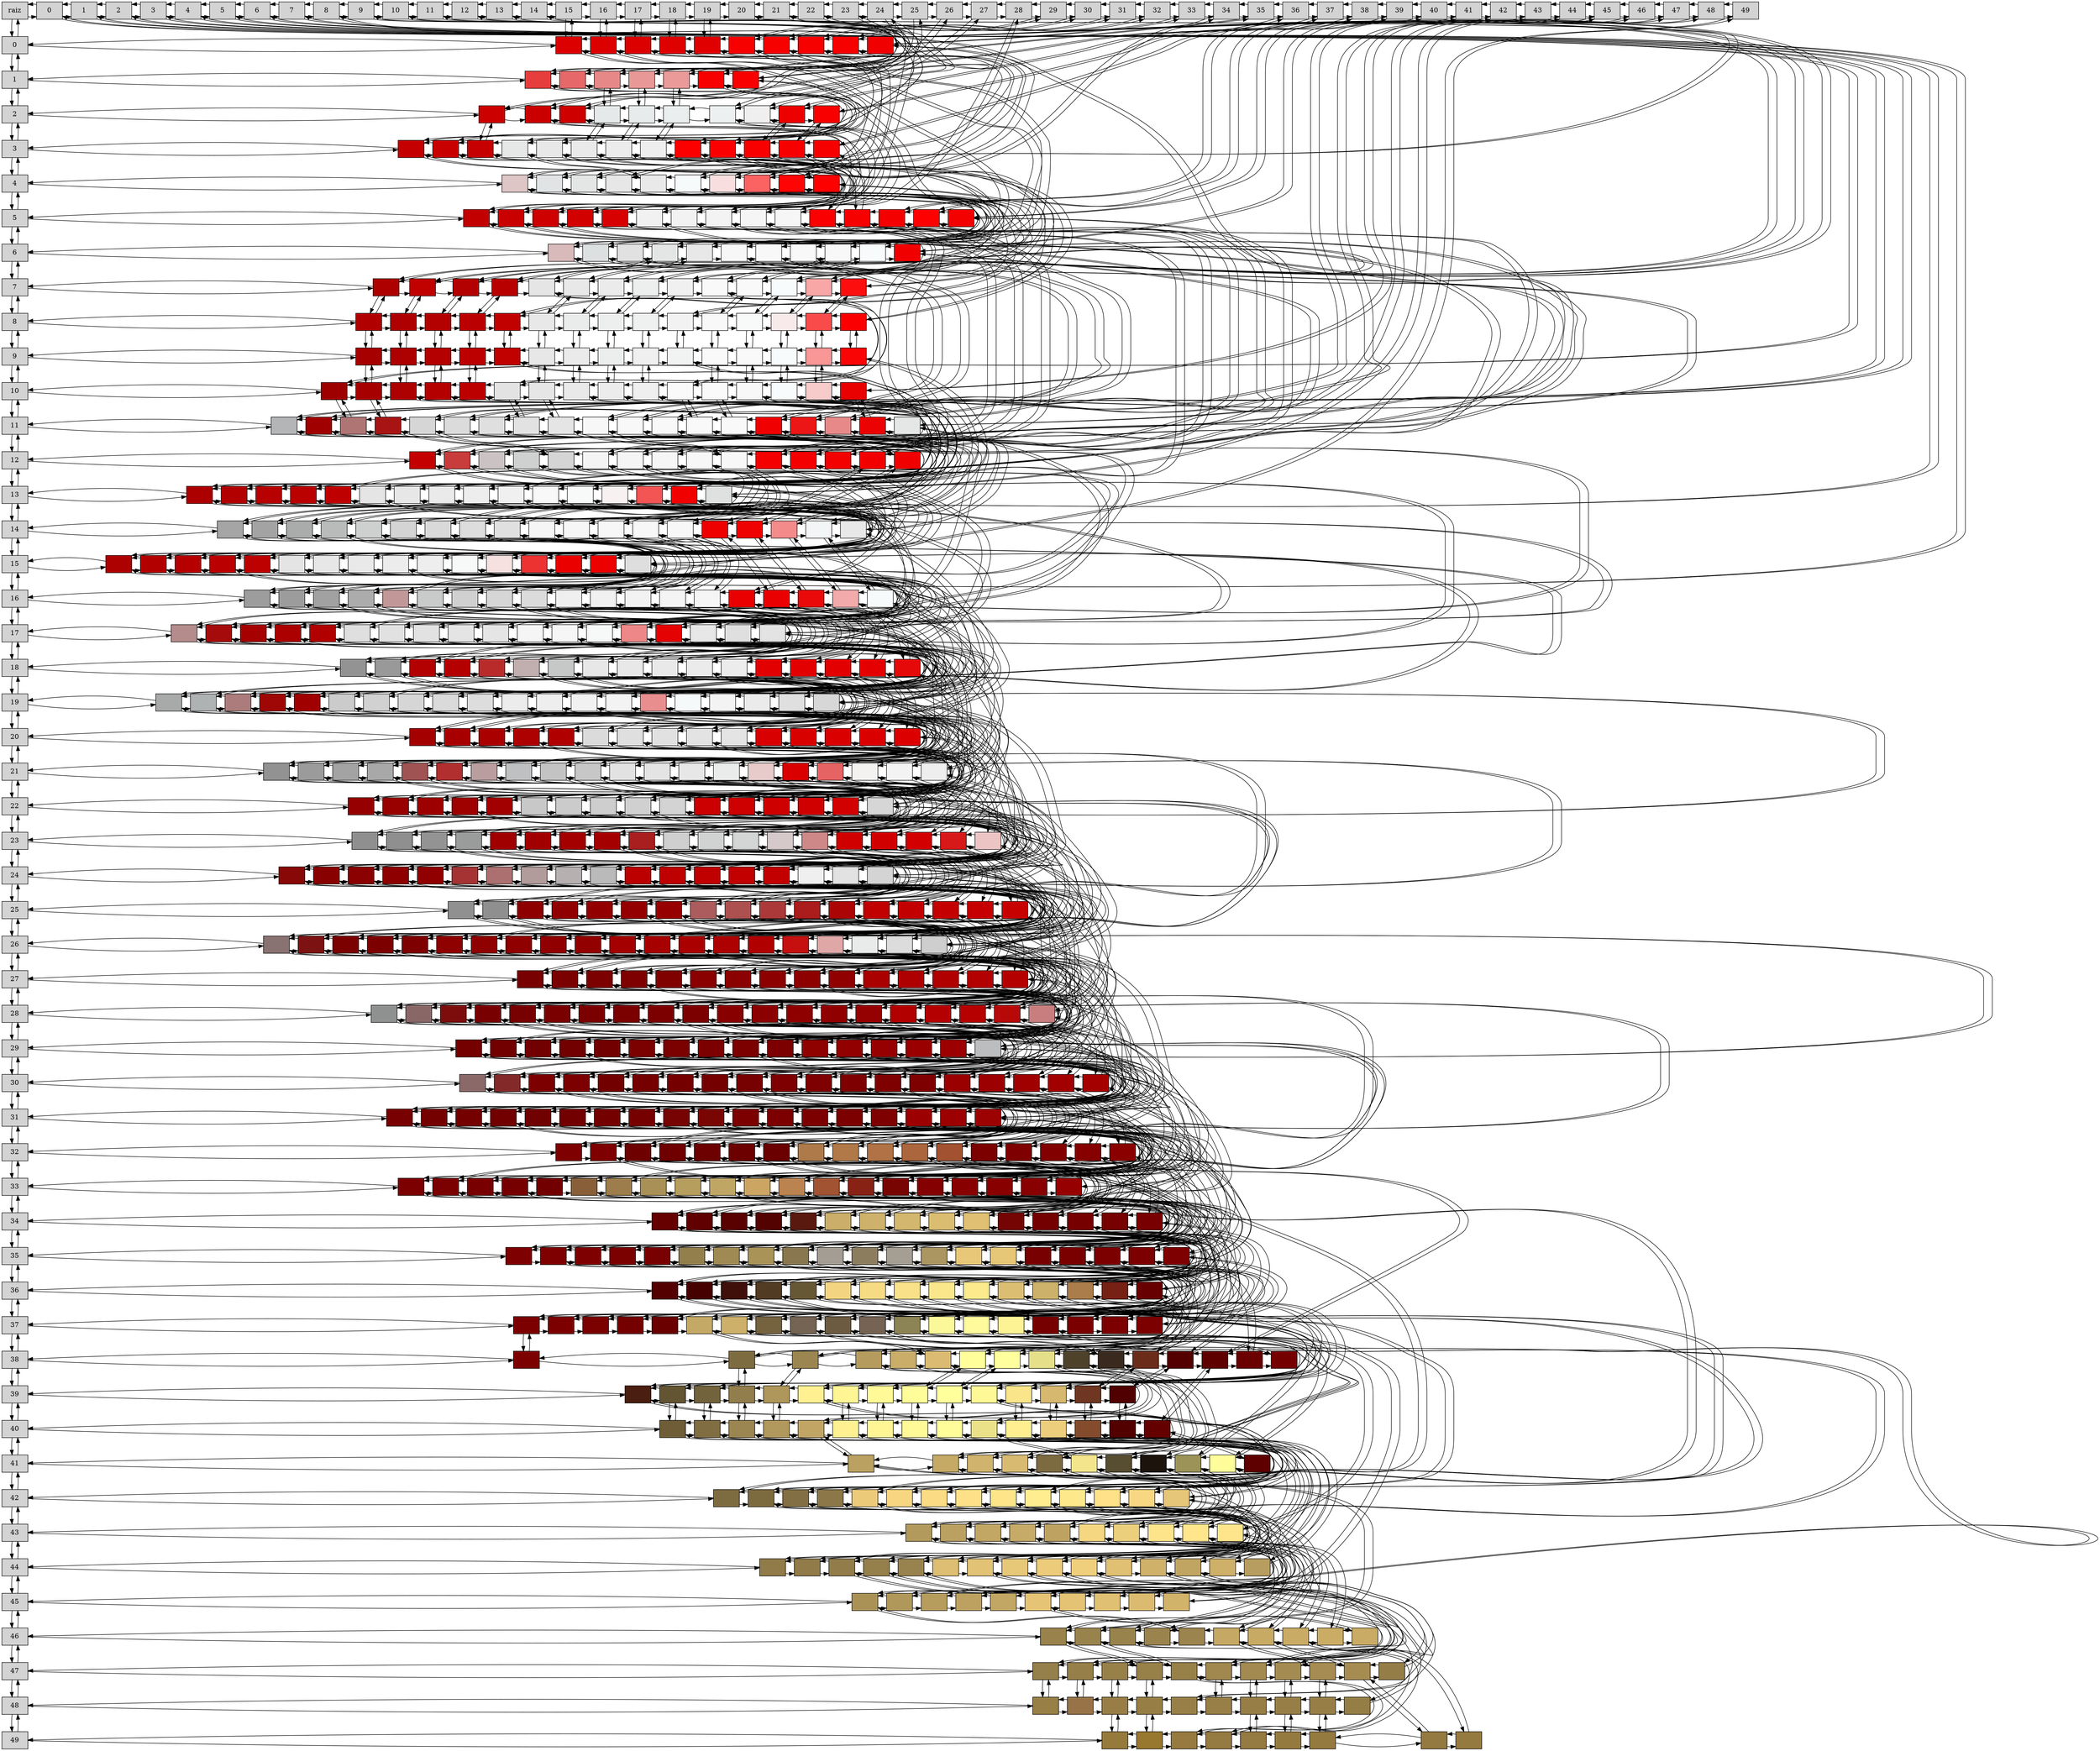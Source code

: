  digraph Matrix {
 node[shape = "box", style=filled]
 "Nodo0_0"[label = "raiz", group="0"]                                                                                                                  
 "Nodo0_0"->"Nodo1_0"
 "Nodo0_0"->"Nodo1_0"[dir = back]
 "Nodo0_0"->"Nodo0_1"
 "Nodo0_0"->"Nodo0_1"[dir = back]
 "Nodo1_0"[label = "0", group="1"]                                                                                                                     
 "Nodo1_0"->"Nodo2_0"
 "Nodo1_0"->"Nodo2_0"[dir = back]
 "Nodo1_0"->"Nodo1_17"
 "Nodo1_0"->"Nodo1_17"[dir = back]
 "Nodo2_0"[label = "1", group="2"]                                                                                                                     
 "Nodo2_0"->"Nodo3_0"
 "Nodo2_0"->"Nodo3_0"[dir = back]
 "Nodo2_0"->"Nodo2_15"
 "Nodo2_0"->"Nodo2_15"[dir = back]
 "Nodo3_0"[label = "2", group="3"]                                                                                                                     
 "Nodo3_0"->"Nodo4_0"
 "Nodo3_0"->"Nodo4_0"[dir = back]
 "Nodo3_0"->"Nodo3_12"
 "Nodo3_0"->"Nodo3_12"[dir = back]
 "Nodo4_0"[label = "3", group="4"]                                                                                                                     
 "Nodo4_0"->"Nodo5_0"
 "Nodo4_0"->"Nodo5_0"[dir = back]
 "Nodo4_0"->"Nodo4_12"
 "Nodo4_0"->"Nodo4_12"[dir = back]
 "Nodo5_0"[label = "4", group="5"]                                                                                                                     
 "Nodo5_0"->"Nodo6_0"
 "Nodo5_0"->"Nodo6_0"[dir = back]
 "Nodo5_0"->"Nodo5_11"
 "Nodo5_0"->"Nodo5_11"[dir = back]
 "Nodo6_0"[label = "5", group="6"]                                                                                                                     
 "Nodo6_0"->"Nodo7_0"
 "Nodo6_0"->"Nodo7_0"[dir = back]
 "Nodo6_0"->"Nodo6_8"
 "Nodo6_0"->"Nodo6_8"[dir = back]
 "Nodo7_0"[label = "6", group="7"]                                                                                                                     
 "Nodo7_0"->"Nodo8_0"
 "Nodo7_0"->"Nodo8_0"[dir = back]
 "Nodo7_0"->"Nodo7_8"
 "Nodo7_0"->"Nodo7_8"[dir = back]
 "Nodo8_0"[label = "7", group="8"]                                                                                                                     
 "Nodo8_0"->"Nodo9_0"
 "Nodo8_0"->"Nodo9_0"[dir = back]
 "Nodo8_0"->"Nodo8_8"
 "Nodo8_0"->"Nodo8_8"[dir = back]
 "Nodo9_0"[label = "8", group="9"]                                                                                                                     
 "Nodo9_0"->"Nodo10_0"
 "Nodo9_0"->"Nodo10_0"[dir = back]
 "Nodo9_0"->"Nodo9_8"
 "Nodo9_0"->"Nodo9_8"[dir = back]
 "Nodo10_0"[label = "9", group="10"]                                                                                                                   
 "Nodo10_0"->"Nodo11_0"
 "Nodo10_0"->"Nodo11_0"[dir = back]
 "Nodo10_0"->"Nodo10_4"
 "Nodo10_0"->"Nodo10_4"[dir = back]
 "Nodo11_0"[label = "10", group="11"]                                                                                                                  
 "Nodo11_0"->"Nodo12_0"
 "Nodo11_0"->"Nodo12_0"[dir = back]
 "Nodo11_0"->"Nodo11_4"
 "Nodo11_0"->"Nodo11_4"[dir = back]
 "Nodo12_0"[label = "11", group="12"]                                                                                                                  
 "Nodo12_0"->"Nodo13_0"
 "Nodo12_0"->"Nodo13_0"[dir = back]
 "Nodo12_0"->"Nodo12_3"
 "Nodo12_0"->"Nodo12_3"[dir = back]
 "Nodo13_0"[label = "12", group="13"]                                                                                                                  
 "Nodo13_0"->"Nodo14_0"
 "Nodo13_0"->"Nodo14_0"[dir = back]
 "Nodo13_0"->"Nodo13_3"
 "Nodo13_0"->"Nodo13_3"[dir = back]
 "Nodo14_0"[label = "13", group="14"]                                                                                                                  
 "Nodo14_0"->"Nodo15_0"
 "Nodo14_0"->"Nodo15_0"[dir = back]
 "Nodo14_0"->"Nodo14_3"
 "Nodo14_0"->"Nodo14_3"[dir = back]
 "Nodo15_0"[label = "14", group="15"]                                                                                                                  
 "Nodo15_0"->"Nodo16_0"
 "Nodo15_0"->"Nodo16_0"[dir = back]
 "Nodo15_0"->"Nodo15_6"
 "Nodo15_0"->"Nodo15_6"[dir = back]
 "Nodo16_0"[label = "15", group="16"]                                                                                                                  
 "Nodo16_0"->"Nodo17_0"
 "Nodo16_0"->"Nodo17_0"[dir = back]
 "Nodo16_0"->"Nodo16_1"
 "Nodo16_0"->"Nodo16_1"[dir = back]
 "Nodo17_0"[label = "16", group="17"]                                                                                                                  
 "Nodo17_0"->"Nodo18_0"
 "Nodo17_0"->"Nodo18_0"[dir = back]
 "Nodo17_0"->"Nodo17_1"
 "Nodo17_0"->"Nodo17_1"[dir = back]
 "Nodo18_0"[label = "17", group="18"]                                                                                                                  
 "Nodo18_0"->"Nodo19_0"
 "Nodo18_0"->"Nodo19_0"[dir = back]
 "Nodo18_0"->"Nodo18_1"
 "Nodo18_0"->"Nodo18_1"[dir = back]
 "Nodo19_0"[label = "18", group="19"]                                                                                                                  
 "Nodo19_0"->"Nodo20_0"
 "Nodo19_0"->"Nodo20_0"[dir = back]
 "Nodo19_0"->"Nodo19_1"
 "Nodo19_0"->"Nodo19_1"[dir = back]
 "Nodo20_0"[label = "19", group="20"]                                                                                                                  
 "Nodo20_0"->"Nodo21_0"
 "Nodo20_0"->"Nodo21_0"[dir = back]
 "Nodo20_0"->"Nodo20_1"
 "Nodo20_0"->"Nodo20_1"[dir = back]
 "Nodo21_0"[label = "20", group="21"]                                                                                                                  
 "Nodo21_0"->"Nodo22_0"
 "Nodo21_0"->"Nodo22_0"[dir = back]
 "Nodo21_0"->"Nodo21_5"
 "Nodo21_0"->"Nodo21_5"[dir = back]
 "Nodo22_0"[label = "21", group="22"]                                                                                                                  
 "Nodo22_0"->"Nodo23_0"
 "Nodo22_0"->"Nodo23_0"[dir = back]
 "Nodo22_0"->"Nodo22_2"
 "Nodo22_0"->"Nodo22_2"[dir = back]
 "Nodo23_0"[label = "22", group="23"]                                                                                                                  
 "Nodo23_0"->"Nodo24_0"
 "Nodo23_0"->"Nodo24_0"[dir = back]
 "Nodo23_0"->"Nodo23_2"
 "Nodo23_0"->"Nodo23_2"[dir = back]
 "Nodo24_0"[label = "23", group="24"]                                                                                                                  
 "Nodo24_0"->"Nodo25_0"
 "Nodo24_0"->"Nodo25_0"[dir = back]
 "Nodo24_0"->"Nodo24_2"
 "Nodo24_0"->"Nodo24_2"[dir = back]
 "Nodo25_0"[label = "24", group="25"]                                                                                                                  
 "Nodo25_0"->"Nodo26_0"
 "Nodo25_0"->"Nodo26_0"[dir = back]
 "Nodo25_0"->"Nodo25_2"
 "Nodo25_0"->"Nodo25_2"[dir = back]
 "Nodo26_0"[label = "25", group="26"]                                                                                                                  
 "Nodo26_0"->"Nodo27_0"
 "Nodo26_0"->"Nodo27_0"[dir = back]
 "Nodo26_0"->"Nodo26_2"
 "Nodo26_0"->"Nodo26_2"[dir = back]
 "Nodo27_0"[label = "26", group="27"]                                                                                                                  
 "Nodo27_0"->"Nodo28_0"
 "Nodo27_0"->"Nodo28_0"[dir = back]
 "Nodo27_0"->"Nodo27_3"
 "Nodo27_0"->"Nodo27_3"[dir = back]
 "Nodo28_0"[label = "27", group="28"]                                                                                                                  
 "Nodo28_0"->"Nodo29_0"
 "Nodo28_0"->"Nodo29_0"[dir = back]
 "Nodo28_0"->"Nodo28_3"
 "Nodo28_0"->"Nodo28_3"[dir = back]
 "Nodo29_0"[label = "28", group="29"]                                                                                                                  
 "Nodo29_0"->"Nodo30_0"
 "Nodo29_0"->"Nodo30_0"[dir = back]
 "Nodo29_0"->"Nodo29_6"
 "Nodo29_0"->"Nodo29_6"[dir = back]
 "Nodo30_0"[label = "29", group="30"]                                                                                                                  
 "Nodo30_0"->"Nodo31_0"
 "Nodo30_0"->"Nodo31_0"[dir = back]
 "Nodo30_0"->"Nodo30_1"
 "Nodo30_0"->"Nodo30_1"[dir = back]
 "Nodo31_0"[label = "30", group="31"]                                                                                                                  
 "Nodo31_0"->"Nodo32_0"
 "Nodo31_0"->"Nodo32_0"[dir = back]
 "Nodo31_0"->"Nodo31_1"
 "Nodo31_0"->"Nodo31_1"[dir = back]
 "Nodo32_0"[label = "31", group="32"]                                                                                                                  
 "Nodo32_0"->"Nodo33_0"
 "Nodo32_0"->"Nodo33_0"[dir = back]
 "Nodo32_0"->"Nodo32_1"
 "Nodo32_0"->"Nodo32_1"[dir = back]
 "Nodo33_0"[label = "32", group="33"]                                                                                                                  
 "Nodo33_0"->"Nodo34_0"
 "Nodo33_0"->"Nodo34_0"[dir = back]
 "Nodo33_0"->"Nodo33_1"
 "Nodo33_0"->"Nodo33_1"[dir = back]
 "Nodo34_0"[label = "33", group="34"]                                                                                                                  
 "Nodo34_0"->"Nodo35_0"
 "Nodo34_0"->"Nodo35_0"[dir = back]
 "Nodo34_0"->"Nodo34_1"
 "Nodo34_0"->"Nodo34_1"[dir = back]
 "Nodo35_0"[label = "34", group="35"]                                                                                                                  
 "Nodo35_0"->"Nodo36_0"
 "Nodo35_0"->"Nodo36_0"[dir = back]
 "Nodo35_0"->"Nodo35_5"
 "Nodo35_0"->"Nodo35_5"[dir = back]
 "Nodo36_0"[label = "35", group="36"]                                                                                                                  
 "Nodo36_0"->"Nodo37_0"
 "Nodo36_0"->"Nodo37_0"[dir = back]
 "Nodo36_0"->"Nodo36_2"
 "Nodo36_0"->"Nodo36_2"[dir = back]
 "Nodo37_0"[label = "36", group="37"]                                                                                                                  
 "Nodo37_0"->"Nodo38_0"
 "Nodo37_0"->"Nodo38_0"[dir = back]
 "Nodo37_0"->"Nodo37_2"
 "Nodo37_0"->"Nodo37_2"[dir = back]
 "Nodo38_0"[label = "37", group="38"]                                                                                                                  
 "Nodo38_0"->"Nodo39_0"
 "Nodo38_0"->"Nodo39_0"[dir = back]
 "Nodo38_0"->"Nodo38_3"
 "Nodo38_0"->"Nodo38_3"[dir = back]
 "Nodo39_0"[label = "38", group="39"]                                                                                                                  
 "Nodo39_0"->"Nodo40_0"
 "Nodo39_0"->"Nodo40_0"[dir = back]
 "Nodo39_0"->"Nodo39_3"
 "Nodo39_0"->"Nodo39_3"[dir = back]
 "Nodo40_0"[label = "39", group="40"]                                                                                                                  
 "Nodo40_0"->"Nodo41_0"
 "Nodo40_0"->"Nodo41_0"[dir = back]
 "Nodo40_0"->"Nodo40_4"
 "Nodo40_0"->"Nodo40_4"[dir = back]
 "Nodo41_0"[label = "40", group="41"]                                                                                                                  
 "Nodo41_0"->"Nodo42_0"
 "Nodo41_0"->"Nodo42_0"[dir = back]
 "Nodo41_0"->"Nodo41_6"
 "Nodo41_0"->"Nodo41_6"[dir = back]
 "Nodo42_0"[label = "41", group="42"]                                                                                                                  
 "Nodo42_0"->"Nodo43_0"
 "Nodo42_0"->"Nodo43_0"[dir = back]
 "Nodo42_0"->"Nodo42_6"
 "Nodo42_0"->"Nodo42_6"[dir = back]
 "Nodo43_0"[label = "42", group="43"]                                                                                                                  
 "Nodo43_0"->"Nodo44_0"
 "Nodo43_0"->"Nodo44_0"[dir = back]
 "Nodo43_0"->"Nodo43_6"
 "Nodo43_0"->"Nodo43_6"[dir = back]
 "Nodo44_0"[label = "43", group="44"]                                                                                                                  
 "Nodo44_0"->"Nodo45_0"
 "Nodo44_0"->"Nodo45_0"[dir = back]
 "Nodo44_0"->"Nodo44_7"
 "Nodo44_0"->"Nodo44_7"[dir = back]
 "Nodo45_0"[label = "44", group="45"]                                                                                                                  
 "Nodo45_0"->"Nodo46_0"
 "Nodo45_0"->"Nodo46_0"[dir = back]
 "Nodo45_0"->"Nodo45_12"
 "Nodo45_0"->"Nodo45_12"[dir = back]
 "Nodo46_0"[label = "45", group="46"]                                                                                                                  
 "Nodo46_0"->"Nodo47_0"
 "Nodo46_0"->"Nodo47_0"[dir = back]
 "Nodo46_0"->"Nodo46_12"
 "Nodo46_0"->"Nodo46_12"[dir = back]
 "Nodo47_0"[label = "46", group="47"]                                                                                                                  
 "Nodo47_0"->"Nodo48_0"
 "Nodo47_0"->"Nodo48_0"[dir = back]
 "Nodo47_0"->"Nodo47_11"
 "Nodo47_0"->"Nodo47_11"[dir = back]
 "Nodo48_0"[label = "47", group="48"]                                                                                                                  
 "Nodo48_0"->"Nodo49_0"
 "Nodo48_0"->"Nodo49_0"[dir = back]
 "Nodo48_0"->"Nodo48_12"
 "Nodo48_0"->"Nodo48_12"[dir = back]
 "Nodo49_0"[label = "48", group="49"]                                                                                                                  
 "Nodo49_0"->"Nodo50_0"
 "Nodo49_0"->"Nodo50_0"[dir = back]
 "Nodo49_0"->"Nodo49_14"
 "Nodo49_0"->"Nodo49_14"[dir = back]
 "Nodo50_0"[label = "49", group="50"]                                                                                                                  
 "Nodo50_0"->"Nodo50_16"
 "Nodo50_0"->"Nodo50_16"[dir = back]
 {rank=same;"Nodo0_0";"Nodo1_0";"Nodo2_0";"Nodo3_0";"Nodo4_0";"Nodo5_0";"Nodo6_0";"Nodo7_0";"Nodo8_0";"Nodo9_0";"Nodo10_0";"Nodo11_0";"Nodo12_0";"Nodo13_0";"Nodo14_0";"Nodo15_0";"Nodo16_0";"Nodo17_0";"Nodo18_0";"Nodo19_0";"Nodo20_0";"Nodo21_0";"Nodo22_0";"Nodo23_0";"Nodo24_0";"Nodo25_0";"Nodo26_0";"Nodo27_0";"Nodo28_0";"Nodo29_0";"Nodo30_0";"Nodo31_0";"Nodo32_0";"Nodo33_0";"Nodo34_0";"Nodo35_0";"Nodo36_0";"Nodo37_0";"Nodo38_0";"Nodo39_0";"Nodo40_0";"Nodo41_0";"Nodo42_0";"Nodo43_0";"Nodo44_0";"Nodo45_0";"Nodo46_0";"Nodo47_0";"Nodo48_0";"Nodo49_0";"Nodo50_0"}
 "Nodo0_1"[label = "0", group="0"]                                                                                                                     
 "Nodo0_1"->"Nodo16_1"
 "Nodo0_1"->"Nodo16_1"[dir = back]
 "Nodo0_1"->"Nodo0_2"
 "Nodo0_1"->"Nodo0_2"[dir = back]
 "Nodo16_1"[label = "", fillcolor="#dd0000", group="16"]                                                                                               
 "Nodo16_1"->"Nodo17_1"
 "Nodo16_1"->"Nodo17_1"[dir = back]
 "Nodo16_1"->"Nodo16_7"
 "Nodo16_1"->"Nodo16_7"[dir = back]
 "Nodo17_1"[label = "", fillcolor="#dd0000", group="17"]                                                                                               
 "Nodo17_1"->"Nodo18_1"
 "Nodo17_1"->"Nodo18_1"[dir = back]
 "Nodo17_1"->"Nodo17_7"
 "Nodo17_1"->"Nodo17_7"[dir = back]
 "Nodo18_1"[label = "", fillcolor="#dd0000", group="18"]                                                                                               
 "Nodo18_1"->"Nodo19_1"
 "Nodo18_1"->"Nodo19_1"[dir = back]
 "Nodo18_1"->"Nodo18_5"
 "Nodo18_1"->"Nodo18_5"[dir = back]
 "Nodo19_1"[label = "", fillcolor="#df0000", group="19"]                                                                                               
 "Nodo19_1"->"Nodo20_1"
 "Nodo19_1"->"Nodo20_1"[dir = back]
 "Nodo19_1"->"Nodo19_5"
 "Nodo19_1"->"Nodo19_5"[dir = back]
 "Nodo20_1"[label = "", fillcolor="#e10000", group="20"]                                                                                               
 "Nodo20_1"->"Nodo30_1"
 "Nodo20_1"->"Nodo30_1"[dir = back]
 "Nodo20_1"->"Nodo20_5"
 "Nodo20_1"->"Nodo20_5"[dir = back]
 "Nodo30_1"[label = "", fillcolor="#f70000", group="30"]                                                                                               
 "Nodo30_1"->"Nodo31_1"
 "Nodo30_1"->"Nodo31_1"[dir = back]
 "Nodo30_1"->"Nodo30_7"
 "Nodo30_1"->"Nodo30_7"[dir = back]
 "Nodo31_1"[label = "", fillcolor="#f70000", group="31"]                                                                                               
 "Nodo31_1"->"Nodo32_1"
 "Nodo31_1"->"Nodo32_1"[dir = back]
 "Nodo31_1"->"Nodo31_7"
 "Nodo31_1"->"Nodo31_7"[dir = back]
 "Nodo32_1"[label = "", fillcolor="#f70000", group="32"]                                                                                               
 "Nodo32_1"->"Nodo33_1"
 "Nodo32_1"->"Nodo33_1"[dir = back]
 "Nodo32_1"->"Nodo32_5"
 "Nodo32_1"->"Nodo32_5"[dir = back]
 "Nodo33_1"[label = "", fillcolor="#f70000", group="33"]                                                                                               
 "Nodo33_1"->"Nodo34_1"
 "Nodo33_1"->"Nodo34_1"[dir = back]
 "Nodo33_1"->"Nodo33_5"
 "Nodo33_1"->"Nodo33_5"[dir = back]
 "Nodo34_1"[label = "", fillcolor="#f00000", group="34"]                                                                                               
 "Nodo34_1"->"Nodo34_5"
 "Nodo34_1"->"Nodo34_5"[dir = back]
 {rank=same;"Nodo0_1";"Nodo16_1";"Nodo17_1";"Nodo18_1";"Nodo19_1";"Nodo20_1";"Nodo30_1";"Nodo31_1";"Nodo32_1";"Nodo33_1";"Nodo34_1"}
 "Nodo0_2"[label = "1", group="0"]                                                                                                                     
 "Nodo0_2"->"Nodo22_2"
 "Nodo0_2"->"Nodo22_2"[dir = back]
 "Nodo0_2"->"Nodo0_3"
 "Nodo0_2"->"Nodo0_3"[dir = back]
 "Nodo22_2"[label = "", fillcolor="#e63d3d", group="22"]                                                                                               
 "Nodo22_2"->"Nodo23_2"
 "Nodo22_2"->"Nodo23_2"[dir = back]
 "Nodo22_2"->"Nodo22_4"
 "Nodo22_2"->"Nodo22_4"[dir = back]
 "Nodo23_2"[label = "", fillcolor="#e76868", group="23"]                                                                                               
 "Nodo23_2"->"Nodo24_2"
 "Nodo23_2"->"Nodo24_2"[dir = back]
 "Nodo23_2"->"Nodo23_4"
 "Nodo23_2"->"Nodo23_4"[dir = back]
 "Nodo24_2"[label = "", fillcolor="#e78888", group="24"]                                                                                               
 "Nodo24_2"->"Nodo25_2"
 "Nodo24_2"->"Nodo25_2"[dir = back]
 "Nodo24_2"->"Nodo24_3"
 "Nodo24_2"->"Nodo24_3"[dir = back]
 "Nodo25_2"[label = "", fillcolor="#e99898", group="25"]                                                                                               
 "Nodo25_2"->"Nodo26_2"
 "Nodo25_2"->"Nodo26_2"[dir = back]
 "Nodo25_2"->"Nodo25_3"
 "Nodo25_2"->"Nodo25_3"[dir = back]
 "Nodo26_2"[label = "", fillcolor="#eb9a9a", group="26"]                                                                                               
 "Nodo26_2"->"Nodo36_2"
 "Nodo26_2"->"Nodo36_2"[dir = back]
 "Nodo26_2"->"Nodo26_3"
 "Nodo26_2"->"Nodo26_3"[dir = back]
 "Nodo36_2"[label = "", fillcolor="#f60000", group="36"]                                                                                               
 "Nodo36_2"->"Nodo37_2"
 "Nodo36_2"->"Nodo37_2"[dir = back]
 "Nodo36_2"->"Nodo36_4"
 "Nodo36_2"->"Nodo36_4"[dir = back]
 "Nodo37_2"[label = "", fillcolor="#f80000", group="37"]                                                                                               
 "Nodo37_2"->"Nodo37_4"
 "Nodo37_2"->"Nodo37_4"[dir = back]
 {rank=same;"Nodo0_2";"Nodo22_2";"Nodo23_2";"Nodo24_2";"Nodo25_2";"Nodo26_2";"Nodo36_2";"Nodo37_2"}
 "Nodo0_3"[label = "2", group="0"]                                                                                                                     
 "Nodo0_3"->"Nodo12_3"
 "Nodo0_3"->"Nodo12_3"[dir = back]
 "Nodo0_3"->"Nodo0_4"
 "Nodo0_3"->"Nodo0_4"[dir = back]
 "Nodo12_3"[label = "", fillcolor="#cd0000", group="12"]                                                                                               
 "Nodo12_3"->"Nodo13_3"
 "Nodo12_3"->"Nodo13_3"[dir = back]
 "Nodo12_3"->"Nodo12_4"
 "Nodo12_3"->"Nodo12_4"[dir = back]
 "Nodo13_3"[label = "", fillcolor="#ca0000", group="13"]                                                                                               
 "Nodo13_3"->"Nodo14_3"
 "Nodo13_3"->"Nodo14_3"[dir = back]
 "Nodo13_3"->"Nodo13_6"
 "Nodo13_3"->"Nodo13_6"[dir = back]
 "Nodo14_3"[label = "", fillcolor="#cf0000", group="14"]                                                                                               
 "Nodo14_3"->"Nodo24_3"
 "Nodo14_3"->"Nodo24_3"[dir = back]
 "Nodo14_3"->"Nodo14_6"
 "Nodo14_3"->"Nodo14_6"[dir = back]
 "Nodo24_3"[label = "", fillcolor="#e6e9e9", group="24"]                                                                                               
 "Nodo24_3"->"Nodo25_3"
 "Nodo24_3"->"Nodo25_3"[dir = back]
 "Nodo24_3"->"Nodo24_4"
 "Nodo24_3"->"Nodo24_4"[dir = back]
 "Nodo25_3"[label = "", fillcolor="#e8ebeb", group="25"]                                                                                               
 "Nodo25_3"->"Nodo26_3"
 "Nodo25_3"->"Nodo26_3"[dir = back]
 "Nodo25_3"->"Nodo25_4"
 "Nodo25_3"->"Nodo25_4"[dir = back]
 "Nodo26_3"[label = "", fillcolor="#eaeeee", group="26"]                                                                                               
 "Nodo26_3"->"Nodo27_3"
 "Nodo26_3"->"Nodo27_3"[dir = back]
 "Nodo26_3"->"Nodo26_4"
 "Nodo26_3"->"Nodo26_4"[dir = back]
 "Nodo27_3"[label = "", fillcolor="#edf0f0", group="27"]                                                                                               
 "Nodo27_3"->"Nodo28_3"
 "Nodo27_3"->"Nodo28_3"[dir = back]
 "Nodo27_3"->"Nodo27_6"
 "Nodo27_3"->"Nodo27_6"[dir = back]
 "Nodo28_3"[label = "", fillcolor="#f0efef", group="28"]                                                                                               
 "Nodo28_3"->"Nodo38_3"
 "Nodo28_3"->"Nodo38_3"[dir = back]
 "Nodo28_3"->"Nodo28_6"
 "Nodo28_3"->"Nodo28_6"[dir = back]
 "Nodo38_3"[label = "", fillcolor="#ec0000", group="38"]                                                                                               
 "Nodo38_3"->"Nodo39_3"
 "Nodo38_3"->"Nodo39_3"[dir = back]
 "Nodo38_3"->"Nodo38_4"
 "Nodo38_3"->"Nodo38_4"[dir = back]
 "Nodo39_3"[label = "", fillcolor="#f80000", group="39"]                                                                                               
 "Nodo39_3"->"Nodo39_4"
 "Nodo39_3"->"Nodo39_4"[dir = back]
 {rank=same;"Nodo0_3";"Nodo12_3";"Nodo13_3";"Nodo14_3";"Nodo24_3";"Nodo25_3";"Nodo26_3";"Nodo27_3";"Nodo28_3";"Nodo38_3";"Nodo39_3"}
 "Nodo0_4"[label = "3", group="0"]                                                                                                                     
 "Nodo0_4"->"Nodo10_4"
 "Nodo0_4"->"Nodo10_4"[dir = back]
 "Nodo0_4"->"Nodo0_5"
 "Nodo0_4"->"Nodo0_5"[dir = back]
 "Nodo10_4"[label = "", fillcolor="#c40000", group="10"]                                                                                               
 "Nodo10_4"->"Nodo11_4"
 "Nodo10_4"->"Nodo11_4"[dir = back]
 "Nodo10_4"->"Nodo10_9"
 "Nodo10_4"->"Nodo10_9"[dir = back]
 "Nodo11_4"[label = "", fillcolor="#c90000", group="11"]                                                                                               
 "Nodo11_4"->"Nodo12_4"
 "Nodo11_4"->"Nodo12_4"[dir = back]
 "Nodo11_4"->"Nodo11_6"
 "Nodo11_4"->"Nodo11_6"[dir = back]
 "Nodo12_4"[label = "", fillcolor="#c60000", group="12"]                                                                                               
 "Nodo12_4"->"Nodo22_4"
 "Nodo12_4"->"Nodo22_4"[dir = back]
 "Nodo12_4"->"Nodo12_6"
 "Nodo12_4"->"Nodo12_6"[dir = back]
 "Nodo22_4"[label = "", fillcolor="#e6e7e7", group="22"]                                                                                               
 "Nodo22_4"->"Nodo23_4"
 "Nodo22_4"->"Nodo23_4"[dir = back]
 "Nodo22_4"->"Nodo22_5"
 "Nodo22_4"->"Nodo22_5"[dir = back]
 "Nodo23_4"[label = "", fillcolor="#e8e8e8", group="23"]                                                                                               
 "Nodo23_4"->"Nodo24_4"
 "Nodo23_4"->"Nodo24_4"[dir = back]
 "Nodo23_4"->"Nodo23_8"
 "Nodo23_4"->"Nodo23_8"[dir = back]
 "Nodo24_4"[label = "", fillcolor="#eaeaea", group="24"]                                                                                               
 "Nodo24_4"->"Nodo25_4"
 "Nodo24_4"->"Nodo25_4"[dir = back]
 "Nodo24_4"->"Nodo24_9"
 "Nodo24_4"->"Nodo24_9"[dir = back]
 "Nodo25_4"[label = "", fillcolor="#ececec", group="25"]                                                                                               
 "Nodo25_4"->"Nodo26_4"
 "Nodo25_4"->"Nodo26_4"[dir = back]
 "Nodo25_4"->"Nodo25_6"
 "Nodo25_4"->"Nodo25_6"[dir = back]
 "Nodo26_4"[label = "", fillcolor="#eeeeee", group="26"]                                                                                               
 "Nodo26_4"->"Nodo36_4"
 "Nodo26_4"->"Nodo36_4"[dir = back]
 "Nodo26_4"->"Nodo26_6"
 "Nodo26_4"->"Nodo26_6"[dir = back]
 "Nodo36_4"[label = "", fillcolor="#fc0000", group="36"]                                                                                               
 "Nodo36_4"->"Nodo37_4"
 "Nodo36_4"->"Nodo37_4"[dir = back]
 "Nodo36_4"->"Nodo36_5"
 "Nodo36_4"->"Nodo36_5"[dir = back]
 "Nodo37_4"[label = "", fillcolor="#fa0000", group="37"]                                                                                               
 "Nodo37_4"->"Nodo38_4"
 "Nodo37_4"->"Nodo38_4"[dir = back]
 "Nodo37_4"->"Nodo37_8"
 "Nodo37_4"->"Nodo37_8"[dir = back]
 "Nodo38_4"[label = "", fillcolor="#f90000", group="38"]                                                                                               
 "Nodo38_4"->"Nodo39_4"
 "Nodo38_4"->"Nodo39_4"[dir = back]
 "Nodo38_4"->"Nodo38_9"
 "Nodo38_4"->"Nodo38_9"[dir = back]
 "Nodo39_4"[label = "", fillcolor="#f70000", group="39"]                                                                                               
 "Nodo39_4"->"Nodo40_4"
 "Nodo39_4"->"Nodo40_4"[dir = back]
 "Nodo39_4"->"Nodo39_6"
 "Nodo39_4"->"Nodo39_6"[dir = back]
 "Nodo40_4"[label = "", fillcolor="#f70000", group="40"]                                                                                               
 "Nodo40_4"->"Nodo40_6"
 "Nodo40_4"->"Nodo40_6"[dir = back]
 {rank=same;"Nodo0_4";"Nodo10_4";"Nodo11_4";"Nodo12_4";"Nodo22_4";"Nodo23_4";"Nodo24_4";"Nodo25_4";"Nodo26_4";"Nodo36_4";"Nodo37_4";"Nodo38_4";"Nodo39_4";"Nodo40_4"}
 "Nodo0_5"[label = "4", group="0"]                                                                                                                     
 "Nodo0_5"->"Nodo18_5"
 "Nodo0_5"->"Nodo18_5"[dir = back]
 "Nodo0_5"->"Nodo0_6"
 "Nodo0_5"->"Nodo0_6"[dir = back]
 "Nodo18_5"[label = "", fillcolor="#dec6c6", group="18"]                                                                                               
 "Nodo18_5"->"Nodo19_5"
 "Nodo18_5"->"Nodo19_5"[dir = back]
 "Nodo18_5"->"Nodo18_7"
 "Nodo18_5"->"Nodo18_7"[dir = back]
 "Nodo19_5"[label = "", fillcolor="#e1e4e4", group="19"]                                                                                               
 "Nodo19_5"->"Nodo20_5"
 "Nodo19_5"->"Nodo20_5"[dir = back]
 "Nodo19_5"->"Nodo19_7"
 "Nodo19_5"->"Nodo19_7"[dir = back]
 "Nodo20_5"[label = "", fillcolor="#e4e5e5", group="20"]                                                                                               
 "Nodo20_5"->"Nodo21_5"
 "Nodo20_5"->"Nodo21_5"[dir = back]
 "Nodo20_5"->"Nodo20_7"
 "Nodo20_5"->"Nodo20_7"[dir = back]
 "Nodo21_5"[label = "", fillcolor="#e7e7e7", group="21"]                                                                                               
 "Nodo21_5"->"Nodo22_5"
 "Nodo21_5"->"Nodo22_5"[dir = back]
 "Nodo21_5"->"Nodo21_8"
 "Nodo21_5"->"Nodo21_8"[dir = back]
 "Nodo22_5"[label = "", fillcolor="#e9e9e9", group="22"]                                                                                               
 "Nodo22_5"->"Nodo32_5"
 "Nodo22_5"->"Nodo32_5"[dir = back]
 "Nodo22_5"->"Nodo22_8"
 "Nodo22_5"->"Nodo22_8"[dir = back]
 "Nodo32_5"[label = "", fillcolor="#f7fafa", group="32"]                                                                                               
 "Nodo32_5"->"Nodo33_5"
 "Nodo32_5"->"Nodo33_5"[dir = back]
 "Nodo32_5"->"Nodo32_7"
 "Nodo32_5"->"Nodo32_7"[dir = back]
 "Nodo33_5"[label = "", fillcolor="#f8dede", group="33"]                                                                                               
 "Nodo33_5"->"Nodo34_5"
 "Nodo33_5"->"Nodo34_5"[dir = back]
 "Nodo33_5"->"Nodo33_7"
 "Nodo33_5"->"Nodo33_7"[dir = back]
 "Nodo34_5"[label = "", fillcolor="#fb6262", group="34"]                                                                                               
 "Nodo34_5"->"Nodo35_5"
 "Nodo34_5"->"Nodo35_5"[dir = back]
 "Nodo34_5"->"Nodo34_7"
 "Nodo34_5"->"Nodo34_7"[dir = back]
 "Nodo35_5"[label = "", fillcolor="#fd0505", group="35"]                                                                                               
 "Nodo35_5"->"Nodo36_5"
 "Nodo35_5"->"Nodo36_5"[dir = back]
 "Nodo35_5"->"Nodo35_8"
 "Nodo35_5"->"Nodo35_8"[dir = back]
 "Nodo36_5"[label = "", fillcolor="#fd0000", group="36"]                                                                                               
 "Nodo36_5"->"Nodo36_8"
 "Nodo36_5"->"Nodo36_8"[dir = back]
 {rank=same;"Nodo0_5";"Nodo18_5";"Nodo19_5";"Nodo20_5";"Nodo21_5";"Nodo22_5";"Nodo32_5";"Nodo33_5";"Nodo34_5";"Nodo35_5";"Nodo36_5"}
 "Nodo0_6"[label = "5", group="0"]                                                                                                                     
 "Nodo0_6"->"Nodo11_6"
 "Nodo0_6"->"Nodo11_6"[dir = back]
 "Nodo0_6"->"Nodo0_7"
 "Nodo0_6"->"Nodo0_7"[dir = back]
 "Nodo11_6"[label = "", fillcolor="#c20000", group="11"]                                                                                               
 "Nodo11_6"->"Nodo12_6"
 "Nodo11_6"->"Nodo12_6"[dir = back]
 "Nodo11_6"->"Nodo11_14"
 "Nodo11_6"->"Nodo11_14"[dir = back]
 "Nodo12_6"[label = "", fillcolor="#c80000", group="12"]                                                                                               
 "Nodo12_6"->"Nodo13_6"
 "Nodo12_6"->"Nodo13_6"[dir = back]
 "Nodo12_6"->"Nodo12_13"
 "Nodo12_6"->"Nodo12_13"[dir = back]
 "Nodo13_6"[label = "", fillcolor="#ce0000", group="13"]                                                                                               
 "Nodo13_6"->"Nodo14_6"
 "Nodo13_6"->"Nodo14_6"[dir = back]
 "Nodo13_6"->"Nodo13_13"
 "Nodo13_6"->"Nodo13_13"[dir = back]
 "Nodo14_6"[label = "", fillcolor="#d30000", group="14"]                                                                                               
 "Nodo14_6"->"Nodo15_6"
 "Nodo14_6"->"Nodo15_6"[dir = back]
 "Nodo14_6"->"Nodo14_13"
 "Nodo14_6"->"Nodo14_13"[dir = back]
 "Nodo15_6"[label = "", fillcolor="#d70101", group="15"]                                                                                               
 "Nodo15_6"->"Nodo25_6"
 "Nodo15_6"->"Nodo25_6"[dir = back]
 "Nodo15_6"->"Nodo15_13"
 "Nodo15_6"->"Nodo15_13"[dir = back]
 "Nodo25_6"[label = "", fillcolor="#f1f1f1", group="25"]                                                                                               
 "Nodo25_6"->"Nodo26_6"
 "Nodo25_6"->"Nodo26_6"[dir = back]
 "Nodo25_6"->"Nodo25_14"
 "Nodo25_6"->"Nodo25_14"[dir = back]
 "Nodo26_6"[label = "", fillcolor="#f2f2f2", group="26"]                                                                                               
 "Nodo26_6"->"Nodo27_6"
 "Nodo26_6"->"Nodo27_6"[dir = back]
 "Nodo26_6"->"Nodo26_13"
 "Nodo26_6"->"Nodo26_13"[dir = back]
 "Nodo27_6"[label = "", fillcolor="#f3f3f3", group="27"]                                                                                               
 "Nodo27_6"->"Nodo28_6"
 "Nodo27_6"->"Nodo28_6"[dir = back]
 "Nodo27_6"->"Nodo27_13"
 "Nodo27_6"->"Nodo27_13"[dir = back]
 "Nodo28_6"[label = "", fillcolor="#f5f5f5", group="28"]                                                                                               
 "Nodo28_6"->"Nodo29_6"
 "Nodo28_6"->"Nodo29_6"[dir = back]
 "Nodo28_6"->"Nodo28_13"
 "Nodo28_6"->"Nodo28_13"[dir = back]
 "Nodo29_6"[label = "", fillcolor="#f6f6f6", group="29"]                                                                                               
 "Nodo29_6"->"Nodo39_6"
 "Nodo29_6"->"Nodo39_6"[dir = back]
 "Nodo29_6"->"Nodo29_13"
 "Nodo29_6"->"Nodo29_13"[dir = back]
 "Nodo39_6"[label = "", fillcolor="#fa0000", group="39"]                                                                                               
 "Nodo39_6"->"Nodo40_6"
 "Nodo39_6"->"Nodo40_6"[dir = back]
 "Nodo39_6"->"Nodo39_14"
 "Nodo39_6"->"Nodo39_14"[dir = back]
 "Nodo40_6"[label = "", fillcolor="#f70000", group="40"]                                                                                               
 "Nodo40_6"->"Nodo41_6"
 "Nodo40_6"->"Nodo41_6"[dir = back]
 "Nodo40_6"->"Nodo40_13"
 "Nodo40_6"->"Nodo40_13"[dir = back]
 "Nodo41_6"[label = "", fillcolor="#f50000", group="41"]                                                                                               
 "Nodo41_6"->"Nodo42_6"
 "Nodo41_6"->"Nodo42_6"[dir = back]
 "Nodo41_6"->"Nodo41_13"
 "Nodo41_6"->"Nodo41_13"[dir = back]
 "Nodo42_6"[label = "", fillcolor="#ff0000", group="42"]                                                                                               
 "Nodo42_6"->"Nodo43_6"
 "Nodo42_6"->"Nodo43_6"[dir = back]
 "Nodo42_6"->"Nodo42_13"
 "Nodo42_6"->"Nodo42_13"[dir = back]
 "Nodo43_6"[label = "", fillcolor="#f30000", group="43"]                                                                                               
 "Nodo43_6"->"Nodo43_13"
 "Nodo43_6"->"Nodo43_13"[dir = back]
 {rank=same;"Nodo0_6";"Nodo11_6";"Nodo12_6";"Nodo13_6";"Nodo14_6";"Nodo15_6";"Nodo25_6";"Nodo26_6";"Nodo27_6";"Nodo28_6";"Nodo29_6";"Nodo39_6";"Nodo40_6";"Nodo41_6";"Nodo42_6";"Nodo43_6"}
 "Nodo0_7"[label = "6", group="0"]                                                                                                                     
 "Nodo0_7"->"Nodo16_7"
 "Nodo0_7"->"Nodo16_7"[dir = back]
 "Nodo0_7"->"Nodo0_8"
 "Nodo0_7"->"Nodo0_8"[dir = back]
 "Nodo16_7"[label = "", fillcolor="#d9baba", group="16"]                                                                                               
 "Nodo16_7"->"Nodo17_7"
 "Nodo16_7"->"Nodo17_7"[dir = back]
 "Nodo16_7"->"Nodo16_12"
 "Nodo16_7"->"Nodo16_12"[dir = back]
 "Nodo17_7"[label = "", fillcolor="#dde0e0", group="17"]                                                                                               
 "Nodo17_7"->"Nodo18_7"
 "Nodo17_7"->"Nodo18_7"[dir = back]
 "Nodo17_7"->"Nodo17_12"
 "Nodo17_7"->"Nodo17_12"[dir = back]
 "Nodo18_7"[label = "", fillcolor="#e1e1e2", group="18"]                                                                                               
 "Nodo18_7"->"Nodo19_7"
 "Nodo18_7"->"Nodo19_7"[dir = back]
 "Nodo18_7"->"Nodo18_12"
 "Nodo18_7"->"Nodo18_12"[dir = back]
 "Nodo19_7"[label = "", fillcolor="#e4e5e5", group="19"]                                                                                               
 "Nodo19_7"->"Nodo20_7"
 "Nodo19_7"->"Nodo20_7"[dir = back]
 "Nodo19_7"->"Nodo19_8"
 "Nodo19_7"->"Nodo19_8"[dir = back]
 "Nodo20_7"[label = "", fillcolor="#e8e8e8", group="20"]                                                                                               
 "Nodo20_7"->"Nodo30_7"
 "Nodo20_7"->"Nodo30_7"[dir = back]
 "Nodo20_7"->"Nodo20_8"
 "Nodo20_7"->"Nodo20_8"[dir = back]
 "Nodo30_7"[label = "", fillcolor="#f7f7f7", group="30"]                                                                                               
 "Nodo30_7"->"Nodo31_7"
 "Nodo30_7"->"Nodo31_7"[dir = back]
 "Nodo30_7"->"Nodo30_12"
 "Nodo30_7"->"Nodo30_12"[dir = back]
 "Nodo31_7"[label = "", fillcolor="#f8f8f8", group="31"]                                                                                               
 "Nodo31_7"->"Nodo32_7"
 "Nodo31_7"->"Nodo32_7"[dir = back]
 "Nodo31_7"->"Nodo31_12"
 "Nodo31_7"->"Nodo31_12"[dir = back]
 "Nodo32_7"[label = "", fillcolor="#f8f8f8", group="32"]                                                                                               
 "Nodo32_7"->"Nodo33_7"
 "Nodo32_7"->"Nodo33_7"[dir = back]
 "Nodo32_7"->"Nodo32_12"
 "Nodo32_7"->"Nodo32_12"[dir = back]
 "Nodo33_7"[label = "", fillcolor="#f9f8f8", group="33"]                                                                                               
 "Nodo33_7"->"Nodo34_7"
 "Nodo33_7"->"Nodo34_7"[dir = back]
 "Nodo33_7"->"Nodo33_8"
 "Nodo33_7"->"Nodo33_8"[dir = back]
 "Nodo34_7"[label = "", fillcolor="#f8fbfb", group="34"]                                                                                               
 "Nodo34_7"->"Nodo44_7"
 "Nodo34_7"->"Nodo44_7"[dir = back]
 "Nodo34_7"->"Nodo34_8"
 "Nodo34_7"->"Nodo34_8"[dir = back]
 "Nodo44_7"[label = "", fillcolor="#f10000", group="44"]                                                                                               
 "Nodo44_7"->"Nodo44_12"
 "Nodo44_7"->"Nodo44_12"[dir = back]
 {rank=same;"Nodo0_7";"Nodo16_7";"Nodo17_7";"Nodo18_7";"Nodo19_7";"Nodo20_7";"Nodo30_7";"Nodo31_7";"Nodo32_7";"Nodo33_7";"Nodo34_7";"Nodo44_7"}
 "Nodo0_8"[label = "7", group="0"]                                                                                                                     
 "Nodo0_8"->"Nodo6_8"
 "Nodo0_8"->"Nodo6_8"[dir = back]
 "Nodo0_8"->"Nodo0_9"
 "Nodo0_8"->"Nodo0_9"[dir = back]
 "Nodo6_8"[label = "", fillcolor="#af0000", group="6"]                                                                                                 
 "Nodo6_8"->"Nodo7_8"
 "Nodo6_8"->"Nodo7_8"[dir = back]
 "Nodo6_8"->"Nodo6_9"
 "Nodo6_8"->"Nodo6_9"[dir = back]
 "Nodo7_8"[label = "", fillcolor="#c10000", group="7"]                                                                                                 
 "Nodo7_8"->"Nodo8_8"
 "Nodo7_8"->"Nodo8_8"[dir = back]
 "Nodo7_8"->"Nodo7_9"
 "Nodo7_8"->"Nodo7_9"[dir = back]
 "Nodo8_8"[label = "", fillcolor="#b30000", group="8"]                                                                                                 
 "Nodo8_8"->"Nodo9_8"
 "Nodo8_8"->"Nodo9_8"[dir = back]
 "Nodo8_8"->"Nodo8_9"
 "Nodo8_8"->"Nodo8_9"[dir = back]
 "Nodo9_8"[label = "", fillcolor="#b80000", group="9"]                                                                                                 
 "Nodo9_8"->"Nodo19_8"
 "Nodo9_8"->"Nodo19_8"[dir = back]
 "Nodo9_8"->"Nodo9_9"
 "Nodo9_8"->"Nodo9_9"[dir = back]
 "Nodo19_8"[label = "", fillcolor="#e5e5e6", group="19"]                                                                                               
 "Nodo19_8"->"Nodo20_8"
 "Nodo19_8"->"Nodo20_8"[dir = back]
 "Nodo19_8"->"Nodo19_11"
 "Nodo19_8"->"Nodo19_11"[dir = back]
 "Nodo20_8"[label = "", fillcolor="#e8e8e8", group="20"]                                                                                               
 "Nodo20_8"->"Nodo21_8"
 "Nodo20_8"->"Nodo21_8"[dir = back]
 "Nodo20_8"->"Nodo20_9"
 "Nodo20_8"->"Nodo20_9"[dir = back]
 "Nodo21_8"[label = "", fillcolor="#ebebeb", group="21"]                                                                                               
 "Nodo21_8"->"Nodo22_8"
 "Nodo21_8"->"Nodo22_8"[dir = back]
 "Nodo21_8"->"Nodo21_9"
 "Nodo21_8"->"Nodo21_9"[dir = back]
 "Nodo22_8"[label = "", fillcolor="#edeeee", group="22"]                                                                                               
 "Nodo22_8"->"Nodo23_8"
 "Nodo22_8"->"Nodo23_8"[dir = back]
 "Nodo22_8"->"Nodo22_9"
 "Nodo22_8"->"Nodo22_9"[dir = back]
 "Nodo23_8"[label = "", fillcolor="#f0f0f0", group="23"]                                                                                               
 "Nodo23_8"->"Nodo33_8"
 "Nodo23_8"->"Nodo33_8"[dir = back]
 "Nodo23_8"->"Nodo23_9"
 "Nodo23_8"->"Nodo23_9"[dir = back]
 "Nodo33_8"[label = "", fillcolor="#f9f9f9", group="33"]                                                                                               
 "Nodo33_8"->"Nodo34_8"
 "Nodo33_8"->"Nodo34_8"[dir = back]
 "Nodo33_8"->"Nodo33_11"
 "Nodo33_8"->"Nodo33_11"[dir = back]
 "Nodo34_8"[label = "", fillcolor="#f9f9f9", group="34"]                                                                                               
 "Nodo34_8"->"Nodo35_8"
 "Nodo34_8"->"Nodo35_8"[dir = back]
 "Nodo34_8"->"Nodo34_9"
 "Nodo34_8"->"Nodo34_9"[dir = back]
 "Nodo35_8"[label = "", fillcolor="#f8fbfb", group="35"]                                                                                               
 "Nodo35_8"->"Nodo36_8"
 "Nodo35_8"->"Nodo36_8"[dir = back]
 "Nodo35_8"->"Nodo35_9"
 "Nodo35_8"->"Nodo35_9"[dir = back]
 "Nodo36_8"[label = "", fillcolor="#f9a6a6", group="36"]                                                                                               
 "Nodo36_8"->"Nodo37_8"
 "Nodo36_8"->"Nodo37_8"[dir = back]
 "Nodo36_8"->"Nodo36_9"
 "Nodo36_8"->"Nodo36_9"[dir = back]
 "Nodo37_8"[label = "", fillcolor="#fc0e0e", group="37"]                                                                                               
 "Nodo37_8"->"Nodo37_9"
 "Nodo37_8"->"Nodo37_9"[dir = back]
 {rank=same;"Nodo0_8";"Nodo6_8";"Nodo7_8";"Nodo8_8";"Nodo9_8";"Nodo19_8";"Nodo20_8";"Nodo21_8";"Nodo22_8";"Nodo23_8";"Nodo33_8";"Nodo34_8";"Nodo35_8";"Nodo36_8";"Nodo37_8"}
 "Nodo0_9"[label = "8", group="0"]                                                                                                                     
 "Nodo0_9"->"Nodo6_9"
 "Nodo0_9"->"Nodo6_9"[dir = back]
 "Nodo0_9"->"Nodo0_10"
 "Nodo0_9"->"Nodo0_10"[dir = back]
 "Nodo6_9"[label = "", fillcolor="#b00000", group="6"]                                                                                                 
 "Nodo6_9"->"Nodo7_9"
 "Nodo6_9"->"Nodo7_9"[dir = back]
 "Nodo6_9"->"Nodo6_10"
 "Nodo6_9"->"Nodo6_10"[dir = back]
 "Nodo7_9"[label = "", fillcolor="#ae0000", group="7"]                                                                                                 
 "Nodo7_9"->"Nodo8_9"
 "Nodo7_9"->"Nodo8_9"[dir = back]
 "Nodo7_9"->"Nodo7_10"
 "Nodo7_9"->"Nodo7_10"[dir = back]
 "Nodo8_9"[label = "", fillcolor="#b30000", group="8"]                                                                                                 
 "Nodo8_9"->"Nodo9_9"
 "Nodo8_9"->"Nodo9_9"[dir = back]
 "Nodo8_9"->"Nodo8_10"
 "Nodo8_9"->"Nodo8_10"[dir = back]
 "Nodo9_9"[label = "", fillcolor="#ba0000", group="9"]                                                                                                 
 "Nodo9_9"->"Nodo10_9"
 "Nodo9_9"->"Nodo10_9"[dir = back]
 "Nodo9_9"->"Nodo9_10"
 "Nodo9_9"->"Nodo9_10"[dir = back]
 "Nodo10_9"[label = "", fillcolor="#c10000", group="10"]                                                                                               
 "Nodo10_9"->"Nodo20_9"
 "Nodo10_9"->"Nodo20_9"[dir = back]
 "Nodo10_9"->"Nodo10_10"
 "Nodo10_9"->"Nodo10_10"[dir = back]
 "Nodo20_9"[label = "", fillcolor="#e8e8e8", group="20"]                                                                                               
 "Nodo20_9"->"Nodo21_9"
 "Nodo20_9"->"Nodo21_9"[dir = back]
 "Nodo20_9"->"Nodo20_10"
 "Nodo20_9"->"Nodo20_10"[dir = back]
 "Nodo21_9"[label = "", fillcolor="#eaebeb", group="21"]                                                                                               
 "Nodo21_9"->"Nodo22_9"
 "Nodo21_9"->"Nodo22_9"[dir = back]
 "Nodo21_9"->"Nodo21_10"
 "Nodo21_9"->"Nodo21_10"[dir = back]
 "Nodo22_9"[label = "", fillcolor="#edeeee", group="22"]                                                                                               
 "Nodo22_9"->"Nodo23_9"
 "Nodo22_9"->"Nodo23_9"[dir = back]
 "Nodo22_9"->"Nodo22_10"
 "Nodo22_9"->"Nodo22_10"[dir = back]
 "Nodo23_9"[label = "", fillcolor="#eff0f0", group="23"]                                                                                               
 "Nodo23_9"->"Nodo24_9"
 "Nodo23_9"->"Nodo24_9"[dir = back]
 "Nodo23_9"->"Nodo23_10"
 "Nodo23_9"->"Nodo23_10"[dir = back]
 "Nodo24_9"[label = "", fillcolor="#f2f2f2", group="24"]                                                                                               
 "Nodo24_9"->"Nodo34_9"
 "Nodo24_9"->"Nodo34_9"[dir = back]
 "Nodo24_9"->"Nodo24_10"
 "Nodo24_9"->"Nodo24_10"[dir = back]
 "Nodo34_9"[label = "", fillcolor="#f9f8f8", group="34"]                                                                                               
 "Nodo34_9"->"Nodo35_9"
 "Nodo34_9"->"Nodo35_9"[dir = back]
 "Nodo34_9"->"Nodo34_10"
 "Nodo34_9"->"Nodo34_10"[dir = back]
 "Nodo35_9"[label = "", fillcolor="#f8fafa", group="35"]                                                                                               
 "Nodo35_9"->"Nodo36_9"
 "Nodo35_9"->"Nodo36_9"[dir = back]
 "Nodo35_9"->"Nodo35_10"
 "Nodo35_9"->"Nodo35_10"[dir = back]
 "Nodo36_9"[label = "", fillcolor="#f8eaea", group="36"]                                                                                               
 "Nodo36_9"->"Nodo37_9"
 "Nodo36_9"->"Nodo37_9"[dir = back]
 "Nodo36_9"->"Nodo36_10"
 "Nodo36_9"->"Nodo36_10"[dir = back]
 "Nodo37_9"[label = "", fillcolor="#fa4b4b", group="37"]                                                                                               
 "Nodo37_9"->"Nodo38_9"
 "Nodo37_9"->"Nodo38_9"[dir = back]
 "Nodo37_9"->"Nodo37_10"
 "Nodo37_9"->"Nodo37_10"[dir = back]
 "Nodo38_9"[label = "", fillcolor="#fb0000", group="38"]                                                                                               
 "Nodo38_9"->"Nodo38_10"
 "Nodo38_9"->"Nodo38_10"[dir = back]
 {rank=same;"Nodo0_9";"Nodo6_9";"Nodo7_9";"Nodo8_9";"Nodo9_9";"Nodo10_9";"Nodo20_9";"Nodo21_9";"Nodo22_9";"Nodo23_9";"Nodo24_9";"Nodo34_9";"Nodo35_9";"Nodo36_9";"Nodo37_9";"Nodo38_9"}
 "Nodo0_10"[label = "9", group="0"]                                                                                                                    
 "Nodo0_10"->"Nodo6_10"
 "Nodo0_10"->"Nodo6_10"[dir = back]
 "Nodo0_10"->"Nodo0_11"
 "Nodo0_10"->"Nodo0_11"[dir = back]
 "Nodo6_10"[label = "", fillcolor="#a70000", group="6"]                                                                                                
 "Nodo6_10"->"Nodo7_10"
 "Nodo6_10"->"Nodo7_10"[dir = back]
 "Nodo6_10"->"Nodo6_11"
 "Nodo6_10"->"Nodo6_11"[dir = back]
 "Nodo7_10"[label = "", fillcolor="#ad0000", group="7"]                                                                                                
 "Nodo7_10"->"Nodo8_10"
 "Nodo7_10"->"Nodo8_10"[dir = back]
 "Nodo7_10"->"Nodo7_11"
 "Nodo7_10"->"Nodo7_11"[dir = back]
 "Nodo8_10"[label = "", fillcolor="#b40000", group="8"]                                                                                                
 "Nodo8_10"->"Nodo9_10"
 "Nodo8_10"->"Nodo9_10"[dir = back]
 "Nodo8_10"->"Nodo8_11"
 "Nodo8_10"->"Nodo8_11"[dir = back]
 "Nodo9_10"[label = "", fillcolor="#bc0000", group="9"]                                                                                                
 "Nodo9_10"->"Nodo10_10"
 "Nodo9_10"->"Nodo10_10"[dir = back]
 "Nodo9_10"->"Nodo9_11"
 "Nodo9_10"->"Nodo9_11"[dir = back]
 "Nodo10_10"[label = "", fillcolor="#c10000", group="10"]                                                                                              
 "Nodo10_10"->"Nodo20_10"
 "Nodo10_10"->"Nodo20_10"[dir = back]
 "Nodo10_10"->"Nodo10_14"
 "Nodo10_10"->"Nodo10_14"[dir = back]
 "Nodo20_10"[label = "", fillcolor="#e7e7e7", group="20"]                                                                                              
 "Nodo20_10"->"Nodo21_10"
 "Nodo20_10"->"Nodo21_10"[dir = back]
 "Nodo20_10"->"Nodo20_11"
 "Nodo20_10"->"Nodo20_11"[dir = back]
 "Nodo21_10"[label = "", fillcolor="#eaeaea", group="21"]                                                                                              
 "Nodo21_10"->"Nodo22_10"
 "Nodo21_10"->"Nodo22_10"[dir = back]
 "Nodo21_10"->"Nodo21_11"
 "Nodo21_10"->"Nodo21_11"[dir = back]
 "Nodo22_10"[label = "", fillcolor="#eceded", group="22"]                                                                                              
 "Nodo22_10"->"Nodo23_10"
 "Nodo22_10"->"Nodo23_10"[dir = back]
 "Nodo22_10"->"Nodo22_11"
 "Nodo22_10"->"Nodo22_11"[dir = back]
 "Nodo23_10"[label = "", fillcolor="#efeff0", group="23"]                                                                                              
 "Nodo23_10"->"Nodo24_10"
 "Nodo23_10"->"Nodo24_10"[dir = back]
 "Nodo23_10"->"Nodo23_11"
 "Nodo23_10"->"Nodo23_11"[dir = back]
 "Nodo24_10"[label = "", fillcolor="#f1f2f2", group="24"]                                                                                              
 "Nodo24_10"->"Nodo34_10"
 "Nodo24_10"->"Nodo34_10"[dir = back]
 "Nodo24_10"->"Nodo24_14"
 "Nodo24_10"->"Nodo24_14"[dir = back]
 "Nodo34_10"[label = "", fillcolor="#f9f9f9", group="34"]                                                                                              
 "Nodo34_10"->"Nodo35_10"
 "Nodo34_10"->"Nodo35_10"[dir = back]
 "Nodo34_10"->"Nodo34_11"
 "Nodo34_10"->"Nodo34_11"[dir = back]
 "Nodo35_10"[label = "", fillcolor="#f9f9f9", group="35"]                                                                                              
 "Nodo35_10"->"Nodo36_10"
 "Nodo35_10"->"Nodo36_10"[dir = back]
 "Nodo35_10"->"Nodo35_11"
 "Nodo35_10"->"Nodo35_11"[dir = back]
 "Nodo36_10"[label = "", fillcolor="#f8fbfb", group="36"]                                                                                              
 "Nodo36_10"->"Nodo37_10"
 "Nodo36_10"->"Nodo37_10"[dir = back]
 "Nodo36_10"->"Nodo36_11"
 "Nodo36_10"->"Nodo36_11"[dir = back]
 "Nodo37_10"[label = "", fillcolor="#f99696", group="37"]                                                                                              
 "Nodo37_10"->"Nodo38_10"
 "Nodo37_10"->"Nodo38_10"[dir = back]
 "Nodo37_10"->"Nodo37_11"
 "Nodo37_10"->"Nodo37_11"[dir = back]
 "Nodo38_10"[label = "", fillcolor="#f90505", group="38"]                                                                                              
 "Nodo38_10"->"Nodo38_14"
 "Nodo38_10"->"Nodo38_14"[dir = back]
 {rank=same;"Nodo0_10";"Nodo6_10";"Nodo7_10";"Nodo8_10";"Nodo9_10";"Nodo10_10";"Nodo20_10";"Nodo21_10";"Nodo22_10";"Nodo23_10";"Nodo24_10";"Nodo34_10";"Nodo35_10";"Nodo36_10";"Nodo37_10";"Nodo38_10"}
 "Nodo0_11"[label = "10", group="0"]                                                                                                                   
 "Nodo0_11"->"Nodo5_11"
 "Nodo0_11"->"Nodo5_11"[dir = back]
 "Nodo0_11"->"Nodo0_12"
 "Nodo0_11"->"Nodo0_12"[dir = back]
 "Nodo5_11"[label = "", fillcolor="#9e0000", group="5"]                                                                                                
 "Nodo5_11"->"Nodo6_11"
 "Nodo5_11"->"Nodo6_11"[dir = back]
 "Nodo5_11"->"Nodo5_12"
 "Nodo5_11"->"Nodo5_12"[dir = back]
 "Nodo6_11"[label = "", fillcolor="#a70000", group="6"]                                                                                                
 "Nodo6_11"->"Nodo7_11"
 "Nodo6_11"->"Nodo7_11"[dir = back]
 "Nodo6_11"->"Nodo6_12"
 "Nodo6_11"->"Nodo6_12"[dir = back]
 "Nodo7_11"[label = "", fillcolor="#ad0000", group="7"]                                                                                                
 "Nodo7_11"->"Nodo8_11"
 "Nodo7_11"->"Nodo8_11"[dir = back]
 "Nodo7_11"->"Nodo7_14"
 "Nodo7_11"->"Nodo7_14"[dir = back]
 "Nodo8_11"[label = "", fillcolor="#b50000", group="8"]                                                                                                
 "Nodo8_11"->"Nodo9_11"
 "Nodo8_11"->"Nodo9_11"[dir = back]
 "Nodo8_11"->"Nodo8_14"
 "Nodo8_11"->"Nodo8_14"[dir = back]
 "Nodo9_11"[label = "", fillcolor="#bc0000", group="9"]                                                                                                
 "Nodo9_11"->"Nodo19_11"
 "Nodo9_11"->"Nodo19_11"[dir = back]
 "Nodo9_11"->"Nodo9_14"
 "Nodo9_11"->"Nodo9_14"[dir = back]
 "Nodo19_11"[label = "", fillcolor="#e3e3e4", group="19"]                                                                                              
 "Nodo19_11"->"Nodo20_11"
 "Nodo19_11"->"Nodo20_11"[dir = back]
 "Nodo19_11"->"Nodo19_12"
 "Nodo19_11"->"Nodo19_12"[dir = back]
 "Nodo20_11"[label = "", fillcolor="#e6e6e6", group="20"]                                                                                              
 "Nodo20_11"->"Nodo21_11"
 "Nodo20_11"->"Nodo21_11"[dir = back]
 "Nodo20_11"->"Nodo20_12"
 "Nodo20_11"->"Nodo20_12"[dir = back]
 "Nodo21_11"[label = "", fillcolor="#e9e9e9", group="21"]                                                                                              
 "Nodo21_11"->"Nodo22_11"
 "Nodo21_11"->"Nodo22_11"[dir = back]
 "Nodo21_11"->"Nodo21_14"
 "Nodo21_11"->"Nodo21_14"[dir = back]
 "Nodo22_11"[label = "", fillcolor="#ececec", group="22"]                                                                                              
 "Nodo22_11"->"Nodo23_11"
 "Nodo22_11"->"Nodo23_11"[dir = back]
 "Nodo22_11"->"Nodo22_14"
 "Nodo22_11"->"Nodo22_14"[dir = back]
 "Nodo23_11"[label = "", fillcolor="#efefef", group="23"]                                                                                              
 "Nodo23_11"->"Nodo33_11"
 "Nodo23_11"->"Nodo33_11"[dir = back]
 "Nodo23_11"->"Nodo23_14"
 "Nodo23_11"->"Nodo23_14"[dir = back]
 "Nodo33_11"[label = "", fillcolor="#f9f9f9", group="33"]                                                                                              
 "Nodo33_11"->"Nodo34_11"
 "Nodo33_11"->"Nodo34_11"[dir = back]
 "Nodo33_11"->"Nodo33_12"
 "Nodo33_11"->"Nodo33_12"[dir = back]
 "Nodo34_11"[label = "", fillcolor="#f9f9f9", group="34"]                                                                                              
 "Nodo34_11"->"Nodo35_11"
 "Nodo34_11"->"Nodo35_11"[dir = back]
 "Nodo34_11"->"Nodo34_12"
 "Nodo34_11"->"Nodo34_12"[dir = back]
 "Nodo35_11"[label = "", fillcolor="#f9f8f8", group="35"]                                                                                              
 "Nodo35_11"->"Nodo36_11"
 "Nodo35_11"->"Nodo36_11"[dir = back]
 "Nodo35_11"->"Nodo35_14"
 "Nodo35_11"->"Nodo35_14"[dir = back]
 "Nodo36_11"[label = "", fillcolor="#f8fbfb", group="36"]                                                                                              
 "Nodo36_11"->"Nodo37_11"
 "Nodo36_11"->"Nodo37_11"[dir = back]
 "Nodo36_11"->"Nodo36_14"
 "Nodo36_11"->"Nodo36_14"[dir = back]
 "Nodo37_11"[label = "", fillcolor="#f8cbcb", group="37"]                                                                                              
 "Nodo37_11"->"Nodo47_11"
 "Nodo37_11"->"Nodo47_11"[dir = back]
 "Nodo37_11"->"Nodo37_14"
 "Nodo37_11"->"Nodo37_14"[dir = back]
 "Nodo47_11"[label = "", fillcolor="#e90000", group="47"]                                                                                              
 "Nodo47_11"->"Nodo47_12"
 "Nodo47_11"->"Nodo47_12"[dir = back]
 {rank=same;"Nodo0_11";"Nodo5_11";"Nodo6_11";"Nodo7_11";"Nodo8_11";"Nodo9_11";"Nodo19_11";"Nodo20_11";"Nodo21_11";"Nodo22_11";"Nodo23_11";"Nodo33_11";"Nodo34_11";"Nodo35_11";"Nodo36_11";"Nodo37_11";"Nodo47_11"}
 "Nodo0_12"[label = "11", group="0"]                                                                                                                   
 "Nodo0_12"->"Nodo3_12"
 "Nodo0_12"->"Nodo3_12"[dir = back]
 "Nodo0_12"->"Nodo0_13"
 "Nodo0_12"->"Nodo0_13"[dir = back]
 "Nodo3_12"[label = "", fillcolor="#b4b5b6", group="3"]                                                                                                
 "Nodo3_12"->"Nodo4_12"
 "Nodo3_12"->"Nodo4_12"[dir = back]
 "Nodo3_12"->"Nodo3_15"
 "Nodo3_12"->"Nodo3_15"[dir = back]
 "Nodo4_12"[label = "", fillcolor="#a00000", group="4"]                                                                                                
 "Nodo4_12"->"Nodo5_12"
 "Nodo4_12"->"Nodo5_12"[dir = back]
 "Nodo4_12"->"Nodo4_15"
 "Nodo4_12"->"Nodo4_15"[dir = back]
 "Nodo5_12"[label = "", fillcolor="#af7575", group="5"]                                                                                                
 "Nodo5_12"->"Nodo6_12"
 "Nodo5_12"->"Nodo6_12"[dir = back]
 "Nodo5_12"->"Nodo5_15"
 "Nodo5_12"->"Nodo5_15"[dir = back]
 "Nodo6_12"[label = "", fillcolor="#a81414", group="6"]                                                                                                
 "Nodo6_12"->"Nodo16_12"
 "Nodo6_12"->"Nodo16_12"[dir = back]
 "Nodo6_12"->"Nodo6_18"
 "Nodo6_12"->"Nodo6_18"[dir = back]
 "Nodo16_12"[label = "", fillcolor="#d6d6d6", group="16"]                                                                                              
 "Nodo16_12"->"Nodo17_12"
 "Nodo16_12"->"Nodo17_12"[dir = back]
 "Nodo16_12"->"Nodo16_13"
 "Nodo16_12"->"Nodo16_13"[dir = back]
 "Nodo17_12"[label = "", fillcolor="#dbdbdb", group="17"]                                                                                              
 "Nodo17_12"->"Nodo18_12"
 "Nodo17_12"->"Nodo18_12"[dir = back]
 "Nodo17_12"->"Nodo17_15"
 "Nodo17_12"->"Nodo17_15"[dir = back]
 "Nodo18_12"[label = "", fillcolor="#dfdfe0", group="18"]                                                                                              
 "Nodo18_12"->"Nodo19_12"
 "Nodo18_12"->"Nodo19_12"[dir = back]
 "Nodo18_12"->"Nodo18_15"
 "Nodo18_12"->"Nodo18_15"[dir = back]
 "Nodo19_12"[label = "", fillcolor="#e2e2e3", group="19"]                                                                                              
 "Nodo19_12"->"Nodo20_12"
 "Nodo19_12"->"Nodo20_12"[dir = back]
 "Nodo19_12"->"Nodo19_15"
 "Nodo19_12"->"Nodo19_15"[dir = back]
 "Nodo20_12"[label = "", fillcolor="#e5e5e5", group="20"]                                                                                              
 "Nodo20_12"->"Nodo30_12"
 "Nodo20_12"->"Nodo30_12"[dir = back]
 "Nodo20_12"->"Nodo20_18"
 "Nodo20_12"->"Nodo20_18"[dir = back]
 "Nodo30_12"[label = "", fillcolor="#f7f7f7", group="30"]                                                                                              
 "Nodo30_12"->"Nodo31_12"
 "Nodo30_12"->"Nodo31_12"[dir = back]
 "Nodo30_12"->"Nodo30_13"
 "Nodo30_12"->"Nodo30_13"[dir = back]
 "Nodo31_12"[label = "", fillcolor="#f8f8f8", group="31"]                                                                                              
 "Nodo31_12"->"Nodo32_12"
 "Nodo31_12"->"Nodo32_12"[dir = back]
 "Nodo31_12"->"Nodo31_15"
 "Nodo31_12"->"Nodo31_15"[dir = back]
 "Nodo32_12"[label = "", fillcolor="#f8f8f8", group="32"]                                                                                              
 "Nodo32_12"->"Nodo33_12"
 "Nodo32_12"->"Nodo33_12"[dir = back]
 "Nodo32_12"->"Nodo32_15"
 "Nodo32_12"->"Nodo32_15"[dir = back]
 "Nodo33_12"[label = "", fillcolor="#f9f9f9", group="33"]                                                                                              
 "Nodo33_12"->"Nodo34_12"
 "Nodo33_12"->"Nodo34_12"[dir = back]
 "Nodo33_12"->"Nodo33_15"
 "Nodo33_12"->"Nodo33_15"[dir = back]
 "Nodo34_12"[label = "", fillcolor="#f9f9f9", group="34"]                                                                                              
 "Nodo34_12"->"Nodo44_12"
 "Nodo34_12"->"Nodo44_12"[dir = back]
 "Nodo34_12"->"Nodo34_18"
 "Nodo34_12"->"Nodo34_18"[dir = back]
 "Nodo44_12"[label = "", fillcolor="#f00000", group="44"]                                                                                              
 "Nodo44_12"->"Nodo45_12"
 "Nodo44_12"->"Nodo45_12"[dir = back]
 "Nodo44_12"->"Nodo44_13"
 "Nodo44_12"->"Nodo44_13"[dir = back]
 "Nodo45_12"[label = "", fillcolor="#ec1616", group="45"]                                                                                              
 "Nodo45_12"->"Nodo46_12"
 "Nodo45_12"->"Nodo46_12"[dir = back]
 "Nodo45_12"->"Nodo45_15"
 "Nodo45_12"->"Nodo45_15"[dir = back]
 "Nodo46_12"[label = "", fillcolor="#e78989", group="46"]                                                                                              
 "Nodo46_12"->"Nodo47_12"
 "Nodo46_12"->"Nodo47_12"[dir = back]
 "Nodo46_12"->"Nodo46_15"
 "Nodo46_12"->"Nodo46_15"[dir = back]
 "Nodo47_12"[label = "", fillcolor="#eb0303", group="47"]                                                                                              
 "Nodo47_12"->"Nodo48_12"
 "Nodo47_12"->"Nodo48_12"[dir = back]
 "Nodo47_12"->"Nodo47_15"
 "Nodo47_12"->"Nodo47_15"[dir = back]
 "Nodo48_12"[label = "", fillcolor="#e5e7e7", group="48"]                                                                                              
 "Nodo48_12"->"Nodo48_18"
 "Nodo48_12"->"Nodo48_18"[dir = back]
 {rank=same;"Nodo0_12";"Nodo3_12";"Nodo4_12";"Nodo5_12";"Nodo6_12";"Nodo16_12";"Nodo17_12";"Nodo18_12";"Nodo19_12";"Nodo20_12";"Nodo30_12";"Nodo31_12";"Nodo32_12";"Nodo33_12";"Nodo34_12";"Nodo44_12";"Nodo45_12";"Nodo46_12";"Nodo47_12";"Nodo48_12"}
 "Nodo0_13"[label = "12", group="0"]                                                                                                                   
 "Nodo0_13"->"Nodo12_13"
 "Nodo0_13"->"Nodo12_13"[dir = back]
 "Nodo0_13"->"Nodo0_14"
 "Nodo0_13"->"Nodo0_14"[dir = back]
 "Nodo12_13"[label = "", fillcolor="#c50000", group="12"]                                                                                              
 "Nodo12_13"->"Nodo13_13"
 "Nodo12_13"->"Nodo13_13"[dir = back]
 "Nodo12_13"->"Nodo12_16"
 "Nodo12_13"->"Nodo12_16"[dir = back]
 "Nodo13_13"[label = "", fillcolor="#c83c3c", group="13"]                                                                                              
 "Nodo13_13"->"Nodo14_13"
 "Nodo13_13"->"Nodo14_13"[dir = back]
 "Nodo13_13"->"Nodo13_19"
 "Nodo13_13"->"Nodo13_19"[dir = back]
 "Nodo14_13"[label = "", fillcolor="#cbc3c3", group="14"]                                                                                              
 "Nodo14_13"->"Nodo15_13"
 "Nodo14_13"->"Nodo15_13"[dir = back]
 "Nodo14_13"->"Nodo14_17"
 "Nodo14_13"->"Nodo14_17"[dir = back]
 "Nodo15_13"[label = "", fillcolor="#cfd1d1", group="15"]                                                                                              
 "Nodo15_13"->"Nodo16_13"
 "Nodo15_13"->"Nodo16_13"[dir = back]
 "Nodo15_13"->"Nodo15_15"
 "Nodo15_13"->"Nodo15_15"[dir = back]
 "Nodo16_13"[label = "", fillcolor="#d5d5d5", group="16"]                                                                                              
 "Nodo16_13"->"Nodo26_13"
 "Nodo16_13"->"Nodo26_13"[dir = back]
 "Nodo16_13"->"Nodo16_15"
 "Nodo16_13"->"Nodo16_15"[dir = back]
 "Nodo26_13"[label = "", fillcolor="#f4f4f5", group="26"]                                                                                              
 "Nodo26_13"->"Nodo27_13"
 "Nodo26_13"->"Nodo27_13"[dir = back]
 "Nodo26_13"->"Nodo26_16"
 "Nodo26_13"->"Nodo26_16"[dir = back]
 "Nodo27_13"[label = "", fillcolor="#f5f5f5", group="27"]                                                                                              
 "Nodo27_13"->"Nodo28_13"
 "Nodo27_13"->"Nodo28_13"[dir = back]
 "Nodo27_13"->"Nodo27_19"
 "Nodo27_13"->"Nodo27_19"[dir = back]
 "Nodo28_13"[label = "", fillcolor="#f6f6f6", group="28"]                                                                                              
 "Nodo28_13"->"Nodo29_13"
 "Nodo28_13"->"Nodo29_13"[dir = back]
 "Nodo28_13"->"Nodo28_17"
 "Nodo28_13"->"Nodo28_17"[dir = back]
 "Nodo29_13"[label = "", fillcolor="#f7f7f7", group="29"]                                                                                              
 "Nodo29_13"->"Nodo30_13"
 "Nodo29_13"->"Nodo30_13"[dir = back]
 "Nodo29_13"->"Nodo29_15"
 "Nodo29_13"->"Nodo29_15"[dir = back]
 "Nodo30_13"[label = "", fillcolor="#f7f7f7", group="30"]                                                                                              
 "Nodo30_13"->"Nodo40_13"
 "Nodo30_13"->"Nodo40_13"[dir = back]
 "Nodo30_13"->"Nodo30_15"
 "Nodo30_13"->"Nodo30_15"[dir = back]
 "Nodo40_13"[label = "", fillcolor="#f40000", group="40"]                                                                                              
 "Nodo40_13"->"Nodo41_13"
 "Nodo40_13"->"Nodo41_13"[dir = back]
 "Nodo40_13"->"Nodo40_16"
 "Nodo40_13"->"Nodo40_16"[dir = back]
 "Nodo41_13"[label = "", fillcolor="#f40000", group="41"]                                                                                              
 "Nodo41_13"->"Nodo42_13"
 "Nodo41_13"->"Nodo42_13"[dir = back]
 "Nodo41_13"->"Nodo41_19"
 "Nodo41_13"->"Nodo41_19"[dir = back]
 "Nodo42_13"[label = "", fillcolor="#f30000", group="42"]                                                                                              
 "Nodo42_13"->"Nodo43_13"
 "Nodo42_13"->"Nodo43_13"[dir = back]
 "Nodo42_13"->"Nodo42_17"
 "Nodo42_13"->"Nodo42_17"[dir = back]
 "Nodo43_13"[label = "", fillcolor="#f20000", group="43"]                                                                                              
 "Nodo43_13"->"Nodo44_13"
 "Nodo43_13"->"Nodo44_13"[dir = back]
 "Nodo43_13"->"Nodo43_15"
 "Nodo43_13"->"Nodo43_15"[dir = back]
 "Nodo44_13"[label = "", fillcolor="#f00000", group="44"]                                                                                              
 "Nodo44_13"->"Nodo44_15"
 "Nodo44_13"->"Nodo44_15"[dir = back]
 {rank=same;"Nodo0_13";"Nodo12_13";"Nodo13_13";"Nodo14_13";"Nodo15_13";"Nodo16_13";"Nodo26_13";"Nodo27_13";"Nodo28_13";"Nodo29_13";"Nodo30_13";"Nodo40_13";"Nodo41_13";"Nodo42_13";"Nodo43_13";"Nodo44_13"}
 "Nodo0_14"[label = "13", group="0"]                                                                                                                   
 "Nodo0_14"->"Nodo7_14"
 "Nodo0_14"->"Nodo7_14"[dir = back]
 "Nodo0_14"->"Nodo0_15"
 "Nodo0_14"->"Nodo0_15"[dir = back]
 "Nodo7_14"[label = "", fillcolor="#ac0000", group="7"]                                                                                                
 "Nodo7_14"->"Nodo8_14"
 "Nodo7_14"->"Nodo8_14"[dir = back]
 "Nodo7_14"->"Nodo7_18"
 "Nodo7_14"->"Nodo7_18"[dir = back]
 "Nodo8_14"[label = "", fillcolor="#b20000", group="8"]                                                                                                
 "Nodo8_14"->"Nodo9_14"
 "Nodo8_14"->"Nodo9_14"[dir = back]
 "Nodo8_14"->"Nodo8_16"
 "Nodo8_14"->"Nodo8_16"[dir = back]
 "Nodo9_14"[label = "", fillcolor="#b70000", group="9"]                                                                                                
 "Nodo9_14"->"Nodo10_14"
 "Nodo9_14"->"Nodo10_14"[dir = back]
 "Nodo9_14"->"Nodo9_16"
 "Nodo9_14"->"Nodo9_16"[dir = back]
 "Nodo10_14"[label = "", fillcolor="#bb0000", group="10"]                                                                                              
 "Nodo10_14"->"Nodo11_14"
 "Nodo10_14"->"Nodo11_14"[dir = back]
 "Nodo10_14"->"Nodo10_16"
 "Nodo10_14"->"Nodo10_16"[dir = back]
 "Nodo11_14"[label = "", fillcolor="#bf0000", group="11"]                                                                                              
 "Nodo11_14"->"Nodo21_14"
 "Nodo11_14"->"Nodo21_14"[dir = back]
 "Nodo11_14"->"Nodo11_16"
 "Nodo11_14"->"Nodo11_16"[dir = back]
 "Nodo21_14"[label = "", fillcolor="#e5e5e5", group="21"]                                                                                              
 "Nodo21_14"->"Nodo22_14"
 "Nodo21_14"->"Nodo22_14"[dir = back]
 "Nodo21_14"->"Nodo21_18"
 "Nodo21_14"->"Nodo21_18"[dir = back]
 "Nodo22_14"[label = "", fillcolor="#e7e7e8", group="22"]                                                                                              
 "Nodo22_14"->"Nodo23_14"
 "Nodo22_14"->"Nodo23_14"[dir = back]
 "Nodo22_14"->"Nodo22_16"
 "Nodo22_14"->"Nodo22_16"[dir = back]
 "Nodo23_14"[label = "", fillcolor="#eaeaeb", group="23"]                                                                                              
 "Nodo23_14"->"Nodo24_14"
 "Nodo23_14"->"Nodo24_14"[dir = back]
 "Nodo23_14"->"Nodo23_16"
 "Nodo23_14"->"Nodo23_16"[dir = back]
 "Nodo24_14"[label = "", fillcolor="#ededee", group="24"]                                                                                              
 "Nodo24_14"->"Nodo25_14"
 "Nodo24_14"->"Nodo25_14"[dir = back]
 "Nodo24_14"->"Nodo24_16"
 "Nodo24_14"->"Nodo24_16"[dir = back]
 "Nodo25_14"[label = "", fillcolor="#f0f0f0", group="25"]                                                                                              
 "Nodo25_14"->"Nodo35_14"
 "Nodo25_14"->"Nodo35_14"[dir = back]
 "Nodo25_14"->"Nodo25_16"
 "Nodo25_14"->"Nodo25_16"[dir = back]
 "Nodo35_14"[label = "", fillcolor="#f8f8f8", group="35"]                                                                                              
 "Nodo35_14"->"Nodo36_14"
 "Nodo35_14"->"Nodo36_14"[dir = back]
 "Nodo35_14"->"Nodo35_18"
 "Nodo35_14"->"Nodo35_18"[dir = back]
 "Nodo36_14"[label = "", fillcolor="#f8f9f9", group="36"]                                                                                              
 "Nodo36_14"->"Nodo37_14"
 "Nodo36_14"->"Nodo37_14"[dir = back]
 "Nodo36_14"->"Nodo36_16"
 "Nodo36_14"->"Nodo36_16"[dir = back]
 "Nodo37_14"[label = "", fillcolor="#f8f1f1", group="37"]                                                                                              
 "Nodo37_14"->"Nodo38_14"
 "Nodo37_14"->"Nodo38_14"[dir = back]
 "Nodo37_14"->"Nodo37_16"
 "Nodo37_14"->"Nodo37_16"[dir = back]
 "Nodo38_14"[label = "", fillcolor="#f35454", group="38"]                                                                                              
 "Nodo38_14"->"Nodo39_14"
 "Nodo38_14"->"Nodo39_14"[dir = back]
 "Nodo38_14"->"Nodo38_16"
 "Nodo38_14"->"Nodo38_16"[dir = back]
 "Nodo39_14"[label = "", fillcolor="#f10000", group="39"]                                                                                              
 "Nodo39_14"->"Nodo49_14"
 "Nodo39_14"->"Nodo49_14"[dir = back]
 "Nodo39_14"->"Nodo39_16"
 "Nodo39_14"->"Nodo39_16"[dir = back]
 "Nodo49_14"[label = "", fillcolor="#dfe0e0", group="49"]                                                                                              
 "Nodo49_14"->"Nodo49_18"
 "Nodo49_14"->"Nodo49_18"[dir = back]
 {rank=same;"Nodo0_14";"Nodo7_14";"Nodo8_14";"Nodo9_14";"Nodo10_14";"Nodo11_14";"Nodo21_14";"Nodo22_14";"Nodo23_14";"Nodo24_14";"Nodo25_14";"Nodo35_14";"Nodo36_14";"Nodo37_14";"Nodo38_14";"Nodo39_14";"Nodo49_14"}
 "Nodo0_15"[label = "14", group="0"]                                                                                                                   
 "Nodo0_15"->"Nodo2_15"
 "Nodo0_15"->"Nodo2_15"[dir = back]
 "Nodo0_15"->"Nodo0_16"
 "Nodo0_15"->"Nodo0_16"[dir = back]
 "Nodo2_15"[label = "", fillcolor="#a5a5a5", group="2"]                                                                                                
 "Nodo2_15"->"Nodo3_15"
 "Nodo2_15"->"Nodo3_15"[dir = back]
 "Nodo2_15"->"Nodo2_17"
 "Nodo2_15"->"Nodo2_17"[dir = back]
 "Nodo3_15"[label = "", fillcolor="#a3a3a3", group="3"]                                                                                                
 "Nodo3_15"->"Nodo4_15"
 "Nodo3_15"->"Nodo4_15"[dir = back]
 "Nodo3_15"->"Nodo3_17"
 "Nodo3_15"->"Nodo3_17"[dir = back]
 "Nodo4_15"[label = "", fillcolor="#aaabab", group="4"]                                                                                                
 "Nodo4_15"->"Nodo5_15"
 "Nodo4_15"->"Nodo5_15"[dir = back]
 "Nodo4_15"->"Nodo4_17"
 "Nodo4_15"->"Nodo4_17"[dir = back]
 "Nodo5_15"[label = "", fillcolor="#b9bbbb", group="5"]                                                                                                
 "Nodo5_15"->"Nodo15_15"
 "Nodo5_15"->"Nodo15_15"[dir = back]
 "Nodo5_15"->"Nodo5_20"
 "Nodo5_15"->"Nodo5_20"[dir = back]
 "Nodo15_15"[label = "", fillcolor="#cecfcf", group="15"]                                                                                              
 "Nodo15_15"->"Nodo16_15"
 "Nodo15_15"->"Nodo16_15"[dir = back]
 "Nodo15_15"->"Nodo15_17"
 "Nodo15_15"->"Nodo15_17"[dir = back]
 "Nodo16_15"[label = "", fillcolor="#d4d4d4", group="16"]                                                                                              
 "Nodo16_15"->"Nodo17_15"
 "Nodo16_15"->"Nodo17_15"[dir = back]
 "Nodo16_15"->"Nodo16_17"
 "Nodo16_15"->"Nodo16_17"[dir = back]
 "Nodo17_15"[label = "", fillcolor="#d9d9d9", group="17"]                                                                                              
 "Nodo17_15"->"Nodo18_15"
 "Nodo17_15"->"Nodo18_15"[dir = back]
 "Nodo17_15"->"Nodo17_17"
 "Nodo17_15"->"Nodo17_17"[dir = back]
 "Nodo18_15"[label = "", fillcolor="#dddddd", group="18"]                                                                                              
 "Nodo18_15"->"Nodo19_15"
 "Nodo18_15"->"Nodo19_15"[dir = back]
 "Nodo18_15"->"Nodo18_17"
 "Nodo18_15"->"Nodo18_17"[dir = back]
 "Nodo19_15"[label = "", fillcolor="#e0e0e0", group="19"]                                                                                              
 "Nodo19_15"->"Nodo29_15"
 "Nodo19_15"->"Nodo29_15"[dir = back]
 "Nodo19_15"->"Nodo19_20"
 "Nodo19_15"->"Nodo19_20"[dir = back]
 "Nodo29_15"[label = "", fillcolor="#f5f5f5", group="29"]                                                                                              
 "Nodo29_15"->"Nodo30_15"
 "Nodo29_15"->"Nodo30_15"[dir = back]
 "Nodo29_15"->"Nodo29_17"
 "Nodo29_15"->"Nodo29_17"[dir = back]
 "Nodo30_15"[label = "", fillcolor="#f6f6f6", group="30"]                                                                                              
 "Nodo30_15"->"Nodo31_15"
 "Nodo30_15"->"Nodo31_15"[dir = back]
 "Nodo30_15"->"Nodo30_17"
 "Nodo30_15"->"Nodo30_17"[dir = back]
 "Nodo31_15"[label = "", fillcolor="#f7f7f7", group="31"]                                                                                              
 "Nodo31_15"->"Nodo32_15"
 "Nodo31_15"->"Nodo32_15"[dir = back]
 "Nodo31_15"->"Nodo31_17"
 "Nodo31_15"->"Nodo31_17"[dir = back]
 "Nodo32_15"[label = "", fillcolor="#f7f7f7", group="32"]                                                                                              
 "Nodo32_15"->"Nodo33_15"
 "Nodo32_15"->"Nodo33_15"[dir = back]
 "Nodo32_15"->"Nodo32_17"
 "Nodo32_15"->"Nodo32_17"[dir = back]
 "Nodo33_15"[label = "", fillcolor="#f7f7f7", group="33"]                                                                                              
 "Nodo33_15"->"Nodo43_15"
 "Nodo33_15"->"Nodo43_15"[dir = back]
 "Nodo33_15"->"Nodo33_20"
 "Nodo33_15"->"Nodo33_20"[dir = back]
 "Nodo43_15"[label = "", fillcolor="#ee0000", group="43"]                                                                                              
 "Nodo43_15"->"Nodo44_15"
 "Nodo43_15"->"Nodo44_15"[dir = back]
 "Nodo43_15"->"Nodo43_17"
 "Nodo43_15"->"Nodo43_17"[dir = back]
 "Nodo44_15"[label = "", fillcolor="#ee0202", group="44"]                                                                                              
 "Nodo44_15"->"Nodo45_15"
 "Nodo44_15"->"Nodo45_15"[dir = back]
 "Nodo44_15"->"Nodo44_17"
 "Nodo44_15"->"Nodo44_17"[dir = back]
 "Nodo45_15"[label = "", fillcolor="#f38b8b", group="45"]                                                                                              
 "Nodo45_15"->"Nodo46_15"
 "Nodo45_15"->"Nodo46_15"[dir = back]
 "Nodo45_15"->"Nodo45_17"
 "Nodo45_15"->"Nodo45_17"[dir = back]
 "Nodo46_15"[label = "", fillcolor="#f3f6f6", group="46"]                                                                                              
 "Nodo46_15"->"Nodo47_15"
 "Nodo46_15"->"Nodo47_15"[dir = back]
 "Nodo46_15"->"Nodo46_17"
 "Nodo46_15"->"Nodo46_17"[dir = back]
 "Nodo47_15"[label = "", fillcolor="#e8e8e8", group="47"]                                                                                              
 "Nodo47_15"->"Nodo47_20"
 "Nodo47_15"->"Nodo47_20"[dir = back]
 {rank=same;"Nodo0_15";"Nodo2_15";"Nodo3_15";"Nodo4_15";"Nodo5_15";"Nodo15_15";"Nodo16_15";"Nodo17_15";"Nodo18_15";"Nodo19_15";"Nodo29_15";"Nodo30_15";"Nodo31_15";"Nodo32_15";"Nodo33_15";"Nodo43_15";"Nodo44_15";"Nodo45_15";"Nodo46_15";"Nodo47_15"}
 "Nodo0_16"[label = "15", group="0"]                                                                                                                   
 "Nodo0_16"->"Nodo8_16"
 "Nodo0_16"->"Nodo8_16"[dir = back]
 "Nodo0_16"->"Nodo0_17"
 "Nodo0_16"->"Nodo0_17"[dir = back]
 "Nodo8_16"[label = "", fillcolor="#ad0000", group="8"]                                                                                                
 "Nodo8_16"->"Nodo9_16"
 "Nodo8_16"->"Nodo9_16"[dir = back]
 "Nodo8_16"->"Nodo8_18"
 "Nodo8_16"->"Nodo8_18"[dir = back]
 "Nodo9_16"[label = "", fillcolor="#b20000", group="9"]                                                                                                
 "Nodo9_16"->"Nodo10_16"
 "Nodo9_16"->"Nodo10_16"[dir = back]
 "Nodo9_16"->"Nodo9_18"
 "Nodo9_16"->"Nodo9_18"[dir = back]
 "Nodo10_16"[label = "", fillcolor="#b60000", group="10"]                                                                                              
 "Nodo10_16"->"Nodo11_16"
 "Nodo10_16"->"Nodo11_16"[dir = back]
 "Nodo10_16"->"Nodo10_18"
 "Nodo10_16"->"Nodo10_18"[dir = back]
 "Nodo11_16"[label = "", fillcolor="#ba0000", group="11"]                                                                                              
 "Nodo11_16"->"Nodo12_16"
 "Nodo11_16"->"Nodo12_16"[dir = back]
 "Nodo11_16"->"Nodo11_21"
 "Nodo11_16"->"Nodo11_21"[dir = back]
 "Nodo12_16"[label = "", fillcolor="#bd0000", group="12"]                                                                                              
 "Nodo12_16"->"Nodo22_16"
 "Nodo12_16"->"Nodo22_16"[dir = back]
 "Nodo12_16"->"Nodo12_19"
 "Nodo12_16"->"Nodo12_19"[dir = back]
 "Nodo22_16"[label = "", fillcolor="#e4e4e5", group="22"]                                                                                              
 "Nodo22_16"->"Nodo23_16"
 "Nodo22_16"->"Nodo23_16"[dir = back]
 "Nodo22_16"->"Nodo22_18"
 "Nodo22_16"->"Nodo22_18"[dir = back]
 "Nodo23_16"[label = "", fillcolor="#e7e7e7", group="23"]                                                                                              
 "Nodo23_16"->"Nodo24_16"
 "Nodo23_16"->"Nodo24_16"[dir = back]
 "Nodo23_16"->"Nodo23_18"
 "Nodo23_16"->"Nodo23_18"[dir = back]
 "Nodo24_16"[label = "", fillcolor="#e9e9ea", group="24"]                                                                                              
 "Nodo24_16"->"Nodo25_16"
 "Nodo24_16"->"Nodo25_16"[dir = back]
 "Nodo24_16"->"Nodo24_18"
 "Nodo24_16"->"Nodo24_18"[dir = back]
 "Nodo25_16"[label = "", fillcolor="#ececec", group="25"]                                                                                              
 "Nodo25_16"->"Nodo26_16"
 "Nodo25_16"->"Nodo26_16"[dir = back]
 "Nodo25_16"->"Nodo25_21"
 "Nodo25_16"->"Nodo25_21"[dir = back]
 "Nodo26_16"[label = "", fillcolor="#eeeeee", group="26"]                                                                                              
 "Nodo26_16"->"Nodo36_16"
 "Nodo26_16"->"Nodo36_16"[dir = back]
 "Nodo26_16"->"Nodo26_19"
 "Nodo26_16"->"Nodo26_19"[dir = back]
 "Nodo36_16"[label = "", fillcolor="#f7f9f9", group="36"]                                                                                              
 "Nodo36_16"->"Nodo37_16"
 "Nodo36_16"->"Nodo37_16"[dir = back]
 "Nodo36_16"->"Nodo36_18"
 "Nodo36_16"->"Nodo36_18"[dir = back]
 "Nodo37_16"[label = "", fillcolor="#f6e0e0", group="37"]                                                                                              
 "Nodo37_16"->"Nodo38_16"
 "Nodo37_16"->"Nodo38_16"[dir = back]
 "Nodo37_16"->"Nodo37_18"
 "Nodo37_16"->"Nodo37_18"[dir = back]
 "Nodo38_16"[label = "", fillcolor="#ed3232", group="38"]                                                                                              
 "Nodo38_16"->"Nodo39_16"
 "Nodo38_16"->"Nodo39_16"[dir = back]
 "Nodo38_16"->"Nodo38_18"
 "Nodo38_16"->"Nodo38_18"[dir = back]
 "Nodo39_16"[label = "", fillcolor="#eb0000", group="39"]                                                                                              
 "Nodo39_16"->"Nodo40_16"
 "Nodo39_16"->"Nodo40_16"[dir = back]
 "Nodo39_16"->"Nodo39_21"
 "Nodo39_16"->"Nodo39_21"[dir = back]
 "Nodo40_16"[label = "", fillcolor="#ec0000", group="40"]                                                                                              
 "Nodo40_16"->"Nodo50_16"
 "Nodo40_16"->"Nodo50_16"[dir = back]
 "Nodo40_16"->"Nodo40_19"
 "Nodo40_16"->"Nodo40_19"[dir = back]
 "Nodo50_16"[label = "", fillcolor="#dedede", group="50"]                                                                                              
 "Nodo50_16"->"Nodo50_18"
 "Nodo50_16"->"Nodo50_18"[dir = back]
 {rank=same;"Nodo0_16";"Nodo8_16";"Nodo9_16";"Nodo10_16";"Nodo11_16";"Nodo12_16";"Nodo22_16";"Nodo23_16";"Nodo24_16";"Nodo25_16";"Nodo26_16";"Nodo36_16";"Nodo37_16";"Nodo38_16";"Nodo39_16";"Nodo40_16";"Nodo50_16"}
 "Nodo0_17"[label = "16", group="0"]                                                                                                                   
 "Nodo0_17"->"Nodo1_17"
 "Nodo0_17"->"Nodo1_17"[dir = back]
 "Nodo0_17"->"Nodo0_18"
 "Nodo0_17"->"Nodo0_18"[dir = back]
 "Nodo1_17"[label = "", fillcolor="#9d9d9d", group="1"]                                                                                                
 "Nodo1_17"->"Nodo2_17"
 "Nodo1_17"->"Nodo2_17"[dir = back]
 "Nodo1_17"->"Nodo1_19"
 "Nodo1_17"->"Nodo1_19"[dir = back]
 "Nodo2_17"[label = "", fillcolor="#9c9c9c", group="2"]                                                                                                
 "Nodo2_17"->"Nodo3_17"
 "Nodo2_17"->"Nodo3_17"[dir = back]
 "Nodo2_17"->"Nodo2_19"
 "Nodo2_17"->"Nodo2_19"[dir = back]
 "Nodo3_17"[label = "", fillcolor="#a1a1a1", group="3"]                                                                                                
 "Nodo3_17"->"Nodo4_17"
 "Nodo3_17"->"Nodo4_17"[dir = back]
 "Nodo3_17"->"Nodo3_22"
 "Nodo3_17"->"Nodo3_22"[dir = back]
 "Nodo4_17"[label = "", fillcolor="#acacad", group="4"]                                                                                                
 "Nodo4_17"->"Nodo14_17"
 "Nodo4_17"->"Nodo14_17"[dir = back]
 "Nodo4_17"->"Nodo4_20"
 "Nodo4_17"->"Nodo4_20"[dir = back]
 "Nodo14_17"[label = "", fillcolor="#c29797", group="14"]                                                                                              
 "Nodo14_17"->"Nodo15_17"
 "Nodo14_17"->"Nodo15_17"[dir = back]
 "Nodo14_17"->"Nodo14_19"
 "Nodo14_17"->"Nodo14_19"[dir = back]
 "Nodo15_17"[label = "", fillcolor="#c9cbcb", group="15"]                                                                                              
 "Nodo15_17"->"Nodo16_17"
 "Nodo15_17"->"Nodo16_17"[dir = back]
 "Nodo15_17"->"Nodo15_19"
 "Nodo15_17"->"Nodo15_19"[dir = back]
 "Nodo16_17"[label = "", fillcolor="#d0d0d0", group="16"]                                                                                              
 "Nodo16_17"->"Nodo17_17"
 "Nodo16_17"->"Nodo17_17"[dir = back]
 "Nodo16_17"->"Nodo16_19"
 "Nodo16_17"->"Nodo16_19"[dir = back]
 "Nodo17_17"[label = "", fillcolor="#d6d6d6", group="17"]                                                                                              
 "Nodo17_17"->"Nodo18_17"
 "Nodo17_17"->"Nodo18_17"[dir = back]
 "Nodo17_17"->"Nodo17_22"
 "Nodo17_17"->"Nodo17_22"[dir = back]
 "Nodo18_17"[label = "", fillcolor="#dbdbdb", group="18"]                                                                                              
 "Nodo18_17"->"Nodo28_17"
 "Nodo18_17"->"Nodo28_17"[dir = back]
 "Nodo18_17"->"Nodo18_20"
 "Nodo18_17"->"Nodo18_20"[dir = back]
 "Nodo28_17"[label = "", fillcolor="#efefef", group="28"]                                                                                              
 "Nodo28_17"->"Nodo29_17"
 "Nodo28_17"->"Nodo29_17"[dir = back]
 "Nodo28_17"->"Nodo28_19"
 "Nodo28_17"->"Nodo28_19"[dir = back]
 "Nodo29_17"[label = "", fillcolor="#f1f1f1", group="29"]                                                                                              
 "Nodo29_17"->"Nodo30_17"
 "Nodo29_17"->"Nodo30_17"[dir = back]
 "Nodo29_17"->"Nodo29_19"
 "Nodo29_17"->"Nodo29_19"[dir = back]
 "Nodo30_17"[label = "", fillcolor="#f2f2f2", group="30"]                                                                                              
 "Nodo30_17"->"Nodo31_17"
 "Nodo30_17"->"Nodo31_17"[dir = back]
 "Nodo30_17"->"Nodo30_19"
 "Nodo30_17"->"Nodo30_19"[dir = back]
 "Nodo31_17"[label = "", fillcolor="#f4f4f4", group="31"]                                                                                              
 "Nodo31_17"->"Nodo32_17"
 "Nodo31_17"->"Nodo32_17"[dir = back]
 "Nodo31_17"->"Nodo31_22"
 "Nodo31_17"->"Nodo31_22"[dir = back]
 "Nodo32_17"[label = "", fillcolor="#f5f5f5", group="32"]                                                                                              
 "Nodo32_17"->"Nodo42_17"
 "Nodo32_17"->"Nodo42_17"[dir = back]
 "Nodo32_17"->"Nodo32_20"
 "Nodo32_17"->"Nodo32_20"[dir = back]
 "Nodo42_17"[label = "", fillcolor="#ea0000", group="42"]                                                                                              
 "Nodo42_17"->"Nodo43_17"
 "Nodo42_17"->"Nodo43_17"[dir = back]
 "Nodo42_17"->"Nodo42_19"
 "Nodo42_17"->"Nodo42_19"[dir = back]
 "Nodo43_17"[label = "", fillcolor="#ea0000", group="43"]                                                                                              
 "Nodo43_17"->"Nodo44_17"
 "Nodo43_17"->"Nodo44_17"[dir = back]
 "Nodo43_17"->"Nodo43_19"
 "Nodo43_17"->"Nodo43_19"[dir = back]
 "Nodo44_17"[label = "", fillcolor="#ea0a0a", group="44"]                                                                                              
 "Nodo44_17"->"Nodo45_17"
 "Nodo44_17"->"Nodo45_17"[dir = back]
 "Nodo44_17"->"Nodo44_19"
 "Nodo44_17"->"Nodo44_19"[dir = back]
 "Nodo45_17"[label = "", fillcolor="#f3aaaa", group="45"]                                                                                              
 "Nodo45_17"->"Nodo46_17"
 "Nodo45_17"->"Nodo46_17"[dir = back]
 "Nodo45_17"->"Nodo45_22"
 "Nodo45_17"->"Nodo45_22"[dir = back]
 "Nodo46_17"[label = "", fillcolor="#f6fafa", group="46"]                                                                                              
 "Nodo46_17"->"Nodo46_20"
 "Nodo46_17"->"Nodo46_20"[dir = back]
 {rank=same;"Nodo0_17";"Nodo1_17";"Nodo2_17";"Nodo3_17";"Nodo4_17";"Nodo14_17";"Nodo15_17";"Nodo16_17";"Nodo17_17";"Nodo18_17";"Nodo28_17";"Nodo29_17";"Nodo30_17";"Nodo31_17";"Nodo32_17";"Nodo42_17";"Nodo43_17";"Nodo44_17";"Nodo45_17";"Nodo46_17"}
 "Nodo0_18"[label = "17", group="0"]                                                                                                                   
 "Nodo0_18"->"Nodo6_18"
 "Nodo0_18"->"Nodo6_18"[dir = back]
 "Nodo0_18"->"Nodo0_19"
 "Nodo0_18"->"Nodo0_19"[dir = back]
 "Nodo6_18"[label = "", fillcolor="#b48c8c", group="6"]                                                                                                
 "Nodo6_18"->"Nodo7_18"
 "Nodo6_18"->"Nodo7_18"[dir = back]
 "Nodo6_18"->"Nodo6_20"
 "Nodo6_18"->"Nodo6_20"[dir = back]
 "Nodo7_18"[label = "", fillcolor="#a50b0b", group="7"]                                                                                                
 "Nodo7_18"->"Nodo8_18"
 "Nodo7_18"->"Nodo8_18"[dir = back]
 "Nodo7_18"->"Nodo7_20"
 "Nodo7_18"->"Nodo7_20"[dir = back]
 "Nodo8_18"[label = "", fillcolor="#a70000", group="8"]                                                                                                
 "Nodo8_18"->"Nodo9_18"
 "Nodo8_18"->"Nodo9_18"[dir = back]
 "Nodo8_18"->"Nodo8_20"
 "Nodo8_18"->"Nodo8_20"[dir = back]
 "Nodo9_18"[label = "", fillcolor="#ac0000", group="9"]                                                                                                
 "Nodo9_18"->"Nodo10_18"
 "Nodo9_18"->"Nodo10_18"[dir = back]
 "Nodo9_18"->"Nodo9_23"
 "Nodo9_18"->"Nodo9_23"[dir = back]
 "Nodo10_18"[label = "", fillcolor="#b00000", group="10"]                                                                                              
 "Nodo10_18"->"Nodo20_18"
 "Nodo10_18"->"Nodo20_18"[dir = back]
 "Nodo10_18"->"Nodo10_21"
 "Nodo10_18"->"Nodo10_21"[dir = back]
 "Nodo20_18"[label = "", fillcolor="#dfdfdf", group="20"]                                                                                              
 "Nodo20_18"->"Nodo21_18"
 "Nodo20_18"->"Nodo21_18"[dir = back]
 "Nodo20_18"->"Nodo20_20"
 "Nodo20_18"->"Nodo20_20"[dir = back]
 "Nodo21_18"[label = "", fillcolor="#e1e1e1", group="21"]                                                                                              
 "Nodo21_18"->"Nodo22_18"
 "Nodo21_18"->"Nodo22_18"[dir = back]
 "Nodo21_18"->"Nodo21_20"
 "Nodo21_18"->"Nodo21_20"[dir = back]
 "Nodo22_18"[label = "", fillcolor="#e2e2e2", group="22"]                                                                                              
 "Nodo22_18"->"Nodo23_18"
 "Nodo22_18"->"Nodo23_18"[dir = back]
 "Nodo22_18"->"Nodo22_20"
 "Nodo22_18"->"Nodo22_20"[dir = back]
 "Nodo23_18"[label = "", fillcolor="#e4e4e4", group="23"]                                                                                              
 "Nodo23_18"->"Nodo24_18"
 "Nodo23_18"->"Nodo24_18"[dir = back]
 "Nodo23_18"->"Nodo23_23"
 "Nodo23_18"->"Nodo23_23"[dir = back]
 "Nodo24_18"[label = "", fillcolor="#e5e5e5", group="24"]                                                                                              
 "Nodo24_18"->"Nodo34_18"
 "Nodo24_18"->"Nodo34_18"[dir = back]
 "Nodo24_18"->"Nodo24_21"
 "Nodo24_18"->"Nodo24_21"[dir = back]
 "Nodo34_18"[label = "", fillcolor="#f5f5f5", group="34"]                                                                                              
 "Nodo34_18"->"Nodo35_18"
 "Nodo34_18"->"Nodo35_18"[dir = back]
 "Nodo34_18"->"Nodo34_20"
 "Nodo34_18"->"Nodo34_20"[dir = back]
 "Nodo35_18"[label = "", fillcolor="#f6f6f6", group="35"]                                                                                              
 "Nodo35_18"->"Nodo36_18"
 "Nodo35_18"->"Nodo36_18"[dir = back]
 "Nodo35_18"->"Nodo35_20"
 "Nodo35_18"->"Nodo35_20"[dir = back]
 "Nodo36_18"[label = "", fillcolor="#f7f8f8", group="36"]                                                                                              
 "Nodo36_18"->"Nodo37_18"
 "Nodo36_18"->"Nodo37_18"[dir = back]
 "Nodo36_18"->"Nodo36_20"
 "Nodo36_18"->"Nodo36_20"[dir = back]
 "Nodo37_18"[label = "", fillcolor="#ee8787", group="37"]                                                                                              
 "Nodo37_18"->"Nodo38_18"
 "Nodo37_18"->"Nodo38_18"[dir = back]
 "Nodo37_18"->"Nodo37_23"
 "Nodo37_18"->"Nodo37_23"[dir = back]
 "Nodo38_18"[label = "", fillcolor="#e40202", group="38"]                                                                                              
 "Nodo38_18"->"Nodo48_18"
 "Nodo38_18"->"Nodo48_18"[dir = back]
 "Nodo38_18"->"Nodo38_21"
 "Nodo38_18"->"Nodo38_21"[dir = back]
 "Nodo48_18"[label = "", fillcolor="#e7e7e7", group="48"]                                                                                              
 "Nodo48_18"->"Nodo49_18"
 "Nodo48_18"->"Nodo49_18"[dir = back]
 "Nodo48_18"->"Nodo48_20"
 "Nodo48_18"->"Nodo48_20"[dir = back]
 "Nodo49_18"[label = "", fillcolor="#dfdfdf", group="49"]                                                                                              
 "Nodo49_18"->"Nodo50_18"
 "Nodo49_18"->"Nodo50_18"[dir = back]
 "Nodo49_18"->"Nodo49_20"
 "Nodo49_18"->"Nodo49_20"[dir = back]
 "Nodo50_18"[label = "", fillcolor="#e3e3e3", group="50"]                                                                                              
 "Nodo50_18"->"Nodo50_20"
 "Nodo50_18"->"Nodo50_20"[dir = back]
 {rank=same;"Nodo0_18";"Nodo6_18";"Nodo7_18";"Nodo8_18";"Nodo9_18";"Nodo10_18";"Nodo20_18";"Nodo21_18";"Nodo22_18";"Nodo23_18";"Nodo24_18";"Nodo34_18";"Nodo35_18";"Nodo36_18";"Nodo37_18";"Nodo38_18";"Nodo48_18";"Nodo49_18";"Nodo50_18"}
 "Nodo0_19"[label = "18", group="0"]                                                                                                                   
 "Nodo0_19"->"Nodo1_19"
 "Nodo0_19"->"Nodo1_19"[dir = back]
 "Nodo0_19"->"Nodo0_20"
 "Nodo0_19"->"Nodo0_20"[dir = back]
 "Nodo1_19"[label = "", fillcolor="#939393", group="1"]                                                                                                
 "Nodo1_19"->"Nodo2_19"
 "Nodo1_19"->"Nodo2_19"[dir = back]
 "Nodo1_19"->"Nodo1_24"
 "Nodo1_19"->"Nodo1_24"[dir = back]
 "Nodo2_19"[label = "", fillcolor="#999999", group="2"]                                                                                                
 "Nodo2_19"->"Nodo12_19"
 "Nodo2_19"->"Nodo12_19"[dir = back]
 "Nodo2_19"->"Nodo2_22"
 "Nodo2_19"->"Nodo2_22"[dir = back]
 "Nodo12_19"[label = "", fillcolor="#b30000", group="12"]                                                                                              
 "Nodo12_19"->"Nodo13_19"
 "Nodo12_19"->"Nodo13_19"[dir = back]
 "Nodo12_19"->"Nodo12_21"
 "Nodo12_19"->"Nodo12_21"[dir = back]
 "Nodo13_19"[label = "", fillcolor="#b50000", group="13"]                                                                                              
 "Nodo13_19"->"Nodo14_19"
 "Nodo13_19"->"Nodo14_19"[dir = back]
 "Nodo13_19"->"Nodo13_21"
 "Nodo13_19"->"Nodo13_21"[dir = back]
 "Nodo14_19"[label = "", fillcolor="#b92b2b", group="14"]                                                                                              
 "Nodo14_19"->"Nodo15_19"
 "Nodo14_19"->"Nodo15_19"[dir = back]
 "Nodo14_19"->"Nodo14_21"
 "Nodo14_19"->"Nodo14_21"[dir = back]
 "Nodo15_19"[label = "", fillcolor="#c1aeaf", group="15"]                                                                                              
 "Nodo15_19"->"Nodo16_19"
 "Nodo15_19"->"Nodo16_19"[dir = back]
 "Nodo15_19"->"Nodo15_24"
 "Nodo15_19"->"Nodo15_24"[dir = back]
 "Nodo16_19"[label = "", fillcolor="#c6c8c8", group="16"]                                                                                              
 "Nodo16_19"->"Nodo26_19"
 "Nodo16_19"->"Nodo26_19"[dir = back]
 "Nodo16_19"->"Nodo16_22"
 "Nodo16_19"->"Nodo16_22"[dir = back]
 "Nodo26_19"[label = "", fillcolor="#e7e7e7", group="26"]                                                                                              
 "Nodo26_19"->"Nodo27_19"
 "Nodo26_19"->"Nodo27_19"[dir = back]
 "Nodo26_19"->"Nodo26_21"
 "Nodo26_19"->"Nodo26_21"[dir = back]
 "Nodo27_19"[label = "", fillcolor="#e8e8e8", group="27"]                                                                                              
 "Nodo27_19"->"Nodo28_19"
 "Nodo27_19"->"Nodo28_19"[dir = back]
 "Nodo27_19"->"Nodo27_21"
 "Nodo27_19"->"Nodo27_21"[dir = back]
 "Nodo28_19"[label = "", fillcolor="#e9e9e9", group="28"]                                                                                              
 "Nodo28_19"->"Nodo29_19"
 "Nodo28_19"->"Nodo29_19"[dir = back]
 "Nodo28_19"->"Nodo28_21"
 "Nodo28_19"->"Nodo28_21"[dir = back]
 "Nodo29_19"[label = "", fillcolor="#ebebeb", group="29"]                                                                                              
 "Nodo29_19"->"Nodo30_19"
 "Nodo29_19"->"Nodo30_19"[dir = back]
 "Nodo29_19"->"Nodo29_24"
 "Nodo29_19"->"Nodo29_24"[dir = back]
 "Nodo30_19"[label = "", fillcolor="#ececec", group="30"]                                                                                              
 "Nodo30_19"->"Nodo40_19"
 "Nodo30_19"->"Nodo40_19"[dir = back]
 "Nodo30_19"->"Nodo30_22"
 "Nodo30_19"->"Nodo30_22"[dir = back]
 "Nodo40_19"[label = "", fillcolor="#e20000", group="40"]                                                                                              
 "Nodo40_19"->"Nodo41_19"
 "Nodo40_19"->"Nodo41_19"[dir = back]
 "Nodo40_19"->"Nodo40_21"
 "Nodo40_19"->"Nodo40_21"[dir = back]
 "Nodo41_19"[label = "", fillcolor="#e30000", group="41"]                                                                                              
 "Nodo41_19"->"Nodo42_19"
 "Nodo41_19"->"Nodo42_19"[dir = back]
 "Nodo41_19"->"Nodo41_21"
 "Nodo41_19"->"Nodo41_21"[dir = back]
 "Nodo42_19"[label = "", fillcolor="#e30000", group="42"]                                                                                              
 "Nodo42_19"->"Nodo43_19"
 "Nodo42_19"->"Nodo43_19"[dir = back]
 "Nodo42_19"->"Nodo42_21"
 "Nodo42_19"->"Nodo42_21"[dir = back]
 "Nodo43_19"[label = "", fillcolor="#e40000", group="43"]                                                                                              
 "Nodo43_19"->"Nodo44_19"
 "Nodo43_19"->"Nodo44_19"[dir = back]
 "Nodo43_19"->"Nodo43_24"
 "Nodo43_19"->"Nodo43_24"[dir = back]
 "Nodo44_19"[label = "", fillcolor="#e50909", group="44"]                                                                                              
 "Nodo44_19"->"Nodo44_22"
 "Nodo44_19"->"Nodo44_22"[dir = back]
 {rank=same;"Nodo0_19";"Nodo1_19";"Nodo2_19";"Nodo12_19";"Nodo13_19";"Nodo14_19";"Nodo15_19";"Nodo16_19";"Nodo26_19";"Nodo27_19";"Nodo28_19";"Nodo29_19";"Nodo30_19";"Nodo40_19";"Nodo41_19";"Nodo42_19";"Nodo43_19";"Nodo44_19"}
 "Nodo0_20"[label = "19", group="0"]                                                                                                                   
 "Nodo0_20"->"Nodo4_20"
 "Nodo0_20"->"Nodo4_20"[dir = back]
 "Nodo0_20"->"Nodo0_21"
 "Nodo0_20"->"Nodo0_21"[dir = back]
 "Nodo4_20"[label = "", fillcolor="#a8a9a9", group="4"]                                                                                                
 "Nodo4_20"->"Nodo5_20"
 "Nodo4_20"->"Nodo5_20"[dir = back]
 "Nodo4_20"->"Nodo4_22"
 "Nodo4_20"->"Nodo4_22"[dir = back]
 "Nodo5_20"[label = "", fillcolor="#afb2b2", group="5"]                                                                                                
 "Nodo5_20"->"Nodo6_20"
 "Nodo5_20"->"Nodo6_20"[dir = back]
 "Nodo5_20"->"Nodo5_22"
 "Nodo5_20"->"Nodo5_22"[dir = back]
 "Nodo6_20"[label = "", fillcolor="#ac7c7c", group="6"]                                                                                                
 "Nodo6_20"->"Nodo7_20"
 "Nodo6_20"->"Nodo7_20"[dir = back]
 "Nodo6_20"->"Nodo6_22"
 "Nodo6_20"->"Nodo6_22"[dir = back]
 "Nodo7_20"[label = "", fillcolor="#9f0707", group="7"]                                                                                                
 "Nodo7_20"->"Nodo8_20"
 "Nodo7_20"->"Nodo8_20"[dir = back]
 "Nodo7_20"->"Nodo7_25"
 "Nodo7_20"->"Nodo7_25"[dir = back]
 "Nodo8_20"[label = "", fillcolor="#a10000", group="8"]                                                                                                
 "Nodo8_20"->"Nodo18_20"
 "Nodo8_20"->"Nodo18_20"[dir = back]
 "Nodo8_20"->"Nodo8_23"
 "Nodo8_20"->"Nodo8_23"[dir = back]
 "Nodo18_20"[label = "", fillcolor="#cbcbcc", group="18"]                                                                                              
 "Nodo18_20"->"Nodo19_20"
 "Nodo18_20"->"Nodo19_20"[dir = back]
 "Nodo18_20"->"Nodo18_22"
 "Nodo18_20"->"Nodo18_22"[dir = back]
 "Nodo19_20"[label = "", fillcolor="#d1d1d1", group="19"]                                                                                              
 "Nodo19_20"->"Nodo20_20"
 "Nodo19_20"->"Nodo20_20"[dir = back]
 "Nodo19_20"->"Nodo19_22"
 "Nodo19_20"->"Nodo19_22"[dir = back]
 "Nodo20_20"[label = "", fillcolor="#d6d6d6", group="20"]                                                                                              
 "Nodo20_20"->"Nodo21_20"
 "Nodo20_20"->"Nodo21_20"[dir = back]
 "Nodo20_20"->"Nodo20_22"
 "Nodo20_20"->"Nodo20_22"[dir = back]
 "Nodo21_20"[label = "", fillcolor="#dadada", group="21"]                                                                                              
 "Nodo21_20"->"Nodo22_20"
 "Nodo21_20"->"Nodo22_20"[dir = back]
 "Nodo21_20"->"Nodo21_25"
 "Nodo21_20"->"Nodo21_25"[dir = back]
 "Nodo22_20"[label = "", fillcolor="#dddddd", group="22"]                                                                                              
 "Nodo22_20"->"Nodo32_20"
 "Nodo22_20"->"Nodo32_20"[dir = back]
 "Nodo22_20"->"Nodo22_23"
 "Nodo22_20"->"Nodo22_23"[dir = back]
 "Nodo32_20"[label = "", fillcolor="#ececec", group="32"]                                                                                              
 "Nodo32_20"->"Nodo33_20"
 "Nodo32_20"->"Nodo33_20"[dir = back]
 "Nodo32_20"->"Nodo32_22"
 "Nodo32_20"->"Nodo32_22"[dir = back]
 "Nodo33_20"[label = "", fillcolor="#eeeeee", group="33"]                                                                                              
 "Nodo33_20"->"Nodo34_20"
 "Nodo33_20"->"Nodo34_20"[dir = back]
 "Nodo33_20"->"Nodo33_22"
 "Nodo33_20"->"Nodo33_22"[dir = back]
 "Nodo34_20"[label = "", fillcolor="#f1f1f1", group="34"]                                                                                              
 "Nodo34_20"->"Nodo35_20"
 "Nodo34_20"->"Nodo35_20"[dir = back]
 "Nodo34_20"->"Nodo34_22"
 "Nodo34_20"->"Nodo34_22"[dir = back]
 "Nodo35_20"[label = "", fillcolor="#f3f3f3", group="35"]                                                                                              
 "Nodo35_20"->"Nodo36_20"
 "Nodo35_20"->"Nodo36_20"[dir = back]
 "Nodo35_20"->"Nodo35_25"
 "Nodo35_20"->"Nodo35_25"[dir = back]
 "Nodo36_20"[label = "", fillcolor="#e98e8e", group="36"]                                                                                              
 "Nodo36_20"->"Nodo46_20"
 "Nodo36_20"->"Nodo46_20"[dir = back]
 "Nodo36_20"->"Nodo36_23"
 "Nodo36_20"->"Nodo36_23"[dir = back]
 "Nodo46_20"[label = "", fillcolor="#f6f9f9", group="46"]                                                                                              
 "Nodo46_20"->"Nodo47_20"
 "Nodo46_20"->"Nodo47_20"[dir = back]
 "Nodo46_20"->"Nodo46_22"
 "Nodo46_20"->"Nodo46_22"[dir = back]
 "Nodo47_20"[label = "", fillcolor="#f3f3f3", group="47"]                                                                                              
 "Nodo47_20"->"Nodo48_20"
 "Nodo47_20"->"Nodo48_20"[dir = back]
 "Nodo47_20"->"Nodo47_22"
 "Nodo47_20"->"Nodo47_22"[dir = back]
 "Nodo48_20"[label = "", fillcolor="#ebebeb", group="48"]                                                                                              
 "Nodo48_20"->"Nodo49_20"
 "Nodo48_20"->"Nodo49_20"[dir = back]
 "Nodo48_20"->"Nodo48_22"
 "Nodo48_20"->"Nodo48_22"[dir = back]
 "Nodo49_20"[label = "", fillcolor="#dfdfdf", group="49"]                                                                                              
 "Nodo49_20"->"Nodo50_20"
 "Nodo49_20"->"Nodo50_20"[dir = back]
 "Nodo49_20"->"Nodo49_25"
 "Nodo49_20"->"Nodo49_25"[dir = back]
 "Nodo50_20"[label = "", fillcolor="#d7d7d7", group="50"]                                                                                              
 "Nodo50_20"->"Nodo50_23"
 "Nodo50_20"->"Nodo50_23"[dir = back]
 {rank=same;"Nodo0_20";"Nodo4_20";"Nodo5_20";"Nodo6_20";"Nodo7_20";"Nodo8_20";"Nodo18_20";"Nodo19_20";"Nodo20_20";"Nodo21_20";"Nodo22_20";"Nodo32_20";"Nodo33_20";"Nodo34_20";"Nodo35_20";"Nodo36_20";"Nodo46_20";"Nodo47_20";"Nodo48_20";"Nodo49_20";"Nodo50_20"}
 "Nodo0_21"[label = "20", group="0"]                                                                                                                   
 "Nodo0_21"->"Nodo10_21"
 "Nodo0_21"->"Nodo10_21"[dir = back]
 "Nodo0_21"->"Nodo0_22"
 "Nodo0_21"->"Nodo0_22"[dir = back]
 "Nodo10_21"[label = "", fillcolor="#a50000", group="10"]                                                                                              
 "Nodo10_21"->"Nodo11_21"
 "Nodo10_21"->"Nodo11_21"[dir = back]
 "Nodo10_21"->"Nodo10_23"
 "Nodo10_21"->"Nodo10_23"[dir = back]
 "Nodo11_21"[label = "", fillcolor="#a80000", group="11"]                                                                                              
 "Nodo11_21"->"Nodo12_21"
 "Nodo11_21"->"Nodo12_21"[dir = back]
 "Nodo11_21"->"Nodo11_23"
 "Nodo11_21"->"Nodo11_23"[dir = back]
 "Nodo12_21"[label = "", fillcolor="#ab0000", group="12"]                                                                                              
 "Nodo12_21"->"Nodo13_21"
 "Nodo12_21"->"Nodo13_21"[dir = back]
 "Nodo12_21"->"Nodo12_23"
 "Nodo12_21"->"Nodo12_23"[dir = back]
 "Nodo13_21"[label = "", fillcolor="#ad0000", group="13"]                                                                                              
 "Nodo13_21"->"Nodo14_21"
 "Nodo13_21"->"Nodo14_21"[dir = back]
 "Nodo13_21"->"Nodo13_26"
 "Nodo13_21"->"Nodo13_26"[dir = back]
 "Nodo14_21"[label = "", fillcolor="#b00000", group="14"]                                                                                              
 "Nodo14_21"->"Nodo24_21"
 "Nodo14_21"->"Nodo24_21"[dir = back]
 "Nodo14_21"->"Nodo14_24"
 "Nodo14_21"->"Nodo14_24"[dir = back]
 "Nodo24_21"[label = "", fillcolor="#dbdbdb", group="24"]                                                                                              
 "Nodo24_21"->"Nodo25_21"
 "Nodo24_21"->"Nodo25_21"[dir = back]
 "Nodo24_21"->"Nodo24_23"
 "Nodo24_21"->"Nodo24_23"[dir = back]
 "Nodo25_21"[label = "", fillcolor="#dfdfdf", group="25"]                                                                                              
 "Nodo25_21"->"Nodo26_21"
 "Nodo25_21"->"Nodo26_21"[dir = back]
 "Nodo25_21"->"Nodo25_23"
 "Nodo25_21"->"Nodo25_23"[dir = back]
 "Nodo26_21"[label = "", fillcolor="#e1e1e1", group="26"]                                                                                              
 "Nodo26_21"->"Nodo27_21"
 "Nodo26_21"->"Nodo27_21"[dir = back]
 "Nodo26_21"->"Nodo26_23"
 "Nodo26_21"->"Nodo26_23"[dir = back]
 "Nodo27_21"[label = "", fillcolor="#e3e3e3", group="27"]                                                                                              
 "Nodo27_21"->"Nodo28_21"
 "Nodo27_21"->"Nodo28_21"[dir = back]
 "Nodo27_21"->"Nodo27_26"
 "Nodo27_21"->"Nodo27_26"[dir = back]
 "Nodo28_21"[label = "", fillcolor="#e4e4e4", group="28"]                                                                                              
 "Nodo28_21"->"Nodo38_21"
 "Nodo28_21"->"Nodo38_21"[dir = back]
 "Nodo28_21"->"Nodo28_24"
 "Nodo28_21"->"Nodo28_24"[dir = back]
 "Nodo38_21"[label = "", fillcolor="#d80000", group="38"]                                                                                              
 "Nodo38_21"->"Nodo39_21"
 "Nodo38_21"->"Nodo39_21"[dir = back]
 "Nodo38_21"->"Nodo38_23"
 "Nodo38_21"->"Nodo38_23"[dir = back]
 "Nodo39_21"[label = "", fillcolor="#d90000", group="39"]                                                                                              
 "Nodo39_21"->"Nodo40_21"
 "Nodo39_21"->"Nodo40_21"[dir = back]
 "Nodo39_21"->"Nodo39_23"
 "Nodo39_21"->"Nodo39_23"[dir = back]
 "Nodo40_21"[label = "", fillcolor="#da0000", group="40"]                                                                                              
 "Nodo40_21"->"Nodo41_21"
 "Nodo40_21"->"Nodo41_21"[dir = back]
 "Nodo40_21"->"Nodo40_23"
 "Nodo40_21"->"Nodo40_23"[dir = back]
 "Nodo41_21"[label = "", fillcolor="#db0000", group="41"]                                                                                              
 "Nodo41_21"->"Nodo42_21"
 "Nodo41_21"->"Nodo42_21"[dir = back]
 "Nodo41_21"->"Nodo41_26"
 "Nodo41_21"->"Nodo41_26"[dir = back]
 "Nodo42_21"[label = "", fillcolor="#dc0000", group="42"]                                                                                              
 "Nodo42_21"->"Nodo42_24"
 "Nodo42_21"->"Nodo42_24"[dir = back]
 {rank=same;"Nodo0_21";"Nodo10_21";"Nodo11_21";"Nodo12_21";"Nodo13_21";"Nodo14_21";"Nodo24_21";"Nodo25_21";"Nodo26_21";"Nodo27_21";"Nodo28_21";"Nodo38_21";"Nodo39_21";"Nodo40_21";"Nodo41_21";"Nodo42_21"}
 "Nodo0_22"[label = "21", group="0"]                                                                                                                   
 "Nodo0_22"->"Nodo2_22"
 "Nodo0_22"->"Nodo2_22"[dir = back]
 "Nodo0_22"->"Nodo0_23"
 "Nodo0_22"->"Nodo0_23"[dir = back]
 "Nodo2_22"[label = "", fillcolor="#929292", group="2"]                                                                                                
 "Nodo2_22"->"Nodo3_22"
 "Nodo2_22"->"Nodo3_22"[dir = back]
 "Nodo2_22"->"Nodo2_24"
 "Nodo2_22"->"Nodo2_24"[dir = back]
 "Nodo3_22"[label = "", fillcolor="#9b9b9b", group="3"]                                                                                                
 "Nodo3_22"->"Nodo4_22"
 "Nodo3_22"->"Nodo4_22"[dir = back]
 "Nodo3_22"->"Nodo3_24"
 "Nodo3_22"->"Nodo3_24"[dir = back]
 "Nodo4_22"[label = "", fillcolor="#a3a3a3", group="4"]                                                                                                
 "Nodo4_22"->"Nodo5_22"
 "Nodo4_22"->"Nodo5_22"[dir = back]
 "Nodo4_22"->"Nodo4_24"
 "Nodo4_22"->"Nodo4_24"[dir = back]
 "Nodo5_22"[label = "", fillcolor="#a8a8a9", group="5"]                                                                                                
 "Nodo5_22"->"Nodo6_22"
 "Nodo5_22"->"Nodo6_22"[dir = back]
 "Nodo5_22"->"Nodo5_27"
 "Nodo5_22"->"Nodo5_27"[dir = back]
 "Nodo6_22"[label = "", fillcolor="#a05353", group="6"]                                                                                                
 "Nodo6_22"->"Nodo16_22"
 "Nodo6_22"->"Nodo16_22"[dir = back]
 "Nodo6_22"->"Nodo6_25"
 "Nodo6_22"->"Nodo6_25"[dir = back]
 "Nodo16_22"[label = "", fillcolor="#b22f2f", group="16"]                                                                                              
 "Nodo16_22"->"Nodo17_22"
 "Nodo16_22"->"Nodo17_22"[dir = back]
 "Nodo16_22"->"Nodo16_24"
 "Nodo16_22"->"Nodo16_24"[dir = back]
 "Nodo17_22"[label = "", fillcolor="#b99e9f", group="17"]                                                                                              
 "Nodo17_22"->"Nodo18_22"
 "Nodo17_22"->"Nodo18_22"[dir = back]
 "Nodo17_22"->"Nodo17_24"
 "Nodo17_22"->"Nodo17_24"[dir = back]
 "Nodo18_22"[label = "", fillcolor="#bec0c1", group="18"]                                                                                              
 "Nodo18_22"->"Nodo19_22"
 "Nodo18_22"->"Nodo19_22"[dir = back]
 "Nodo18_22"->"Nodo18_24"
 "Nodo18_22"->"Nodo18_24"[dir = back]
 "Nodo19_22"[label = "", fillcolor="#c3c3c3", group="19"]                                                                                              
 "Nodo19_22"->"Nodo20_22"
 "Nodo19_22"->"Nodo20_22"[dir = back]
 "Nodo19_22"->"Nodo19_27"
 "Nodo19_22"->"Nodo19_27"[dir = back]
 "Nodo20_22"[label = "", fillcolor="#c7c7c7", group="20"]                                                                                              
 "Nodo20_22"->"Nodo30_22"
 "Nodo20_22"->"Nodo30_22"[dir = back]
 "Nodo20_22"->"Nodo20_25"
 "Nodo20_22"->"Nodo20_25"[dir = back]
 "Nodo30_22"[label = "", fillcolor="#e2e2e2", group="30"]                                                                                              
 "Nodo30_22"->"Nodo31_22"
 "Nodo30_22"->"Nodo31_22"[dir = back]
 "Nodo30_22"->"Nodo30_24"
 "Nodo30_22"->"Nodo30_24"[dir = back]
 "Nodo31_22"[label = "", fillcolor="#e4e4e4", group="31"]                                                                                              
 "Nodo31_22"->"Nodo32_22"
 "Nodo31_22"->"Nodo32_22"[dir = back]
 "Nodo31_22"->"Nodo31_24"
 "Nodo31_22"->"Nodo31_24"[dir = back]
 "Nodo32_22"[label = "", fillcolor="#e7e7e7", group="32"]                                                                                              
 "Nodo32_22"->"Nodo33_22"
 "Nodo32_22"->"Nodo33_22"[dir = back]
 "Nodo32_22"->"Nodo32_24"
 "Nodo32_22"->"Nodo32_24"[dir = back]
 "Nodo33_22"[label = "", fillcolor="#eaecec", group="33"]                                                                                              
 "Nodo33_22"->"Nodo34_22"
 "Nodo33_22"->"Nodo34_22"[dir = back]
 "Nodo33_22"->"Nodo33_27"
 "Nodo33_22"->"Nodo33_27"[dir = back]
 "Nodo34_22"[label = "", fillcolor="#e7caca", group="34"]                                                                                              
 "Nodo34_22"->"Nodo44_22"
 "Nodo34_22"->"Nodo44_22"[dir = back]
 "Nodo34_22"->"Nodo34_25"
 "Nodo34_22"->"Nodo34_25"[dir = back]
 "Nodo44_22"[label = "", fillcolor="#da0000", group="44"]                                                                                              
 "Nodo44_22"->"Nodo45_22"
 "Nodo44_22"->"Nodo45_22"[dir = back]
 "Nodo44_22"->"Nodo44_24"
 "Nodo44_22"->"Nodo44_24"[dir = back]
 "Nodo45_22"[label = "", fillcolor="#e66363", group="45"]                                                                                              
 "Nodo45_22"->"Nodo46_22"
 "Nodo45_22"->"Nodo46_22"[dir = back]
 "Nodo45_22"->"Nodo45_24"
 "Nodo45_22"->"Nodo45_24"[dir = back]
 "Nodo46_22"[label = "", fillcolor="#f4f1f1", group="46"]                                                                                              
 "Nodo46_22"->"Nodo47_22"
 "Nodo46_22"->"Nodo47_22"[dir = back]
 "Nodo46_22"->"Nodo46_24"
 "Nodo46_22"->"Nodo46_24"[dir = back]
 "Nodo47_22"[label = "", fillcolor="#f3f3f3", group="47"]                                                                                              
 "Nodo47_22"->"Nodo48_22"
 "Nodo47_22"->"Nodo48_22"[dir = back]
 "Nodo47_22"->"Nodo47_27"
 "Nodo47_22"->"Nodo47_27"[dir = back]
 "Nodo48_22"[label = "", fillcolor="#eeeeee", group="48"]                                                                                              
 "Nodo48_22"->"Nodo48_25"
 "Nodo48_22"->"Nodo48_25"[dir = back]
 {rank=same;"Nodo0_22";"Nodo2_22";"Nodo3_22";"Nodo4_22";"Nodo5_22";"Nodo6_22";"Nodo16_22";"Nodo17_22";"Nodo18_22";"Nodo19_22";"Nodo20_22";"Nodo30_22";"Nodo31_22";"Nodo32_22";"Nodo33_22";"Nodo34_22";"Nodo44_22";"Nodo45_22";"Nodo46_22";"Nodo47_22";"Nodo48_22"}
 "Nodo0_23"[label = "22", group="0"]                                                                                                                   
 "Nodo0_23"->"Nodo8_23"
 "Nodo0_23"->"Nodo8_23"[dir = back]
 "Nodo0_23"->"Nodo0_24"
 "Nodo0_23"->"Nodo0_24"[dir = back]
 "Nodo8_23"[label = "", fillcolor="#960000", group="8"]                                                                                                
 "Nodo8_23"->"Nodo9_23"
 "Nodo8_23"->"Nodo9_23"[dir = back]
 "Nodo8_23"->"Nodo8_25"
 "Nodo8_23"->"Nodo8_25"[dir = back]
 "Nodo9_23"[label = "", fillcolor="#990000", group="9"]                                                                                                
 "Nodo9_23"->"Nodo10_23"
 "Nodo9_23"->"Nodo10_23"[dir = back]
 "Nodo9_23"->"Nodo9_25"
 "Nodo9_23"->"Nodo9_25"[dir = back]
 "Nodo10_23"[label = "", fillcolor="#9d0000", group="10"]                                                                                              
 "Nodo10_23"->"Nodo11_23"
 "Nodo10_23"->"Nodo11_23"[dir = back]
 "Nodo10_23"->"Nodo10_25"
 "Nodo10_23"->"Nodo10_25"[dir = back]
 "Nodo11_23"[label = "", fillcolor="#9f0000", group="11"]                                                                                              
 "Nodo11_23"->"Nodo12_23"
 "Nodo11_23"->"Nodo12_23"[dir = back]
 "Nodo11_23"->"Nodo11_28"
 "Nodo11_23"->"Nodo11_28"[dir = back]
 "Nodo12_23"[label = "", fillcolor="#a20000", group="12"]                                                                                              
 "Nodo12_23"->"Nodo22_23"
 "Nodo12_23"->"Nodo22_23"[dir = back]
 "Nodo12_23"->"Nodo12_26"
 "Nodo12_23"->"Nodo12_26"[dir = back]
 "Nodo22_23"[label = "", fillcolor="#c8c8c8", group="22"]                                                                                              
 "Nodo22_23"->"Nodo23_23"
 "Nodo22_23"->"Nodo23_23"[dir = back]
 "Nodo22_23"->"Nodo22_25"
 "Nodo22_23"->"Nodo22_25"[dir = back]
 "Nodo23_23"[label = "", fillcolor="#cbcbcb", group="23"]                                                                                              
 "Nodo23_23"->"Nodo24_23"
 "Nodo23_23"->"Nodo24_23"[dir = back]
 "Nodo23_23"->"Nodo23_25"
 "Nodo23_23"->"Nodo23_25"[dir = back]
 "Nodo24_23"[label = "", fillcolor="#cecece", group="24"]                                                                                              
 "Nodo24_23"->"Nodo25_23"
 "Nodo24_23"->"Nodo25_23"[dir = back]
 "Nodo24_23"->"Nodo24_25"
 "Nodo24_23"->"Nodo24_25"[dir = back]
 "Nodo25_23"[label = "", fillcolor="#d0d0d0", group="25"]                                                                                              
 "Nodo25_23"->"Nodo26_23"
 "Nodo25_23"->"Nodo26_23"[dir = back]
 "Nodo25_23"->"Nodo25_28"
 "Nodo25_23"->"Nodo25_28"[dir = back]
 "Nodo26_23"[label = "", fillcolor="#d3d3d3", group="26"]                                                                                              
 "Nodo26_23"->"Nodo36_23"
 "Nodo26_23"->"Nodo36_23"[dir = back]
 "Nodo26_23"->"Nodo26_26"
 "Nodo26_23"->"Nodo26_26"[dir = back]
 "Nodo36_23"[label = "", fillcolor="#cc0000", group="36"]                                                                                              
 "Nodo36_23"->"Nodo37_23"
 "Nodo36_23"->"Nodo37_23"[dir = back]
 "Nodo36_23"->"Nodo36_25"
 "Nodo36_23"->"Nodo36_25"[dir = back]
 "Nodo37_23"[label = "", fillcolor="#ce0000", group="37"]                                                                                              
 "Nodo37_23"->"Nodo38_23"
 "Nodo37_23"->"Nodo38_23"[dir = back]
 "Nodo37_23"->"Nodo37_25"
 "Nodo37_23"->"Nodo37_25"[dir = back]
 "Nodo38_23"[label = "", fillcolor="#cf0000", group="38"]                                                                                              
 "Nodo38_23"->"Nodo39_23"
 "Nodo38_23"->"Nodo39_23"[dir = back]
 "Nodo38_23"->"Nodo38_25"
 "Nodo38_23"->"Nodo38_25"[dir = back]
 "Nodo39_23"[label = "", fillcolor="#d10000", group="39"]                                                                                              
 "Nodo39_23"->"Nodo40_23"
 "Nodo39_23"->"Nodo40_23"[dir = back]
 "Nodo39_23"->"Nodo39_28"
 "Nodo39_23"->"Nodo39_28"[dir = back]
 "Nodo40_23"[label = "", fillcolor="#d20000", group="40"]                                                                                              
 "Nodo40_23"->"Nodo50_23"
 "Nodo40_23"->"Nodo50_23"[dir = back]
 "Nodo40_23"->"Nodo40_26"
 "Nodo40_23"->"Nodo40_26"[dir = back]
 "Nodo50_23"[label = "", fillcolor="#d6d6d7", group="50"]                                                                                              
 "Nodo50_23"->"Nodo50_25"
 "Nodo50_23"->"Nodo50_25"[dir = back]
 {rank=same;"Nodo0_23";"Nodo8_23";"Nodo9_23";"Nodo10_23";"Nodo11_23";"Nodo12_23";"Nodo22_23";"Nodo23_23";"Nodo24_23";"Nodo25_23";"Nodo26_23";"Nodo36_23";"Nodo37_23";"Nodo38_23";"Nodo39_23";"Nodo40_23";"Nodo50_23"}
 "Nodo0_24"[label = "23", group="0"]                                                                                                                   
 "Nodo0_24"->"Nodo1_24"
 "Nodo0_24"->"Nodo1_24"[dir = back]
 "Nodo0_24"->"Nodo0_25"
 "Nodo0_24"->"Nodo0_25"[dir = back]
 "Nodo1_24"[label = "", fillcolor="#8f8f8f", group="1"]                                                                                                
 "Nodo1_24"->"Nodo2_24"
 "Nodo1_24"->"Nodo2_24"[dir = back]
 "Nodo1_24"->"Nodo1_26"
 "Nodo1_24"->"Nodo1_26"[dir = back]
 "Nodo2_24"[label = "", fillcolor="#8f8f8f", group="2"]                                                                                                
 "Nodo2_24"->"Nodo3_24"
 "Nodo2_24"->"Nodo3_24"[dir = back]
 "Nodo2_24"->"Nodo2_26"
 "Nodo2_24"->"Nodo2_26"[dir = back]
 "Nodo3_24"[label = "", fillcolor="#939393", group="3"]                                                                                                
 "Nodo3_24"->"Nodo4_24"
 "Nodo3_24"->"Nodo4_24"[dir = back]
 "Nodo3_24"->"Nodo3_29"
 "Nodo3_24"->"Nodo3_29"[dir = back]
 "Nodo4_24"[label = "", fillcolor="#9a9b9b", group="4"]                                                                                                
 "Nodo4_24"->"Nodo14_24"
 "Nodo4_24"->"Nodo14_24"[dir = back]
 "Nodo4_24"->"Nodo4_27"
 "Nodo4_24"->"Nodo4_27"[dir = back]
 "Nodo14_24"[label = "", fillcolor="#a10000", group="14"]                                                                                              
 "Nodo14_24"->"Nodo15_24"
 "Nodo14_24"->"Nodo15_24"[dir = back]
 "Nodo14_24"->"Nodo14_26"
 "Nodo14_24"->"Nodo14_26"[dir = back]
 "Nodo15_24"[label = "", fillcolor="#a20000", group="15"]                                                                                              
 "Nodo15_24"->"Nodo16_24"
 "Nodo15_24"->"Nodo16_24"[dir = back]
 "Nodo15_24"->"Nodo15_26"
 "Nodo15_24"->"Nodo15_26"[dir = back]
 "Nodo16_24"[label = "", fillcolor="#a40000", group="16"]                                                                                              
 "Nodo16_24"->"Nodo17_24"
 "Nodo16_24"->"Nodo17_24"[dir = back]
 "Nodo16_24"->"Nodo16_26"
 "Nodo16_24"->"Nodo16_26"[dir = back]
 "Nodo17_24"[label = "", fillcolor="#a50000", group="17"]                                                                                              
 "Nodo17_24"->"Nodo18_24"
 "Nodo17_24"->"Nodo18_24"[dir = back]
 "Nodo17_24"->"Nodo17_29"
 "Nodo17_24"->"Nodo17_29"[dir = back]
 "Nodo18_24"[label = "", fillcolor="#a91e1e", group="18"]                                                                                              
 "Nodo18_24"->"Nodo28_24"
 "Nodo18_24"->"Nodo28_24"[dir = back]
 "Nodo18_24"->"Nodo18_27"
 "Nodo18_24"->"Nodo18_27"[dir = back]
 "Nodo28_24"[label = "", fillcolor="#cfcfcf", group="28"]                                                                                              
 "Nodo28_24"->"Nodo29_24"
 "Nodo28_24"->"Nodo29_24"[dir = back]
 "Nodo28_24"->"Nodo28_26"
 "Nodo28_24"->"Nodo28_26"[dir = back]
 "Nodo29_24"[label = "", fillcolor="#d1d3d3", group="29"]                                                                                              
 "Nodo29_24"->"Nodo30_24"
 "Nodo29_24"->"Nodo30_24"[dir = back]
 "Nodo29_24"->"Nodo29_26"
 "Nodo29_24"->"Nodo29_26"[dir = back]
 "Nodo30_24"[label = "", fillcolor="#d4d6d6", group="30"]                                                                                              
 "Nodo30_24"->"Nodo31_24"
 "Nodo30_24"->"Nodo31_24"[dir = back]
 "Nodo30_24"->"Nodo30_26"
 "Nodo30_24"->"Nodo30_26"[dir = back]
 "Nodo31_24"[label = "", fillcolor="#d5c9c9", group="31"]                                                                                              
 "Nodo31_24"->"Nodo32_24"
 "Nodo31_24"->"Nodo32_24"[dir = back]
 "Nodo31_24"->"Nodo31_29"
 "Nodo31_24"->"Nodo31_29"[dir = back]
 "Nodo32_24"[label = "", fillcolor="#cf8888", group="32"]                                                                                              
 "Nodo32_24"->"Nodo42_24"
 "Nodo32_24"->"Nodo42_24"[dir = back]
 "Nodo32_24"->"Nodo32_27"
 "Nodo32_24"->"Nodo32_27"[dir = back]
 "Nodo42_24"[label = "", fillcolor="#d00000", group="42"]                                                                                              
 "Nodo42_24"->"Nodo43_24"
 "Nodo42_24"->"Nodo43_24"[dir = back]
 "Nodo42_24"->"Nodo42_26"
 "Nodo42_24"->"Nodo42_26"[dir = back]
 "Nodo43_24"[label = "", fillcolor="#d10000", group="43"]                                                                                              
 "Nodo43_24"->"Nodo44_24"
 "Nodo43_24"->"Nodo44_24"[dir = back]
 "Nodo43_24"->"Nodo43_26"
 "Nodo43_24"->"Nodo43_26"[dir = back]
 "Nodo44_24"[label = "", fillcolor="#d20000", group="44"]                                                                                              
 "Nodo44_24"->"Nodo45_24"
 "Nodo44_24"->"Nodo45_24"[dir = back]
 "Nodo44_24"->"Nodo44_26"
 "Nodo44_24"->"Nodo44_26"[dir = back]
 "Nodo45_24"[label = "", fillcolor="#d71919", group="45"]                                                                                              
 "Nodo45_24"->"Nodo46_24"
 "Nodo45_24"->"Nodo46_24"[dir = back]
 "Nodo45_24"->"Nodo45_29"
 "Nodo45_24"->"Nodo45_29"[dir = back]
 "Nodo46_24"[label = "", fillcolor="#edc4c4", group="46"]                                                                                              
 "Nodo46_24"->"Nodo46_27"
 "Nodo46_24"->"Nodo46_27"[dir = back]
 {rank=same;"Nodo0_24";"Nodo1_24";"Nodo2_24";"Nodo3_24";"Nodo4_24";"Nodo14_24";"Nodo15_24";"Nodo16_24";"Nodo17_24";"Nodo18_24";"Nodo28_24";"Nodo29_24";"Nodo30_24";"Nodo31_24";"Nodo32_24";"Nodo42_24";"Nodo43_24";"Nodo44_24";"Nodo45_24";"Nodo46_24"}
 "Nodo0_25"[label = "24", group="0"]                                                                                                                   
 "Nodo0_25"->"Nodo6_25"
 "Nodo0_25"->"Nodo6_25"[dir = back]
 "Nodo0_25"->"Nodo0_26"
 "Nodo0_25"->"Nodo0_26"[dir = back]
 "Nodo6_25"[label = "", fillcolor="#880707", group="6"]                                                                                                
 "Nodo6_25"->"Nodo7_25"
 "Nodo6_25"->"Nodo7_25"[dir = back]
 "Nodo6_25"->"Nodo6_27"
 "Nodo6_25"->"Nodo6_27"[dir = back]
 "Nodo7_25"[label = "", fillcolor="#890000", group="7"]                                                                                                
 "Nodo7_25"->"Nodo8_25"
 "Nodo7_25"->"Nodo8_25"[dir = back]
 "Nodo7_25"->"Nodo7_27"
 "Nodo7_25"->"Nodo7_27"[dir = back]
 "Nodo8_25"[label = "", fillcolor="#8b0000", group="8"]                                                                                                
 "Nodo8_25"->"Nodo9_25"
 "Nodo8_25"->"Nodo9_25"[dir = back]
 "Nodo8_25"->"Nodo8_27"
 "Nodo8_25"->"Nodo8_27"[dir = back]
 "Nodo9_25"[label = "", fillcolor="#8e0000", group="9"]                                                                                                
 "Nodo9_25"->"Nodo10_25"
 "Nodo9_25"->"Nodo10_25"[dir = back]
 "Nodo9_25"->"Nodo9_30"
 "Nodo9_25"->"Nodo9_30"[dir = back]
 "Nodo10_25"[label = "", fillcolor="#910000", group="10"]                                                                                              
 "Nodo10_25"->"Nodo20_25"
 "Nodo10_25"->"Nodo20_25"[dir = back]
 "Nodo10_25"->"Nodo10_28"
 "Nodo10_25"->"Nodo10_28"[dir = back]
 "Nodo20_25"[label = "", fillcolor="#a63333", group="20"]                                                                                              
 "Nodo20_25"->"Nodo21_25"
 "Nodo20_25"->"Nodo21_25"[dir = back]
 "Nodo20_25"->"Nodo20_27"
 "Nodo20_25"->"Nodo20_27"[dir = back]
 "Nodo21_25"[label = "", fillcolor="#ad7070", group="21"]                                                                                              
 "Nodo21_25"->"Nodo22_25"
 "Nodo21_25"->"Nodo22_25"[dir = back]
 "Nodo21_25"->"Nodo21_27"
 "Nodo21_25"->"Nodo21_27"[dir = back]
 "Nodo22_25"[label = "", fillcolor="#b29b9b", group="22"]                                                                                              
 "Nodo22_25"->"Nodo23_25"
 "Nodo22_25"->"Nodo23_25"[dir = back]
 "Nodo22_25"->"Nodo22_27"
 "Nodo22_25"->"Nodo22_27"[dir = back]
 "Nodo23_25"[label = "", fillcolor="#b7b0b1", group="23"]                                                                                              
 "Nodo23_25"->"Nodo24_25"
 "Nodo23_25"->"Nodo24_25"[dir = back]
 "Nodo23_25"->"Nodo23_30"
 "Nodo23_25"->"Nodo23_30"[dir = back]
 "Nodo24_25"[label = "", fillcolor="#bababa", group="24"]                                                                                              
 "Nodo24_25"->"Nodo34_25"
 "Nodo24_25"->"Nodo34_25"[dir = back]
 "Nodo24_25"->"Nodo24_28"
 "Nodo24_25"->"Nodo24_28"[dir = back]
 "Nodo34_25"[label = "", fillcolor="#bc0000", group="34"]                                                                                              
 "Nodo34_25"->"Nodo35_25"
 "Nodo34_25"->"Nodo35_25"[dir = back]
 "Nodo34_25"->"Nodo34_27"
 "Nodo34_25"->"Nodo34_27"[dir = back]
 "Nodo35_25"[label = "", fillcolor="#be0000", group="35"]                                                                                              
 "Nodo35_25"->"Nodo36_25"
 "Nodo35_25"->"Nodo36_25"[dir = back]
 "Nodo35_25"->"Nodo35_27"
 "Nodo35_25"->"Nodo35_27"[dir = back]
 "Nodo36_25"[label = "", fillcolor="#c00000", group="36"]                                                                                              
 "Nodo36_25"->"Nodo37_25"
 "Nodo36_25"->"Nodo37_25"[dir = back]
 "Nodo36_25"->"Nodo36_27"
 "Nodo36_25"->"Nodo36_27"[dir = back]
 "Nodo37_25"[label = "", fillcolor="#c20000", group="37"]                                                                                              
 "Nodo37_25"->"Nodo38_25"
 "Nodo37_25"->"Nodo38_25"[dir = back]
 "Nodo37_25"->"Nodo37_30"
 "Nodo37_25"->"Nodo37_30"[dir = back]
 "Nodo38_25"[label = "", fillcolor="#c30000", group="38"]                                                                                              
 "Nodo38_25"->"Nodo48_25"
 "Nodo38_25"->"Nodo48_25"[dir = back]
 "Nodo38_25"->"Nodo38_28"
 "Nodo38_25"->"Nodo38_28"[dir = back]
 "Nodo48_25"[label = "", fillcolor="#efefef", group="48"]                                                                                              
 "Nodo48_25"->"Nodo49_25"
 "Nodo48_25"->"Nodo49_25"[dir = back]
 "Nodo48_25"->"Nodo48_27"
 "Nodo48_25"->"Nodo48_27"[dir = back]
 "Nodo49_25"[label = "", fillcolor="#e2e2e2", group="49"]                                                                                              
 "Nodo49_25"->"Nodo50_25"
 "Nodo49_25"->"Nodo50_25"[dir = back]
 "Nodo49_25"->"Nodo49_27"
 "Nodo49_25"->"Nodo49_27"[dir = back]
 "Nodo50_25"[label = "", fillcolor="#d4d4d4", group="50"]                                                                                              
 "Nodo50_25"->"Nodo50_27"
 "Nodo50_25"->"Nodo50_27"[dir = back]
 {rank=same;"Nodo0_25";"Nodo6_25";"Nodo7_25";"Nodo8_25";"Nodo9_25";"Nodo10_25";"Nodo20_25";"Nodo21_25";"Nodo22_25";"Nodo23_25";"Nodo24_25";"Nodo34_25";"Nodo35_25";"Nodo36_25";"Nodo37_25";"Nodo38_25";"Nodo48_25";"Nodo49_25";"Nodo50_25"}
 "Nodo0_26"[label = "25", group="0"]                                                                                                                   
 "Nodo0_26"->"Nodo1_26"
 "Nodo0_26"->"Nodo1_26"[dir = back]
 "Nodo0_26"->"Nodo0_27"
 "Nodo0_26"->"Nodo0_27"[dir = back]
 "Nodo1_26"[label = "", fillcolor="#909090", group="1"]                                                                                                
 "Nodo1_26"->"Nodo2_26"
 "Nodo1_26"->"Nodo2_26"[dir = back]
 "Nodo1_26"->"Nodo1_31"
 "Nodo1_26"->"Nodo1_31"[dir = back]
 "Nodo2_26"[label = "", fillcolor="#8f8f8f", group="2"]                                                                                                
 "Nodo2_26"->"Nodo12_26"
 "Nodo2_26"->"Nodo12_26"[dir = back]
 "Nodo2_26"->"Nodo2_29"
 "Nodo2_26"->"Nodo2_29"[dir = back]
 "Nodo12_26"[label = "", fillcolor="#8e0000", group="12"]                                                                                              
 "Nodo12_26"->"Nodo13_26"
 "Nodo12_26"->"Nodo13_26"[dir = back]
 "Nodo12_26"->"Nodo12_28"
 "Nodo12_26"->"Nodo12_28"[dir = back]
 "Nodo13_26"[label = "", fillcolor="#910000", group="13"]                                                                                              
 "Nodo13_26"->"Nodo14_26"
 "Nodo13_26"->"Nodo14_26"[dir = back]
 "Nodo13_26"->"Nodo13_28"
 "Nodo13_26"->"Nodo13_28"[dir = back]
 "Nodo14_26"[label = "", fillcolor="#930000", group="14"]                                                                                              
 "Nodo14_26"->"Nodo15_26"
 "Nodo14_26"->"Nodo15_26"[dir = back]
 "Nodo14_26"->"Nodo14_28"
 "Nodo14_26"->"Nodo14_28"[dir = back]
 "Nodo15_26"[label = "", fillcolor="#940000", group="15"]                                                                                              
 "Nodo15_26"->"Nodo16_26"
 "Nodo15_26"->"Nodo16_26"[dir = back]
 "Nodo15_26"->"Nodo15_31"
 "Nodo15_26"->"Nodo15_31"[dir = back]
 "Nodo16_26"[label = "", fillcolor="#960000", group="16"]                                                                                              
 "Nodo16_26"->"Nodo26_26"
 "Nodo16_26"->"Nodo26_26"[dir = back]
 "Nodo16_26"->"Nodo16_29"
 "Nodo16_26"->"Nodo16_29"[dir = back]
 "Nodo26_26"[label = "", fillcolor="#ac5c5c", group="26"]                                                                                              
 "Nodo26_26"->"Nodo27_26"
 "Nodo26_26"->"Nodo27_26"[dir = back]
 "Nodo26_26"->"Nodo26_28"
 "Nodo26_26"->"Nodo26_28"[dir = back]
 "Nodo27_26"[label = "", fillcolor="#ac5050", group="27"]                                                                                              
 "Nodo27_26"->"Nodo28_26"
 "Nodo27_26"->"Nodo28_26"[dir = back]
 "Nodo27_26"->"Nodo27_28"
 "Nodo27_26"->"Nodo27_28"[dir = back]
 "Nodo28_26"[label = "", fillcolor="#ac3939", group="28"]                                                                                              
 "Nodo28_26"->"Nodo29_26"
 "Nodo28_26"->"Nodo29_26"[dir = back]
 "Nodo28_26"->"Nodo28_28"
 "Nodo28_26"->"Nodo28_28"[dir = back]
 "Nodo29_26"[label = "", fillcolor="#ab1c1c", group="29"]                                                                                              
 "Nodo29_26"->"Nodo30_26"
 "Nodo29_26"->"Nodo30_26"[dir = back]
 "Nodo29_26"->"Nodo29_31"
 "Nodo29_26"->"Nodo29_31"[dir = back]
 "Nodo30_26"[label = "", fillcolor="#ab0505", group="30"]                                                                                              
 "Nodo30_26"->"Nodo40_26"
 "Nodo30_26"->"Nodo40_26"[dir = back]
 "Nodo30_26"->"Nodo30_29"
 "Nodo30_26"->"Nodo30_29"[dir = back]
 "Nodo40_26"[label = "", fillcolor="#c10000", group="40"]                                                                                              
 "Nodo40_26"->"Nodo41_26"
 "Nodo40_26"->"Nodo41_26"[dir = back]
 "Nodo40_26"->"Nodo40_28"
 "Nodo40_26"->"Nodo40_28"[dir = back]
 "Nodo41_26"[label = "", fillcolor="#c20000", group="41"]                                                                                              
 "Nodo41_26"->"Nodo42_26"
 "Nodo41_26"->"Nodo42_26"[dir = back]
 "Nodo41_26"->"Nodo41_28"
 "Nodo41_26"->"Nodo41_28"[dir = back]
 "Nodo42_26"[label = "", fillcolor="#c40000", group="42"]                                                                                              
 "Nodo42_26"->"Nodo43_26"
 "Nodo42_26"->"Nodo43_26"[dir = back]
 "Nodo42_26"->"Nodo42_28"
 "Nodo42_26"->"Nodo42_28"[dir = back]
 "Nodo43_26"[label = "", fillcolor="#c60000", group="43"]                                                                                              
 "Nodo43_26"->"Nodo44_26"
 "Nodo43_26"->"Nodo44_26"[dir = back]
 "Nodo43_26"->"Nodo43_31"
 "Nodo43_26"->"Nodo43_31"[dir = back]
 "Nodo44_26"[label = "", fillcolor="#c70000", group="44"]                                                                                              
 "Nodo44_26"->"Nodo44_29"
 "Nodo44_26"->"Nodo44_29"[dir = back]
 {rank=same;"Nodo0_26";"Nodo1_26";"Nodo2_26";"Nodo12_26";"Nodo13_26";"Nodo14_26";"Nodo15_26";"Nodo16_26";"Nodo26_26";"Nodo27_26";"Nodo28_26";"Nodo29_26";"Nodo30_26";"Nodo40_26";"Nodo41_26";"Nodo42_26";"Nodo43_26";"Nodo44_26"}
 "Nodo0_27"[label = "26", group="0"]                                                                                                                   
 "Nodo0_27"->"Nodo4_27"
 "Nodo0_27"->"Nodo4_27"[dir = back]
 "Nodo0_27"->"Nodo0_28"
 "Nodo0_27"->"Nodo0_28"[dir = back]
 "Nodo4_27"[label = "", fillcolor="#887272", group="4"]                                                                                                
 "Nodo4_27"->"Nodo5_27"
 "Nodo4_27"->"Nodo5_27"[dir = back]
 "Nodo4_27"->"Nodo4_29"
 "Nodo4_27"->"Nodo4_29"[dir = back]
 "Nodo5_27"[label = "", fillcolor="#7d1212", group="5"]                                                                                                
 "Nodo5_27"->"Nodo6_27"
 "Nodo5_27"->"Nodo6_27"[dir = back]
 "Nodo5_27"->"Nodo5_29"
 "Nodo5_27"->"Nodo5_29"[dir = back]
 "Nodo6_27"[label = "", fillcolor="#7b0000", group="6"]                                                                                                
 "Nodo6_27"->"Nodo7_27"
 "Nodo6_27"->"Nodo7_27"[dir = back]
 "Nodo6_27"->"Nodo6_29"
 "Nodo6_27"->"Nodo6_29"[dir = back]
 "Nodo7_27"[label = "", fillcolor="#7d0000", group="7"]                                                                                                
 "Nodo7_27"->"Nodo8_27"
 "Nodo7_27"->"Nodo8_27"[dir = back]
 "Nodo7_27"->"Nodo7_32"
 "Nodo7_27"->"Nodo7_32"[dir = back]
 "Nodo8_27"[label = "", fillcolor="#7e0000", group="8"]                                                                                                
 "Nodo8_27"->"Nodo18_27"
 "Nodo8_27"->"Nodo18_27"[dir = back]
 "Nodo8_27"->"Nodo8_30"
 "Nodo8_27"->"Nodo8_30"[dir = back]
 "Nodo18_27"[label = "", fillcolor="#8f0000", group="18"]                                                                                              
 "Nodo18_27"->"Nodo19_27"
 "Nodo18_27"->"Nodo19_27"[dir = back]
 "Nodo18_27"->"Nodo18_29"
 "Nodo18_27"->"Nodo18_29"[dir = back]
 "Nodo19_27"[label = "", fillcolor="#8f0000", group="19"]                                                                                              
 "Nodo19_27"->"Nodo20_27"
 "Nodo19_27"->"Nodo20_27"[dir = back]
 "Nodo19_27"->"Nodo19_29"
 "Nodo19_27"->"Nodo19_29"[dir = back]
 "Nodo20_27"[label = "", fillcolor="#900000", group="20"]                                                                                              
 "Nodo20_27"->"Nodo21_27"
 "Nodo20_27"->"Nodo21_27"[dir = back]
 "Nodo20_27"->"Nodo20_29"
 "Nodo20_27"->"Nodo20_29"[dir = back]
 "Nodo21_27"[label = "", fillcolor="#910000", group="21"]                                                                                              
 "Nodo21_27"->"Nodo22_27"
 "Nodo21_27"->"Nodo22_27"[dir = back]
 "Nodo21_27"->"Nodo21_32"
 "Nodo21_27"->"Nodo21_32"[dir = back]
 "Nodo22_27"[label = "", fillcolor="#920000", group="22"]                                                                                              
 "Nodo22_27"->"Nodo32_27"
 "Nodo22_27"->"Nodo32_27"[dir = back]
 "Nodo22_27"->"Nodo22_30"
 "Nodo22_27"->"Nodo22_30"[dir = back]
 "Nodo32_27"[label = "", fillcolor="#a40000", group="32"]                                                                                              
 "Nodo32_27"->"Nodo33_27"
 "Nodo32_27"->"Nodo33_27"[dir = back]
 "Nodo32_27"->"Nodo32_29"
 "Nodo32_27"->"Nodo32_29"[dir = back]
 "Nodo33_27"[label = "", fillcolor="#a70000", group="33"]                                                                                              
 "Nodo33_27"->"Nodo34_27"
 "Nodo33_27"->"Nodo34_27"[dir = back]
 "Nodo33_27"->"Nodo33_29"
 "Nodo33_27"->"Nodo33_29"[dir = back]
 "Nodo34_27"[label = "", fillcolor="#aa0000", group="34"]                                                                                              
 "Nodo34_27"->"Nodo35_27"
 "Nodo34_27"->"Nodo35_27"[dir = back]
 "Nodo34_27"->"Nodo34_29"
 "Nodo34_27"->"Nodo34_29"[dir = back]
 "Nodo35_27"[label = "", fillcolor="#ad0000", group="35"]                                                                                              
 "Nodo35_27"->"Nodo36_27"
 "Nodo35_27"->"Nodo36_27"[dir = back]
 "Nodo35_27"->"Nodo35_32"
 "Nodo35_27"->"Nodo35_32"[dir = back]
 "Nodo36_27"[label = "", fillcolor="#b00000", group="36"]                                                                                              
 "Nodo36_27"->"Nodo46_27"
 "Nodo36_27"->"Nodo46_27"[dir = back]
 "Nodo36_27"->"Nodo36_30"
 "Nodo36_27"->"Nodo36_30"[dir = back]
 "Nodo46_27"[label = "", fillcolor="#c60f0f", group="46"]                                                                                              
 "Nodo46_27"->"Nodo47_27"
 "Nodo46_27"->"Nodo47_27"[dir = back]
 "Nodo46_27"->"Nodo46_29"
 "Nodo46_27"->"Nodo46_29"[dir = back]
 "Nodo47_27"[label = "", fillcolor="#e0a7a7", group="47"]                                                                                              
 "Nodo47_27"->"Nodo48_27"
 "Nodo47_27"->"Nodo48_27"[dir = back]
 "Nodo47_27"->"Nodo47_29"
 "Nodo47_27"->"Nodo47_29"[dir = back]
 "Nodo48_27"[label = "", fillcolor="#e9ebeb", group="48"]                                                                                              
 "Nodo48_27"->"Nodo49_27"
 "Nodo48_27"->"Nodo49_27"[dir = back]
 "Nodo48_27"->"Nodo48_29"
 "Nodo48_27"->"Nodo48_29"[dir = back]
 "Nodo49_27"[label = "", fillcolor="#dcdcdc", group="49"]                                                                                              
 "Nodo49_27"->"Nodo50_27"
 "Nodo49_27"->"Nodo50_27"[dir = back]
 "Nodo49_27"->"Nodo49_32"
 "Nodo49_27"->"Nodo49_32"[dir = back]
 "Nodo50_27"[label = "", fillcolor="#cecece", group="50"]                                                                                              
 "Nodo50_27"->"Nodo50_30"
 "Nodo50_27"->"Nodo50_30"[dir = back]
 {rank=same;"Nodo0_27";"Nodo4_27";"Nodo5_27";"Nodo6_27";"Nodo7_27";"Nodo8_27";"Nodo18_27";"Nodo19_27";"Nodo20_27";"Nodo21_27";"Nodo22_27";"Nodo32_27";"Nodo33_27";"Nodo34_27";"Nodo35_27";"Nodo36_27";"Nodo46_27";"Nodo47_27";"Nodo48_27";"Nodo49_27";"Nodo50_27"}
 "Nodo0_28"[label = "27", group="0"]                                                                                                                   
 "Nodo0_28"->"Nodo10_28"
 "Nodo0_28"->"Nodo10_28"[dir = back]
 "Nodo0_28"->"Nodo0_29"
 "Nodo0_28"->"Nodo0_29"[dir = back]
 "Nodo10_28"[label = "", fillcolor="#790000", group="10"]                                                                                              
 "Nodo10_28"->"Nodo11_28"
 "Nodo10_28"->"Nodo11_28"[dir = back]
 "Nodo10_28"->"Nodo10_30"
 "Nodo10_28"->"Nodo10_30"[dir = back]
 "Nodo11_28"[label = "", fillcolor="#7b0000", group="11"]                                                                                              
 "Nodo11_28"->"Nodo12_28"
 "Nodo11_28"->"Nodo12_28"[dir = back]
 "Nodo11_28"->"Nodo11_30"
 "Nodo11_28"->"Nodo11_30"[dir = back]
 "Nodo12_28"[label = "", fillcolor="#7d0000", group="12"]                                                                                              
 "Nodo12_28"->"Nodo13_28"
 "Nodo12_28"->"Nodo13_28"[dir = back]
 "Nodo12_28"->"Nodo12_30"
 "Nodo12_28"->"Nodo12_30"[dir = back]
 "Nodo13_28"[label = "", fillcolor="#7e0000", group="13"]                                                                                              
 "Nodo13_28"->"Nodo14_28"
 "Nodo13_28"->"Nodo14_28"[dir = back]
 "Nodo13_28"->"Nodo13_33"
 "Nodo13_28"->"Nodo13_33"[dir = back]
 "Nodo14_28"[label = "", fillcolor="#800000", group="14"]                                                                                              
 "Nodo14_28"->"Nodo24_28"
 "Nodo14_28"->"Nodo24_28"[dir = back]
 "Nodo14_28"->"Nodo14_31"
 "Nodo14_28"->"Nodo14_31"[dir = back]
 "Nodo24_28"[label = "", fillcolor="#8a0000", group="24"]                                                                                              
 "Nodo24_28"->"Nodo25_28"
 "Nodo24_28"->"Nodo25_28"[dir = back]
 "Nodo24_28"->"Nodo24_30"
 "Nodo24_28"->"Nodo24_30"[dir = back]
 "Nodo25_28"[label = "", fillcolor="#8b0000", group="25"]                                                                                              
 "Nodo25_28"->"Nodo26_28"
 "Nodo25_28"->"Nodo26_28"[dir = back]
 "Nodo25_28"->"Nodo25_30"
 "Nodo25_28"->"Nodo25_30"[dir = back]
 "Nodo26_28"[label = "", fillcolor="#8d0000", group="26"]                                                                                              
 "Nodo26_28"->"Nodo27_28"
 "Nodo26_28"->"Nodo27_28"[dir = back]
 "Nodo26_28"->"Nodo26_30"
 "Nodo26_28"->"Nodo26_30"[dir = back]
 "Nodo27_28"[label = "", fillcolor="#8e0000", group="27"]                                                                                              
 "Nodo27_28"->"Nodo28_28"
 "Nodo27_28"->"Nodo28_28"[dir = back]
 "Nodo27_28"->"Nodo27_33"
 "Nodo27_28"->"Nodo27_33"[dir = back]
 "Nodo28_28"[label = "", fillcolor="#900000", group="28"]                                                                                              
 "Nodo28_28"->"Nodo38_28"
 "Nodo28_28"->"Nodo38_28"[dir = back]
 "Nodo28_28"->"Nodo28_31"
 "Nodo28_28"->"Nodo28_31"[dir = back]
 "Nodo38_28"[label = "", fillcolor="#ab0000", group="38"]                                                                                              
 "Nodo38_28"->"Nodo39_28"
 "Nodo38_28"->"Nodo39_28"[dir = back]
 "Nodo38_28"->"Nodo38_30"
 "Nodo38_28"->"Nodo38_30"[dir = back]
 "Nodo39_28"[label = "", fillcolor="#ae0000", group="39"]                                                                                              
 "Nodo39_28"->"Nodo40_28"
 "Nodo39_28"->"Nodo40_28"[dir = back]
 "Nodo39_28"->"Nodo39_30"
 "Nodo39_28"->"Nodo39_30"[dir = back]
 "Nodo40_28"[label = "", fillcolor="#b00000", group="40"]                                                                                              
 "Nodo40_28"->"Nodo41_28"
 "Nodo40_28"->"Nodo41_28"[dir = back]
 "Nodo40_28"->"Nodo40_30"
 "Nodo40_28"->"Nodo40_30"[dir = back]
 "Nodo41_28"[label = "", fillcolor="#b30000", group="41"]                                                                                              
 "Nodo41_28"->"Nodo42_28"
 "Nodo41_28"->"Nodo42_28"[dir = back]
 "Nodo41_28"->"Nodo41_33"
 "Nodo41_28"->"Nodo41_33"[dir = back]
 "Nodo42_28"[label = "", fillcolor="#b50000", group="42"]                                                                                              
 "Nodo42_28"->"Nodo42_31"
 "Nodo42_28"->"Nodo42_31"[dir = back]
 {rank=same;"Nodo0_28";"Nodo10_28";"Nodo11_28";"Nodo12_28";"Nodo13_28";"Nodo14_28";"Nodo24_28";"Nodo25_28";"Nodo26_28";"Nodo27_28";"Nodo28_28";"Nodo38_28";"Nodo39_28";"Nodo40_28";"Nodo41_28";"Nodo42_28"}
 "Nodo0_29"[label = "28", group="0"]                                                                                                                   
 "Nodo0_29"->"Nodo2_29"
 "Nodo0_29"->"Nodo2_29"[dir = back]
 "Nodo0_29"->"Nodo0_30"
 "Nodo0_29"->"Nodo0_30"[dir = back]
 "Nodo2_29"[label = "", fillcolor="#8f9191", group="2"]                                                                                                
 "Nodo2_29"->"Nodo3_29"
 "Nodo2_29"->"Nodo3_29"[dir = back]
 "Nodo2_29"->"Nodo2_31"
 "Nodo2_29"->"Nodo2_31"[dir = back]
 "Nodo3_29"[label = "", fillcolor="#896767", group="3"]                                                                                                
 "Nodo3_29"->"Nodo4_29"
 "Nodo3_29"->"Nodo4_29"[dir = back]
 "Nodo3_29"->"Nodo3_31"
 "Nodo3_29"->"Nodo3_31"[dir = back]
 "Nodo4_29"[label = "", fillcolor="#7d0d0d", group="4"]                                                                                                
 "Nodo4_29"->"Nodo5_29"
 "Nodo4_29"->"Nodo5_29"[dir = back]
 "Nodo4_29"->"Nodo4_31"
 "Nodo4_29"->"Nodo4_31"[dir = back]
 "Nodo5_29"[label = "", fillcolor="#790000", group="5"]                                                                                                
 "Nodo5_29"->"Nodo6_29"
 "Nodo5_29"->"Nodo6_29"[dir = back]
 "Nodo5_29"->"Nodo5_34"
 "Nodo5_29"->"Nodo5_34"[dir = back]
 "Nodo6_29"[label = "", fillcolor="#770000", group="6"]                                                                                                
 "Nodo6_29"->"Nodo16_29"
 "Nodo6_29"->"Nodo16_29"[dir = back]
 "Nodo6_29"->"Nodo6_32"
 "Nodo6_29"->"Nodo6_32"[dir = back]
 "Nodo16_29"[label = "", fillcolor="#7a0000", group="16"]                                                                                              
 "Nodo16_29"->"Nodo17_29"
 "Nodo16_29"->"Nodo17_29"[dir = back]
 "Nodo16_29"->"Nodo16_31"
 "Nodo16_29"->"Nodo16_31"[dir = back]
 "Nodo17_29"[label = "", fillcolor="#7b0000", group="17"]                                                                                              
 "Nodo17_29"->"Nodo18_29"
 "Nodo17_29"->"Nodo18_29"[dir = back]
 "Nodo17_29"->"Nodo17_31"
 "Nodo17_29"->"Nodo17_31"[dir = back]
 "Nodo18_29"[label = "", fillcolor="#7b0000", group="18"]                                                                                              
 "Nodo18_29"->"Nodo19_29"
 "Nodo18_29"->"Nodo19_29"[dir = back]
 "Nodo18_29"->"Nodo18_31"
 "Nodo18_29"->"Nodo18_31"[dir = back]
 "Nodo19_29"[label = "", fillcolor="#7c0000", group="19"]                                                                                              
 "Nodo19_29"->"Nodo20_29"
 "Nodo19_29"->"Nodo20_29"[dir = back]
 "Nodo19_29"->"Nodo19_34"
 "Nodo19_29"->"Nodo19_34"[dir = back]
 "Nodo20_29"[label = "", fillcolor="#7c0000", group="20"]                                                                                              
 "Nodo20_29"->"Nodo30_29"
 "Nodo20_29"->"Nodo30_29"[dir = back]
 "Nodo20_29"->"Nodo20_32"
 "Nodo20_29"->"Nodo20_32"[dir = back]
 "Nodo30_29"[label = "", fillcolor="#880000", group="30"]                                                                                              
 "Nodo30_29"->"Nodo31_29"
 "Nodo30_29"->"Nodo31_29"[dir = back]
 "Nodo30_29"->"Nodo30_31"
 "Nodo30_29"->"Nodo30_31"[dir = back]
 "Nodo31_29"[label = "", fillcolor="#8b0000", group="31"]                                                                                              
 "Nodo31_29"->"Nodo32_29"
 "Nodo31_29"->"Nodo32_29"[dir = back]
 "Nodo31_29"->"Nodo31_31"
 "Nodo31_29"->"Nodo31_31"[dir = back]
 "Nodo32_29"[label = "", fillcolor="#8e0000", group="32"]                                                                                              
 "Nodo32_29"->"Nodo33_29"
 "Nodo32_29"->"Nodo33_29"[dir = back]
 "Nodo32_29"->"Nodo32_31"
 "Nodo32_29"->"Nodo32_31"[dir = back]
 "Nodo33_29"[label = "", fillcolor="#910000", group="33"]                                                                                              
 "Nodo33_29"->"Nodo34_29"
 "Nodo33_29"->"Nodo34_29"[dir = back]
 "Nodo33_29"->"Nodo33_34"
 "Nodo33_29"->"Nodo33_34"[dir = back]
 "Nodo34_29"[label = "", fillcolor="#950000", group="34"]                                                                                              
 "Nodo34_29"->"Nodo44_29"
 "Nodo34_29"->"Nodo44_29"[dir = back]
 "Nodo34_29"->"Nodo34_32"
 "Nodo34_29"->"Nodo34_32"[dir = back]
 "Nodo44_29"[label = "", fillcolor="#b20000", group="44"]                                                                                              
 "Nodo44_29"->"Nodo45_29"
 "Nodo44_29"->"Nodo45_29"[dir = back]
 "Nodo44_29"->"Nodo44_31"
 "Nodo44_29"->"Nodo44_31"[dir = back]
 "Nodo45_29"[label = "", fillcolor="#b40000", group="45"]                                                                                              
 "Nodo45_29"->"Nodo46_29"
 "Nodo45_29"->"Nodo46_29"[dir = back]
 "Nodo45_29"->"Nodo45_31"
 "Nodo45_29"->"Nodo45_31"[dir = back]
 "Nodo46_29"[label = "", fillcolor="#b60000", group="46"]                                                                                              
 "Nodo46_29"->"Nodo47_29"
 "Nodo46_29"->"Nodo47_29"[dir = back]
 "Nodo46_29"->"Nodo46_31"
 "Nodo46_29"->"Nodo46_31"[dir = back]
 "Nodo47_29"[label = "", fillcolor="#b80909", group="47"]                                                                                              
 "Nodo47_29"->"Nodo48_29"
 "Nodo47_29"->"Nodo48_29"[dir = back]
 "Nodo47_29"->"Nodo47_34"
 "Nodo47_29"->"Nodo47_34"[dir = back]
 "Nodo48_29"[label = "", fillcolor="#c87e7e", group="48"]                                                                                              
 "Nodo48_29"->"Nodo48_32"
 "Nodo48_29"->"Nodo48_32"[dir = back]
 {rank=same;"Nodo0_29";"Nodo2_29";"Nodo3_29";"Nodo4_29";"Nodo5_29";"Nodo6_29";"Nodo16_29";"Nodo17_29";"Nodo18_29";"Nodo19_29";"Nodo20_29";"Nodo30_29";"Nodo31_29";"Nodo32_29";"Nodo33_29";"Nodo34_29";"Nodo44_29";"Nodo45_29";"Nodo46_29";"Nodo47_29";"Nodo48_29"}
 "Nodo0_30"[label = "29", group="0"]                                                                                                                   
 "Nodo0_30"->"Nodo8_30"
 "Nodo0_30"->"Nodo8_30"[dir = back]
 "Nodo0_30"->"Nodo0_31"
 "Nodo0_30"->"Nodo0_31"[dir = back]
 "Nodo8_30"[label = "", fillcolor="#740000", group="8"]                                                                                                
 "Nodo8_30"->"Nodo9_30"
 "Nodo8_30"->"Nodo9_30"[dir = back]
 "Nodo8_30"->"Nodo8_32"
 "Nodo8_30"->"Nodo8_32"[dir = back]
 "Nodo9_30"[label = "", fillcolor="#730000", group="9"]                                                                                                
 "Nodo9_30"->"Nodo10_30"
 "Nodo9_30"->"Nodo10_30"[dir = back]
 "Nodo9_30"->"Nodo9_32"
 "Nodo9_30"->"Nodo9_32"[dir = back]
 "Nodo10_30"[label = "", fillcolor="#720000", group="10"]                                                                                              
 "Nodo10_30"->"Nodo11_30"
 "Nodo10_30"->"Nodo11_30"[dir = back]
 "Nodo10_30"->"Nodo10_32"
 "Nodo10_30"->"Nodo10_32"[dir = back]
 "Nodo11_30"[label = "", fillcolor="#720000", group="11"]                                                                                              
 "Nodo11_30"->"Nodo12_30"
 "Nodo11_30"->"Nodo12_30"[dir = back]
 "Nodo11_30"->"Nodo11_35"
 "Nodo11_30"->"Nodo11_35"[dir = back]
 "Nodo12_30"[label = "", fillcolor="#730000", group="12"]                                                                                              
 "Nodo12_30"->"Nodo22_30"
 "Nodo12_30"->"Nodo22_30"[dir = back]
 "Nodo12_30"->"Nodo12_33"
 "Nodo12_30"->"Nodo12_33"[dir = back]
 "Nodo22_30"[label = "", fillcolor="#7b0000", group="22"]                                                                                              
 "Nodo22_30"->"Nodo23_30"
 "Nodo22_30"->"Nodo23_30"[dir = back]
 "Nodo22_30"->"Nodo22_32"
 "Nodo22_30"->"Nodo22_32"[dir = back]
 "Nodo23_30"[label = "", fillcolor="#7b0000", group="23"]                                                                                              
 "Nodo23_30"->"Nodo24_30"
 "Nodo23_30"->"Nodo24_30"[dir = back]
 "Nodo23_30"->"Nodo23_32"
 "Nodo23_30"->"Nodo23_32"[dir = back]
 "Nodo24_30"[label = "", fillcolor="#7c0000", group="24"]                                                                                              
 "Nodo24_30"->"Nodo25_30"
 "Nodo24_30"->"Nodo25_30"[dir = back]
 "Nodo24_30"->"Nodo24_32"
 "Nodo24_30"->"Nodo24_32"[dir = back]
 "Nodo25_30"[label = "", fillcolor="#7d0000", group="25"]                                                                                              
 "Nodo25_30"->"Nodo26_30"
 "Nodo25_30"->"Nodo26_30"[dir = back]
 "Nodo25_30"->"Nodo25_35"
 "Nodo25_30"->"Nodo25_35"[dir = back]
 "Nodo26_30"[label = "", fillcolor="#7d0000", group="26"]                                                                                              
 "Nodo26_30"->"Nodo36_30"
 "Nodo26_30"->"Nodo36_30"[dir = back]
 "Nodo26_30"->"Nodo26_33"
 "Nodo26_30"->"Nodo26_33"[dir = back]
 "Nodo36_30"[label = "", fillcolor="#8f0000", group="36"]                                                                                              
 "Nodo36_30"->"Nodo37_30"
 "Nodo36_30"->"Nodo37_30"[dir = back]
 "Nodo36_30"->"Nodo36_32"
 "Nodo36_30"->"Nodo36_32"[dir = back]
 "Nodo37_30"[label = "", fillcolor="#930000", group="37"]                                                                                              
 "Nodo37_30"->"Nodo38_30"
 "Nodo37_30"->"Nodo38_30"[dir = back]
 "Nodo37_30"->"Nodo37_32"
 "Nodo37_30"->"Nodo37_32"[dir = back]
 "Nodo38_30"[label = "", fillcolor="#970000", group="38"]                                                                                              
 "Nodo38_30"->"Nodo39_30"
 "Nodo38_30"->"Nodo39_30"[dir = back]
 "Nodo38_30"->"Nodo38_32"
 "Nodo38_30"->"Nodo38_32"[dir = back]
 "Nodo39_30"[label = "", fillcolor="#9a0000", group="39"]                                                                                              
 "Nodo39_30"->"Nodo40_30"
 "Nodo39_30"->"Nodo40_30"[dir = back]
 "Nodo39_30"->"Nodo39_35"
 "Nodo39_30"->"Nodo39_35"[dir = back]
 "Nodo40_30"[label = "", fillcolor="#9d0000", group="40"]                                                                                              
 "Nodo40_30"->"Nodo50_30"
 "Nodo40_30"->"Nodo50_30"[dir = back]
 "Nodo40_30"->"Nodo40_33"
 "Nodo40_30"->"Nodo40_33"[dir = back]
 "Nodo50_30"[label = "", fillcolor="#bcbdbe", group="50"]                                                                                              
 "Nodo50_30"->"Nodo50_32"
 "Nodo50_30"->"Nodo50_32"[dir = back]
 {rank=same;"Nodo0_30";"Nodo8_30";"Nodo9_30";"Nodo10_30";"Nodo11_30";"Nodo12_30";"Nodo22_30";"Nodo23_30";"Nodo24_30";"Nodo25_30";"Nodo26_30";"Nodo36_30";"Nodo37_30";"Nodo38_30";"Nodo39_30";"Nodo40_30";"Nodo50_30"}
 "Nodo0_31"[label = "30", group="0"]                                                                                                                   
 "Nodo0_31"->"Nodo1_31"
 "Nodo0_31"->"Nodo1_31"[dir = back]
 "Nodo0_31"->"Nodo0_32"
 "Nodo0_31"->"Nodo0_32"[dir = back]
 "Nodo1_31"[label = "", fillcolor="#8b6969", group="1"]                                                                                                
 "Nodo1_31"->"Nodo2_31"
 "Nodo1_31"->"Nodo2_31"[dir = back]
 "Nodo1_31"->"Nodo1_33"
 "Nodo1_31"->"Nodo1_33"[dir = back]
 "Nodo2_31"[label = "", fillcolor="#832929", group="2"]                                                                                                
 "Nodo2_31"->"Nodo3_31"
 "Nodo2_31"->"Nodo3_31"[dir = back]
 "Nodo2_31"->"Nodo2_33"
 "Nodo2_31"->"Nodo2_33"[dir = back]
 "Nodo3_31"[label = "", fillcolor="#7d0000", group="3"]                                                                                                
 "Nodo3_31"->"Nodo4_31"
 "Nodo3_31"->"Nodo4_31"[dir = back]
 "Nodo3_31"->"Nodo3_36"
 "Nodo3_31"->"Nodo3_36"[dir = back]
 "Nodo4_31"[label = "", fillcolor="#7c0000", group="4"]                                                                                                
 "Nodo4_31"->"Nodo14_31"
 "Nodo4_31"->"Nodo14_31"[dir = back]
 "Nodo4_31"->"Nodo4_34"
 "Nodo4_31"->"Nodo4_34"[dir = back]
 "Nodo14_31"[label = "", fillcolor="#730000", group="14"]                                                                                              
 "Nodo14_31"->"Nodo15_31"
 "Nodo14_31"->"Nodo15_31"[dir = back]
 "Nodo14_31"->"Nodo14_33"
 "Nodo14_31"->"Nodo14_33"[dir = back]
 "Nodo15_31"[label = "", fillcolor="#740000", group="15"]                                                                                              
 "Nodo15_31"->"Nodo16_31"
 "Nodo15_31"->"Nodo16_31"[dir = back]
 "Nodo15_31"->"Nodo15_33"
 "Nodo15_31"->"Nodo15_33"[dir = back]
 "Nodo16_31"[label = "", fillcolor="#750000", group="16"]                                                                                              
 "Nodo16_31"->"Nodo17_31"
 "Nodo16_31"->"Nodo17_31"[dir = back]
 "Nodo16_31"->"Nodo16_33"
 "Nodo16_31"->"Nodo16_33"[dir = back]
 "Nodo17_31"[label = "", fillcolor="#750000", group="17"]                                                                                              
 "Nodo17_31"->"Nodo18_31"
 "Nodo17_31"->"Nodo18_31"[dir = back]
 "Nodo17_31"->"Nodo17_36"
 "Nodo17_31"->"Nodo17_36"[dir = back]
 "Nodo18_31"[label = "", fillcolor="#770000", group="18"]                                                                                              
 "Nodo18_31"->"Nodo28_31"
 "Nodo18_31"->"Nodo28_31"[dir = back]
 "Nodo18_31"->"Nodo18_34"
 "Nodo18_31"->"Nodo18_34"[dir = back]
 "Nodo28_31"[label = "", fillcolor="#7e0000", group="28"]                                                                                              
 "Nodo28_31"->"Nodo29_31"
 "Nodo28_31"->"Nodo29_31"[dir = back]
 "Nodo28_31"->"Nodo28_33"
 "Nodo28_31"->"Nodo28_33"[dir = back]
 "Nodo29_31"[label = "", fillcolor="#7e0000", group="29"]                                                                                              
 "Nodo29_31"->"Nodo30_31"
 "Nodo29_31"->"Nodo30_31"[dir = back]
 "Nodo29_31"->"Nodo29_33"
 "Nodo29_31"->"Nodo29_33"[dir = back]
 "Nodo30_31"[label = "", fillcolor="#7e0000", group="30"]                                                                                              
 "Nodo30_31"->"Nodo31_31"
 "Nodo30_31"->"Nodo31_31"[dir = back]
 "Nodo30_31"->"Nodo30_33"
 "Nodo30_31"->"Nodo30_33"[dir = back]
 "Nodo31_31"[label = "", fillcolor="#7e0000", group="31"]                                                                                              
 "Nodo31_31"->"Nodo32_31"
 "Nodo31_31"->"Nodo32_31"[dir = back]
 "Nodo31_31"->"Nodo31_36"
 "Nodo31_31"->"Nodo31_36"[dir = back]
 "Nodo32_31"[label = "", fillcolor="#7e0000", group="32"]                                                                                              
 "Nodo32_31"->"Nodo42_31"
 "Nodo32_31"->"Nodo42_31"[dir = back]
 "Nodo32_31"->"Nodo32_34"
 "Nodo32_31"->"Nodo32_34"[dir = back]
 "Nodo42_31"[label = "", fillcolor="#9a0000", group="42"]                                                                                              
 "Nodo42_31"->"Nodo43_31"
 "Nodo42_31"->"Nodo43_31"[dir = back]
 "Nodo42_31"->"Nodo42_33"
 "Nodo42_31"->"Nodo42_33"[dir = back]
 "Nodo43_31"[label = "", fillcolor="#9c0000", group="43"]                                                                                              
 "Nodo43_31"->"Nodo44_31"
 "Nodo43_31"->"Nodo44_31"[dir = back]
 "Nodo43_31"->"Nodo43_33"
 "Nodo43_31"->"Nodo43_33"[dir = back]
 "Nodo44_31"[label = "", fillcolor="#a00000", group="44"]                                                                                              
 "Nodo44_31"->"Nodo45_31"
 "Nodo44_31"->"Nodo45_31"[dir = back]
 "Nodo44_31"->"Nodo44_33"
 "Nodo44_31"->"Nodo44_33"[dir = back]
 "Nodo45_31"[label = "", fillcolor="#a20000", group="45"]                                                                                              
 "Nodo45_31"->"Nodo46_31"
 "Nodo45_31"->"Nodo46_31"[dir = back]
 "Nodo45_31"->"Nodo45_36"
 "Nodo45_31"->"Nodo45_36"[dir = back]
 "Nodo46_31"[label = "", fillcolor="#a50000", group="46"]                                                                                              
 "Nodo46_31"->"Nodo46_34"
 "Nodo46_31"->"Nodo46_34"[dir = back]
 {rank=same;"Nodo0_31";"Nodo1_31";"Nodo2_31";"Nodo3_31";"Nodo4_31";"Nodo14_31";"Nodo15_31";"Nodo16_31";"Nodo17_31";"Nodo18_31";"Nodo28_31";"Nodo29_31";"Nodo30_31";"Nodo31_31";"Nodo32_31";"Nodo42_31";"Nodo43_31";"Nodo44_31";"Nodo45_31";"Nodo46_31"}
 "Nodo0_32"[label = "31", group="0"]                                                                                                                   
 "Nodo0_32"->"Nodo6_32"
 "Nodo0_32"->"Nodo6_32"[dir = back]
 "Nodo0_32"->"Nodo0_33"
 "Nodo0_32"->"Nodo0_33"[dir = back]
 "Nodo6_32"[label = "", fillcolor="#780000", group="6"]                                                                                                
 "Nodo6_32"->"Nodo7_32"
 "Nodo6_32"->"Nodo7_32"[dir = back]
 "Nodo6_32"->"Nodo6_34"
 "Nodo6_32"->"Nodo6_34"[dir = back]
 "Nodo7_32"[label = "", fillcolor="#750000", group="7"]                                                                                                
 "Nodo7_32"->"Nodo8_32"
 "Nodo7_32"->"Nodo8_32"[dir = back]
 "Nodo7_32"->"Nodo7_34"
 "Nodo7_32"->"Nodo7_34"[dir = back]
 "Nodo8_32"[label = "", fillcolor="#740000", group="8"]                                                                                                
 "Nodo8_32"->"Nodo9_32"
 "Nodo8_32"->"Nodo9_32"[dir = back]
 "Nodo8_32"->"Nodo8_34"
 "Nodo8_32"->"Nodo8_34"[dir = back]
 "Nodo9_32"[label = "", fillcolor="#720000", group="9"]                                                                                                
 "Nodo9_32"->"Nodo10_32"
 "Nodo9_32"->"Nodo10_32"[dir = back]
 "Nodo9_32"->"Nodo9_37"
 "Nodo9_32"->"Nodo9_37"[dir = back]
 "Nodo10_32"[label = "", fillcolor="#710000", group="10"]                                                                                              
 "Nodo10_32"->"Nodo20_32"
 "Nodo10_32"->"Nodo20_32"[dir = back]
 "Nodo10_32"->"Nodo10_35"
 "Nodo10_32"->"Nodo10_35"[dir = back]
 "Nodo20_32"[label = "", fillcolor="#730000", group="20"]                                                                                              
 "Nodo20_32"->"Nodo21_32"
 "Nodo20_32"->"Nodo21_32"[dir = back]
 "Nodo20_32"->"Nodo20_34"
 "Nodo20_32"->"Nodo20_34"[dir = back]
 "Nodo21_32"[label = "", fillcolor="#740000", group="21"]                                                                                              
 "Nodo21_32"->"Nodo22_32"
 "Nodo21_32"->"Nodo22_32"[dir = back]
 "Nodo21_32"->"Nodo21_34"
 "Nodo21_32"->"Nodo21_34"[dir = back]
 "Nodo22_32"[label = "", fillcolor="#760000", group="22"]                                                                                              
 "Nodo22_32"->"Nodo23_32"
 "Nodo22_32"->"Nodo23_32"[dir = back]
 "Nodo22_32"->"Nodo22_34"
 "Nodo22_32"->"Nodo22_34"[dir = back]
 "Nodo23_32"[label = "", fillcolor="#770302", group="23"]                                                                                              
 "Nodo23_32"->"Nodo24_32"
 "Nodo23_32"->"Nodo24_32"[dir = back]
 "Nodo23_32"->"Nodo23_37"
 "Nodo23_32"->"Nodo23_37"[dir = back]
 "Nodo24_32"[label = "", fillcolor="#790603", group="24"]                                                                                              
 "Nodo24_32"->"Nodo34_32"
 "Nodo24_32"->"Nodo34_32"[dir = back]
 "Nodo24_32"->"Nodo24_35"
 "Nodo24_32"->"Nodo24_35"[dir = back]
 "Nodo34_32"[label = "", fillcolor="#7d0000", group="34"]                                                                                              
 "Nodo34_32"->"Nodo35_32"
 "Nodo34_32"->"Nodo35_32"[dir = back]
 "Nodo34_32"->"Nodo34_34"
 "Nodo34_32"->"Nodo34_34"[dir = back]
 "Nodo35_32"[label = "", fillcolor="#7c0000", group="35"]                                                                                              
 "Nodo35_32"->"Nodo36_32"
 "Nodo35_32"->"Nodo36_32"[dir = back]
 "Nodo35_32"->"Nodo35_34"
 "Nodo35_32"->"Nodo35_34"[dir = back]
 "Nodo36_32"[label = "", fillcolor="#7c0000", group="36"]                                                                                              
 "Nodo36_32"->"Nodo37_32"
 "Nodo36_32"->"Nodo37_32"[dir = back]
 "Nodo36_32"->"Nodo36_34"
 "Nodo36_32"->"Nodo36_34"[dir = back]
 "Nodo37_32"[label = "", fillcolor="#7c0000", group="37"]                                                                                              
 "Nodo37_32"->"Nodo38_32"
 "Nodo37_32"->"Nodo38_32"[dir = back]
 "Nodo37_32"->"Nodo37_37"
 "Nodo37_32"->"Nodo37_37"[dir = back]
 "Nodo38_32"[label = "", fillcolor="#7e0000", group="38"]                                                                                              
 "Nodo38_32"->"Nodo48_32"
 "Nodo38_32"->"Nodo48_32"[dir = back]
 "Nodo38_32"->"Nodo38_35"
 "Nodo38_32"->"Nodo38_35"[dir = back]
 "Nodo48_32"[label = "", fillcolor="#9d0000", group="48"]                                                                                              
 "Nodo48_32"->"Nodo49_32"
 "Nodo48_32"->"Nodo49_32"[dir = back]
 "Nodo48_32"->"Nodo48_34"
 "Nodo48_32"->"Nodo48_34"[dir = back]
 "Nodo49_32"[label = "", fillcolor="#9c0000", group="49"]                                                                                              
 "Nodo49_32"->"Nodo50_32"
 "Nodo49_32"->"Nodo50_32"[dir = back]
 "Nodo49_32"->"Nodo49_34"
 "Nodo49_32"->"Nodo49_34"[dir = back]
 "Nodo50_32"[label = "", fillcolor="#9c0202", group="50"]                                                                                              
 "Nodo50_32"->"Nodo50_34"
 "Nodo50_32"->"Nodo50_34"[dir = back]
 {rank=same;"Nodo0_32";"Nodo6_32";"Nodo7_32";"Nodo8_32";"Nodo9_32";"Nodo10_32";"Nodo20_32";"Nodo21_32";"Nodo22_32";"Nodo23_32";"Nodo24_32";"Nodo34_32";"Nodo35_32";"Nodo36_32";"Nodo37_32";"Nodo38_32";"Nodo48_32";"Nodo49_32";"Nodo50_32"}
 "Nodo0_33"[label = "32", group="0"]                                                                                                                   
 "Nodo0_33"->"Nodo1_33"
 "Nodo0_33"->"Nodo1_33"[dir = back]
 "Nodo0_33"->"Nodo0_34"
 "Nodo0_33"->"Nodo0_34"[dir = back]
 "Nodo1_33"[label = "", fillcolor="#7e0000", group="1"]                                                                                                
 "Nodo1_33"->"Nodo2_33"
 "Nodo1_33"->"Nodo2_33"[dir = back]
 "Nodo2_33"[label = "", fillcolor="#7e0000", group="2"]                                                                                                
 "Nodo2_33"->"Nodo12_33"
 "Nodo2_33"->"Nodo12_33"[dir = back]
 "Nodo2_33"->"Nodo2_36"
 "Nodo2_33"->"Nodo2_36"[dir = back]
 "Nodo12_33"[label = "", fillcolor="#6e0000", group="12"]                                                                                              
 "Nodo12_33"->"Nodo13_33"
 "Nodo12_33"->"Nodo13_33"[dir = back]
 "Nodo12_33"->"Nodo12_35"
 "Nodo12_33"->"Nodo12_35"[dir = back]
 "Nodo13_33"[label = "", fillcolor="#6e0000", group="13"]                                                                                              
 "Nodo13_33"->"Nodo14_33"
 "Nodo13_33"->"Nodo14_33"[dir = back]
 "Nodo13_33"->"Nodo13_35"
 "Nodo13_33"->"Nodo13_35"[dir = back]
 "Nodo14_33"[label = "", fillcolor="#6d0000", group="14"]                                                                                              
 "Nodo14_33"->"Nodo15_33"
 "Nodo14_33"->"Nodo15_33"[dir = back]
 "Nodo14_33"->"Nodo14_35"
 "Nodo14_33"->"Nodo14_35"[dir = back]
 "Nodo15_33"[label = "", fillcolor="#6c0000", group="15"]                                                                                              
 "Nodo15_33"->"Nodo16_33"
 "Nodo15_33"->"Nodo16_33"[dir = back]
 "Nodo15_33"->"Nodo15_39"
 "Nodo15_33"->"Nodo15_39"[dir = back]
 "Nodo16_33"[label = "", fillcolor="#6a0000", group="16"]                                                                                              
 "Nodo16_33"->"Nodo26_33"
 "Nodo16_33"->"Nodo26_33"[dir = back]
 "Nodo16_33"->"Nodo16_36"
 "Nodo16_33"->"Nodo16_36"[dir = back]
 "Nodo26_33"[label = "", fillcolor="#af7a49", group="26"]                                                                                              
 "Nodo26_33"->"Nodo27_33"
 "Nodo26_33"->"Nodo27_33"[dir = back]
 "Nodo26_33"->"Nodo26_35"
 "Nodo26_33"->"Nodo26_35"[dir = back]
 "Nodo27_33"[label = "", fillcolor="#b17948", group="27"]                                                                                              
 "Nodo27_33"->"Nodo28_33"
 "Nodo27_33"->"Nodo28_33"[dir = back]
 "Nodo27_33"->"Nodo27_35"
 "Nodo27_33"->"Nodo27_35"[dir = back]
 "Nodo28_33"[label = "", fillcolor="#b17345", group="28"]                                                                                              
 "Nodo28_33"->"Nodo29_33"
 "Nodo28_33"->"Nodo29_33"[dir = back]
 "Nodo28_33"->"Nodo28_35"
 "Nodo28_33"->"Nodo28_35"[dir = back]
 "Nodo29_33"[label = "", fillcolor="#ac663d", group="29"]                                                                                              
 "Nodo29_33"->"Nodo30_33"
 "Nodo29_33"->"Nodo30_33"[dir = back]
 "Nodo29_33"->"Nodo29_39"
 "Nodo29_33"->"Nodo29_39"[dir = back]
 "Nodo30_33"[label = "", fillcolor="#a25231", group="30"]                                                                                              
 "Nodo30_33"->"Nodo40_33"
 "Nodo30_33"->"Nodo40_33"[dir = back]
 "Nodo30_33"->"Nodo30_36"
 "Nodo30_33"->"Nodo30_36"[dir = back]
 "Nodo40_33"[label = "", fillcolor="#7c0000", group="40"]                                                                                              
 "Nodo40_33"->"Nodo41_33"
 "Nodo40_33"->"Nodo41_33"[dir = back]
 "Nodo40_33"->"Nodo40_35"
 "Nodo40_33"->"Nodo40_35"[dir = back]
 "Nodo41_33"[label = "", fillcolor="#7e0000", group="41"]                                                                                              
 "Nodo41_33"->"Nodo42_33"
 "Nodo41_33"->"Nodo42_33"[dir = back]
 "Nodo41_33"->"Nodo41_35"
 "Nodo41_33"->"Nodo41_35"[dir = back]
 "Nodo42_33"[label = "", fillcolor="#820000", group="42"]                                                                                              
 "Nodo42_33"->"Nodo43_33"
 "Nodo42_33"->"Nodo43_33"[dir = back]
 "Nodo42_33"->"Nodo42_35"
 "Nodo42_33"->"Nodo42_35"[dir = back]
 "Nodo43_33"[label = "", fillcolor="#860000", group="43"]                                                                                              
 "Nodo43_33"->"Nodo44_33"
 "Nodo43_33"->"Nodo44_33"[dir = back]
 "Nodo43_33"->"Nodo43_39"
 "Nodo43_33"->"Nodo43_39"[dir = back]
 "Nodo44_33"[label = "", fillcolor="#8a0000", group="44"]                                                                                              
 "Nodo44_33"->"Nodo44_36"
 "Nodo44_33"->"Nodo44_36"[dir = back]
 {rank=same;"Nodo0_33";"Nodo1_33";"Nodo2_33";"Nodo12_33";"Nodo13_33";"Nodo14_33";"Nodo15_33";"Nodo16_33";"Nodo26_33";"Nodo27_33";"Nodo28_33";"Nodo29_33";"Nodo30_33";"Nodo40_33";"Nodo41_33";"Nodo42_33";"Nodo43_33";"Nodo44_33"}
 "Nodo0_34"[label = "33", group="0"]                                                                                                                   
 "Nodo0_34"->"Nodo4_34"
 "Nodo0_34"->"Nodo4_34"[dir = back]
 "Nodo0_34"->"Nodo0_35"
 "Nodo0_34"->"Nodo0_35"[dir = back]
 "Nodo4_34"[label = "", fillcolor="#7d0000", group="4"]                                                                                                
 "Nodo4_34"->"Nodo5_34"
 "Nodo4_34"->"Nodo5_34"[dir = back]
 "Nodo4_34"->"Nodo4_36"
 "Nodo4_34"->"Nodo4_36"[dir = back]
 "Nodo5_34"[label = "", fillcolor="#7b0000", group="5"]                                                                                                
 "Nodo5_34"->"Nodo6_34"
 "Nodo5_34"->"Nodo6_34"[dir = back]
 "Nodo5_34"->"Nodo5_36"
 "Nodo5_34"->"Nodo5_36"[dir = back]
 "Nodo6_34"[label = "", fillcolor="#790000", group="6"]                                                                                                
 "Nodo6_34"->"Nodo7_34"
 "Nodo6_34"->"Nodo7_34"[dir = back]
 "Nodo6_34"->"Nodo6_36"
 "Nodo6_34"->"Nodo6_36"[dir = back]
 "Nodo7_34"[label = "", fillcolor="#760000", group="7"]                                                                                                
 "Nodo7_34"->"Nodo8_34"
 "Nodo7_34"->"Nodo8_34"[dir = back]
 "Nodo7_34"->"Nodo7_38"
 "Nodo7_34"->"Nodo7_38"[dir = back]
 "Nodo8_34"[label = "", fillcolor="#730000", group="8"]                                                                                                
 "Nodo8_34"->"Nodo18_34"
 "Nodo8_34"->"Nodo18_34"[dir = back]
 "Nodo18_34"[label = "", fillcolor="#885f39", group="18"]                                                                                              
 "Nodo18_34"->"Nodo19_34"
 "Nodo18_34"->"Nodo19_34"[dir = back]
 "Nodo18_34"->"Nodo18_36"
 "Nodo18_34"->"Nodo18_36"[dir = back]
 "Nodo19_34"[label = "", fillcolor="#9c7d4b", group="19"]                                                                                              
 "Nodo19_34"->"Nodo20_34"
 "Nodo19_34"->"Nodo20_34"[dir = back]
 "Nodo19_34"->"Nodo19_36"
 "Nodo19_34"->"Nodo19_36"[dir = back]
 "Nodo20_34"[label = "", fillcolor="#a99056", group="20"]                                                                                              
 "Nodo20_34"->"Nodo21_34"
 "Nodo20_34"->"Nodo21_34"[dir = back]
 "Nodo20_34"->"Nodo20_36"
 "Nodo20_34"->"Nodo20_36"[dir = back]
 "Nodo21_34"[label = "", fillcolor="#b69e5f", group="21"]                                                                                              
 "Nodo21_34"->"Nodo22_34"
 "Nodo21_34"->"Nodo22_34"[dir = back]
 "Nodo21_34"->"Nodo21_38"
 "Nodo21_34"->"Nodo21_38"[dir = back]
 "Nodo22_34"[label = "", fillcolor="#c0a664", group="22"]                                                                                              
 "Nodo22_34"->"Nodo32_34"
 "Nodo22_34"->"Nodo32_34"[dir = back]
 "Nodo22_34"->"Nodo22_43"
 "Nodo22_34"->"Nodo22_43"[dir = back]
 "Nodo32_34"[label = "", fillcolor="#cda563", group="32"]                                                                                              
 "Nodo32_34"->"Nodo33_34"
 "Nodo32_34"->"Nodo33_34"[dir = back]
 "Nodo32_34"->"Nodo32_36"
 "Nodo32_34"->"Nodo32_36"[dir = back]
 "Nodo33_34"[label = "", fillcolor="#bb834f", group="33"]                                                                                              
 "Nodo33_34"->"Nodo34_34"
 "Nodo33_34"->"Nodo34_34"[dir = back]
 "Nodo33_34"->"Nodo33_36"
 "Nodo33_34"->"Nodo33_36"[dir = back]
 "Nodo34_34"[label = "", fillcolor="#a15332", group="34"]                                                                                              
 "Nodo34_34"->"Nodo35_34"
 "Nodo34_34"->"Nodo35_34"[dir = back]
 "Nodo34_34"->"Nodo34_36"
 "Nodo34_34"->"Nodo34_36"[dir = back]
 "Nodo35_34"[label = "", fillcolor="#872214", group="35"]                                                                                              
 "Nodo35_34"->"Nodo36_34"
 "Nodo35_34"->"Nodo36_34"[dir = back]
 "Nodo35_34"->"Nodo35_38"
 "Nodo35_34"->"Nodo35_38"[dir = back]
 "Nodo36_34"[label = "", fillcolor="#790503", group="36"]                                                                                              
 "Nodo36_34"->"Nodo46_34"
 "Nodo36_34"->"Nodo46_34"[dir = back]
 "Nodo36_34"->"Nodo36_43"
 "Nodo36_34"->"Nodo36_43"[dir = back]
 "Nodo46_34"[label = "", fillcolor="#850000", group="46"]                                                                                              
 "Nodo46_34"->"Nodo47_34"
 "Nodo46_34"->"Nodo47_34"[dir = back]
 "Nodo46_34"->"Nodo46_36"
 "Nodo46_34"->"Nodo46_36"[dir = back]
 "Nodo47_34"[label = "", fillcolor="#880000", group="47"]                                                                                              
 "Nodo47_34"->"Nodo48_34"
 "Nodo47_34"->"Nodo48_34"[dir = back]
 "Nodo47_34"->"Nodo47_36"
 "Nodo47_34"->"Nodo47_36"[dir = back]
 "Nodo48_34"[label = "", fillcolor="#880000", group="48"]                                                                                              
 "Nodo48_34"->"Nodo49_34"
 "Nodo48_34"->"Nodo49_34"[dir = back]
 "Nodo48_34"->"Nodo48_36"
 "Nodo48_34"->"Nodo48_36"[dir = back]
 "Nodo49_34"[label = "", fillcolor="#890000", group="49"]                                                                                              
 "Nodo49_34"->"Nodo50_34"
 "Nodo49_34"->"Nodo50_34"[dir = back]
 "Nodo50_34"[label = "", fillcolor="#970000", group="50"]                                                                                              
 {rank=same;"Nodo0_34";"Nodo4_34";"Nodo5_34";"Nodo6_34";"Nodo7_34";"Nodo8_34";"Nodo18_34";"Nodo19_34";"Nodo20_34";"Nodo21_34";"Nodo22_34";"Nodo32_34";"Nodo33_34";"Nodo34_34";"Nodo35_34";"Nodo36_34";"Nodo46_34";"Nodo47_34";"Nodo48_34";"Nodo49_34";"Nodo50_34"}
 "Nodo0_35"[label = "34", group="0"]                                                                                                                   
 "Nodo0_35"->"Nodo10_35"
 "Nodo0_35"->"Nodo10_35"[dir = back]
 "Nodo0_35"->"Nodo0_36"
 "Nodo0_35"->"Nodo0_36"[dir = back]
 "Nodo10_35"[label = "", fillcolor="#660000", group="10"]                                                                                              
 "Nodo10_35"->"Nodo11_35"
 "Nodo10_35"->"Nodo11_35"[dir = back]
 "Nodo10_35"->"Nodo10_37"
 "Nodo10_35"->"Nodo10_37"[dir = back]
 "Nodo11_35"[label = "", fillcolor="#600000", group="11"]                                                                                              
 "Nodo11_35"->"Nodo12_35"
 "Nodo11_35"->"Nodo12_35"[dir = back]
 "Nodo11_35"->"Nodo11_37"
 "Nodo11_35"->"Nodo11_37"[dir = back]
 "Nodo12_35"[label = "", fillcolor="#590000", group="12"]                                                                                              
 "Nodo12_35"->"Nodo13_35"
 "Nodo12_35"->"Nodo13_35"[dir = back]
 "Nodo12_35"->"Nodo12_37"
 "Nodo12_35"->"Nodo12_37"[dir = back]
 "Nodo13_35"[label = "", fillcolor="#540201", group="13"]                                                                                              
 "Nodo13_35"->"Nodo14_35"
 "Nodo13_35"->"Nodo14_35"[dir = back]
 "Nodo13_35"->"Nodo13_37"
 "Nodo13_35"->"Nodo13_37"[dir = back]
 "Nodo14_35"[label = "", fillcolor="#59190f", group="14"]                                                                                              
 "Nodo14_35"->"Nodo24_35"
 "Nodo14_35"->"Nodo24_35"[dir = back]
 "Nodo14_35"->"Nodo14_39"
 "Nodo14_35"->"Nodo14_39"[dir = back]
 "Nodo24_35"[label = "", fillcolor="#caae69", group="24"]                                                                                              
 "Nodo24_35"->"Nodo25_35"
 "Nodo24_35"->"Nodo25_35"[dir = back]
 "Nodo24_35"->"Nodo24_37"
 "Nodo24_35"->"Nodo24_37"[dir = back]
 "Nodo25_35"[label = "", fillcolor="#ceb26b", group="25"]                                                                                              
 "Nodo25_35"->"Nodo26_35"
 "Nodo25_35"->"Nodo26_35"[dir = back]
 "Nodo25_35"->"Nodo25_37"
 "Nodo25_35"->"Nodo25_37"[dir = back]
 "Nodo26_35"[label = "", fillcolor="#d4b76e", group="26"]                                                                                              
 "Nodo26_35"->"Nodo27_35"
 "Nodo26_35"->"Nodo27_35"[dir = back]
 "Nodo26_35"->"Nodo26_37"
 "Nodo26_35"->"Nodo26_37"[dir = back]
 "Nodo27_35"[label = "", fillcolor="#dbbd72", group="27"]                                                                                              
 "Nodo27_35"->"Nodo28_35"
 "Nodo27_35"->"Nodo28_35"[dir = back]
 "Nodo27_35"->"Nodo27_37"
 "Nodo27_35"->"Nodo27_37"[dir = back]
 "Nodo28_35"[label = "", fillcolor="#e0c174", group="28"]                                                                                              
 "Nodo28_35"->"Nodo38_35"
 "Nodo28_35"->"Nodo38_35"[dir = back]
 "Nodo28_35"->"Nodo28_39"
 "Nodo28_35"->"Nodo28_39"[dir = back]
 "Nodo38_35"[label = "", fillcolor="#750503", group="38"]                                                                                              
 "Nodo38_35"->"Nodo39_35"
 "Nodo38_35"->"Nodo39_35"[dir = back]
 "Nodo38_35"->"Nodo38_37"
 "Nodo38_35"->"Nodo38_37"[dir = back]
 "Nodo39_35"[label = "", fillcolor="#740000", group="39"]                                                                                              
 "Nodo39_35"->"Nodo40_35"
 "Nodo39_35"->"Nodo40_35"[dir = back]
 "Nodo39_35"->"Nodo39_37"
 "Nodo39_35"->"Nodo39_37"[dir = back]
 "Nodo40_35"[label = "", fillcolor="#760000", group="40"]                                                                                              
 "Nodo40_35"->"Nodo41_35"
 "Nodo40_35"->"Nodo41_35"[dir = back]
 "Nodo40_35"->"Nodo40_37"
 "Nodo40_35"->"Nodo40_37"[dir = back]
 "Nodo41_35"[label = "", fillcolor="#770000", group="41"]                                                                                              
 "Nodo41_35"->"Nodo42_35"
 "Nodo41_35"->"Nodo42_35"[dir = back]
 "Nodo41_35"->"Nodo41_37"
 "Nodo41_35"->"Nodo41_37"[dir = back]
 "Nodo42_35"[label = "", fillcolor="#790000", group="42"]                                                                                              
 "Nodo42_35"->"Nodo42_39"
 "Nodo42_35"->"Nodo42_39"[dir = back]
 {rank=same;"Nodo0_35";"Nodo10_35";"Nodo11_35";"Nodo12_35";"Nodo13_35";"Nodo14_35";"Nodo24_35";"Nodo25_35";"Nodo26_35";"Nodo27_35";"Nodo28_35";"Nodo38_35";"Nodo39_35";"Nodo40_35";"Nodo41_35";"Nodo42_35"}
 "Nodo0_36"[label = "35", group="0"]                                                                                                                   
 "Nodo0_36"->"Nodo2_36"
 "Nodo0_36"->"Nodo2_36"[dir = back]
 "Nodo0_36"->"Nodo0_37"
 "Nodo0_36"->"Nodo0_37"[dir = back]
 "Nodo2_36"[label = "", fillcolor="#7f0000", group="2"]                                                                                                
 "Nodo2_36"->"Nodo3_36"
 "Nodo2_36"->"Nodo3_36"[dir = back]
 "Nodo3_36"[label = "", fillcolor="#7e0000", group="3"]                                                                                                
 "Nodo3_36"->"Nodo4_36"
 "Nodo3_36"->"Nodo4_36"[dir = back]
 "Nodo3_36"->"Nodo3_38"
 "Nodo3_36"->"Nodo3_38"[dir = back]
 "Nodo4_36"[label = "", fillcolor="#7e0000", group="4"]                                                                                                
 "Nodo4_36"->"Nodo5_36"
 "Nodo4_36"->"Nodo5_36"[dir = back]
 "Nodo4_36"->"Nodo4_38"
 "Nodo4_36"->"Nodo4_38"[dir = back]
 "Nodo5_36"[label = "", fillcolor="#7b0000", group="5"]                                                                                                
 "Nodo5_36"->"Nodo6_36"
 "Nodo5_36"->"Nodo6_36"[dir = back]
 "Nodo5_36"->"Nodo5_38"
 "Nodo5_36"->"Nodo5_38"[dir = back]
 "Nodo6_36"[label = "", fillcolor="#780000", group="6"]                                                                                                
 "Nodo6_36"->"Nodo16_36"
 "Nodo6_36"->"Nodo16_36"[dir = back]
 "Nodo6_36"->"Nodo6_38"
 "Nodo6_36"->"Nodo6_38"[dir = back]
 "Nodo16_36"[label = "", fillcolor="#927f4c", group="16"]                                                                                              
 "Nodo16_36"->"Nodo17_36"
 "Nodo16_36"->"Nodo17_36"[dir = back]
 "Nodo16_36"->"Nodo16_39"
 "Nodo16_36"->"Nodo16_39"[dir = back]
 "Nodo17_36"[label = "", fillcolor="#a08a53", group="17"]                                                                                              
 "Nodo17_36"->"Nodo18_36"
 "Nodo17_36"->"Nodo18_36"[dir = back]
 "Nodo17_36"->"Nodo17_38"
 "Nodo17_36"->"Nodo17_38"[dir = back]
 "Nodo18_36"[label = "", fillcolor="#aa9357", group="18"]                                                                                              
 "Nodo18_36"->"Nodo19_36"
 "Nodo18_36"->"Nodo19_36"[dir = back]
 "Nodo18_36"->"Nodo18_38"
 "Nodo18_36"->"Nodo18_38"[dir = back]
 "Nodo19_36"[label = "", fillcolor="#88774f", group="19"]                                                                                              
 "Nodo19_36"->"Nodo20_36"
 "Nodo19_36"->"Nodo20_36"[dir = back]
 "Nodo19_36"->"Nodo19_38"
 "Nodo19_36"->"Nodo19_38"[dir = back]
 "Nodo20_36"[label = "", fillcolor="#a49d93", group="20"]                                                                                              
 "Nodo20_36"->"Nodo30_36"
 "Nodo20_36"->"Nodo30_36"[dir = back]
 "Nodo20_36"->"Nodo20_38"
 "Nodo20_36"->"Nodo20_38"[dir = back]
 "Nodo30_36"[label = "", fillcolor="#8c7d5f", group="30"]                                                                                              
 "Nodo30_36"->"Nodo31_36"
 "Nodo30_36"->"Nodo31_36"[dir = back]
 "Nodo30_36"->"Nodo30_39"
 "Nodo30_36"->"Nodo30_39"[dir = back]
 "Nodo31_36"[label = "", fillcolor="#a59e93", group="31"]                                                                                              
 "Nodo31_36"->"Nodo32_36"
 "Nodo31_36"->"Nodo32_36"[dir = back]
 "Nodo31_36"->"Nodo31_38"
 "Nodo31_36"->"Nodo31_38"[dir = back]
 "Nodo32_36"[label = "", fillcolor="#ab9561", group="32"]                                                                                              
 "Nodo32_36"->"Nodo33_36"
 "Nodo32_36"->"Nodo33_36"[dir = back]
 "Nodo32_36"->"Nodo32_38"
 "Nodo32_36"->"Nodo32_38"[dir = back]
 "Nodo33_36"[label = "", fillcolor="#e8c878", group="33"]                                                                                              
 "Nodo33_36"->"Nodo34_36"
 "Nodo33_36"->"Nodo34_36"[dir = back]
 "Nodo33_36"->"Nodo33_38"
 "Nodo33_36"->"Nodo33_38"[dir = back]
 "Nodo34_36"[label = "", fillcolor="#e6c677", group="34"]                                                                                              
 "Nodo34_36"->"Nodo44_36"
 "Nodo34_36"->"Nodo44_36"[dir = back]
 "Nodo34_36"->"Nodo34_38"
 "Nodo34_36"->"Nodo34_38"[dir = back]
 "Nodo44_36"[label = "", fillcolor="#780000", group="44"]                                                                                              
 "Nodo44_36"->"Nodo45_36"
 "Nodo44_36"->"Nodo45_36"[dir = back]
 "Nodo44_36"->"Nodo44_39"
 "Nodo44_36"->"Nodo44_39"[dir = back]
 "Nodo45_36"[label = "", fillcolor="#7a0000", group="45"]                                                                                              
 "Nodo45_36"->"Nodo46_36"
 "Nodo45_36"->"Nodo46_36"[dir = back]
 "Nodo45_36"->"Nodo45_38"
 "Nodo45_36"->"Nodo45_38"[dir = back]
 "Nodo46_36"[label = "", fillcolor="#7c0000", group="46"]                                                                                              
 "Nodo46_36"->"Nodo47_36"
 "Nodo46_36"->"Nodo47_36"[dir = back]
 "Nodo46_36"->"Nodo46_38"
 "Nodo46_36"->"Nodo46_38"[dir = back]
 "Nodo47_36"[label = "", fillcolor="#7d0000", group="47"]                                                                                              
 "Nodo47_36"->"Nodo48_36"
 "Nodo47_36"->"Nodo48_36"[dir = back]
 "Nodo47_36"->"Nodo47_38"
 "Nodo47_36"->"Nodo47_38"[dir = back]
 "Nodo48_36"[label = "", fillcolor="#7e0000", group="48"]                                                                                              
 "Nodo48_36"->"Nodo48_38"
 "Nodo48_36"->"Nodo48_38"[dir = back]
 {rank=same;"Nodo0_36";"Nodo2_36";"Nodo3_36";"Nodo4_36";"Nodo5_36";"Nodo6_36";"Nodo16_36";"Nodo17_36";"Nodo18_36";"Nodo19_36";"Nodo20_36";"Nodo30_36";"Nodo31_36";"Nodo32_36";"Nodo33_36";"Nodo34_36";"Nodo44_36";"Nodo45_36";"Nodo46_36";"Nodo47_36";"Nodo48_36"}
 "Nodo0_37"[label = "36", group="0"]                                                                                                                   
 "Nodo0_37"->"Nodo9_37"
 "Nodo0_37"->"Nodo9_37"[dir = back]
 "Nodo0_37"->"Nodo0_38"
 "Nodo0_37"->"Nodo0_38"[dir = back]
 "Nodo9_37"[label = "", fillcolor="#550000", group="9"]                                                                                                
 "Nodo9_37"->"Nodo10_37"
 "Nodo9_37"->"Nodo10_37"[dir = back]
 "Nodo9_37"->"Nodo9_43"
 "Nodo9_37"->"Nodo9_43"[dir = back]
 "Nodo10_37"[label = "", fillcolor="#460000", group="10"]                                                                                              
 "Nodo10_37"->"Nodo11_37"
 "Nodo10_37"->"Nodo11_37"[dir = back]
 "Nodo10_37"->"Nodo10_40"
 "Nodo10_37"->"Nodo10_40"[dir = back]
 "Nodo11_37"[label = "", fillcolor="#3f0f09", group="11"]                                                                                              
 "Nodo11_37"->"Nodo12_37"
 "Nodo11_37"->"Nodo12_37"[dir = back]
 "Nodo11_37"->"Nodo11_40"
 "Nodo11_37"->"Nodo11_40"[dir = back]
 "Nodo12_37"[label = "", fillcolor="#513b23", group="12"]                                                                                              
 "Nodo12_37"->"Nodo13_37"
 "Nodo12_37"->"Nodo13_37"[dir = back]
 "Nodo12_37"->"Nodo12_40"
 "Nodo12_37"->"Nodo12_40"[dir = back]
 "Nodo13_37"[label = "", fillcolor="#675835", group="13"]                                                                                              
 "Nodo13_37"->"Nodo23_37"
 "Nodo13_37"->"Nodo23_37"[dir = back]
 "Nodo13_37"->"Nodo13_39"
 "Nodo13_37"->"Nodo13_39"[dir = back]
 "Nodo23_37"[label = "", fillcolor="#f3d581", group="23"]                                                                                              
 "Nodo23_37"->"Nodo24_37"
 "Nodo23_37"->"Nodo24_37"[dir = back]
 "Nodo23_37"->"Nodo23_43"
 "Nodo23_37"->"Nodo23_43"[dir = back]
 "Nodo24_37"[label = "", fillcolor="#f6db84", group="24"]                                                                                              
 "Nodo24_37"->"Nodo25_37"
 "Nodo24_37"->"Nodo25_37"[dir = back]
 "Nodo24_37"->"Nodo24_40"
 "Nodo24_37"->"Nodo24_40"[dir = back]
 "Nodo25_37"[label = "", fillcolor="#f8e188", group="25"]                                                                                              
 "Nodo25_37"->"Nodo26_37"
 "Nodo25_37"->"Nodo26_37"[dir = back]
 "Nodo25_37"->"Nodo25_40"
 "Nodo25_37"->"Nodo25_40"[dir = back]
 "Nodo26_37"[label = "", fillcolor="#fae68b", group="26"]                                                                                              
 "Nodo26_37"->"Nodo27_37"
 "Nodo26_37"->"Nodo27_37"[dir = back]
 "Nodo26_37"->"Nodo26_40"
 "Nodo26_37"->"Nodo26_40"[dir = back]
 "Nodo27_37"[label = "", fillcolor="#fcea8d", group="27"]                                                                                              
 "Nodo27_37"->"Nodo37_37"
 "Nodo27_37"->"Nodo37_37"[dir = back]
 "Nodo27_37"->"Nodo27_39"
 "Nodo27_37"->"Nodo27_39"[dir = back]
 "Nodo37_37"[label = "", fillcolor="#dbbe72", group="37"]                                                                                              
 "Nodo37_37"->"Nodo38_37"
 "Nodo37_37"->"Nodo38_37"[dir = back]
 "Nodo37_37"->"Nodo37_43"
 "Nodo37_37"->"Nodo37_43"[dir = back]
 "Nodo38_37"[label = "", fillcolor="#ccb16a", group="38"]                                                                                              
 "Nodo38_37"->"Nodo39_37"
 "Nodo38_37"->"Nodo39_37"[dir = back]
 "Nodo38_37"->"Nodo38_40"
 "Nodo38_37"->"Nodo38_40"[dir = back]
 "Nodo39_37"[label = "", fillcolor="#aa7d4b", group="39"]                                                                                              
 "Nodo39_37"->"Nodo40_37"
 "Nodo39_37"->"Nodo40_37"[dir = back]
 "Nodo39_37"->"Nodo39_40"
 "Nodo39_37"->"Nodo39_40"[dir = back]
 "Nodo40_37"[label = "", fillcolor="#762114", group="40"]                                                                                              
 "Nodo40_37"->"Nodo41_37"
 "Nodo40_37"->"Nodo41_37"[dir = back]
 "Nodo40_37"->"Nodo40_40"
 "Nodo40_37"->"Nodo40_40"[dir = back]
 "Nodo41_37"[label = "", fillcolor="#670000", group="41"]                                                                                              
 "Nodo41_37"->"Nodo41_39"
 "Nodo41_37"->"Nodo41_39"[dir = back]
 {rank=same;"Nodo0_37";"Nodo9_37";"Nodo10_37";"Nodo11_37";"Nodo12_37";"Nodo13_37";"Nodo23_37";"Nodo24_37";"Nodo25_37";"Nodo26_37";"Nodo27_37";"Nodo37_37";"Nodo38_37";"Nodo39_37";"Nodo40_37";"Nodo41_37"}
 "Nodo0_38"[label = "37", group="0"]                                                                                                                   
 "Nodo0_38"->"Nodo3_38"
 "Nodo0_38"->"Nodo3_38"[dir = back]
 "Nodo0_38"->"Nodo0_39"
 "Nodo0_38"->"Nodo0_39"[dir = back]
 "Nodo3_38"[label = "", fillcolor="#7d0000", group="3"]                                                                                                
 "Nodo3_38"->"Nodo4_38"
 "Nodo3_38"->"Nodo4_38"[dir = back]
 "Nodo3_38"->"Nodo3_39"
 "Nodo3_38"->"Nodo3_39"[dir = back]
 "Nodo4_38"[label = "", fillcolor="#7d0000", group="4"]                                                                                                
 "Nodo4_38"->"Nodo5_38"
 "Nodo4_38"->"Nodo5_38"[dir = back]
 "Nodo5_38"[label = "", fillcolor="#7b0000", group="5"]                                                                                                
 "Nodo5_38"->"Nodo6_38"
 "Nodo5_38"->"Nodo6_38"[dir = back]
 "Nodo6_38"[label = "", fillcolor="#750000", group="6"]                                                                                                
 "Nodo6_38"->"Nodo7_38"
 "Nodo6_38"->"Nodo7_38"[dir = back]
 "Nodo7_38"[label = "", fillcolor="#6a0000", group="7"]                                                                                                
 "Nodo7_38"->"Nodo17_38"
 "Nodo7_38"->"Nodo17_38"[dir = back]
 "Nodo17_38"[label = "", fillcolor="#c4a966", group="17"]                                                                                              
 "Nodo17_38"->"Nodo18_38"
 "Nodo17_38"->"Nodo18_38"[dir = back]
 "Nodo17_38"->"Nodo17_39"
 "Nodo17_38"->"Nodo17_39"[dir = back]
 "Nodo18_38"[label = "", fillcolor="#cdb16b", group="18"]                                                                                              
 "Nodo18_38"->"Nodo19_38"
 "Nodo18_38"->"Nodo19_38"[dir = back]
 "Nodo18_38"->"Nodo18_42"
 "Nodo18_38"->"Nodo18_42"[dir = back]
 "Nodo19_38"[label = "", fillcolor="#756340", group="19"]                                                                                              
 "Nodo19_38"->"Nodo20_38"
 "Nodo19_38"->"Nodo20_38"[dir = back]
 "Nodo19_38"->"Nodo19_42"
 "Nodo19_38"->"Nodo19_42"[dir = back]
 "Nodo20_38"[label = "", fillcolor="#756453", group="20"]                                                                                              
 "Nodo20_38"->"Nodo21_38"
 "Nodo20_38"->"Nodo21_38"[dir = back]
 "Nodo20_38"->"Nodo20_44"
 "Nodo20_38"->"Nodo20_44"[dir = back]
 "Nodo21_38"[label = "", fillcolor="#6d5b41", group="21"]                                                                                              
 "Nodo21_38"->"Nodo31_38"
 "Nodo21_38"->"Nodo31_38"[dir = back]
 "Nodo21_38"->"Nodo21_46"
 "Nodo21_38"->"Nodo21_46"[dir = back]
 "Nodo31_38"[label = "", fillcolor="#756353", group="31"]                                                                                              
 "Nodo31_38"->"Nodo32_38"
 "Nodo31_38"->"Nodo32_38"[dir = back]
 "Nodo31_38"->"Nodo31_39"
 "Nodo31_38"->"Nodo31_39"[dir = back]
 "Nodo32_38"[label = "", fillcolor="#8d8455", group="32"]                                                                                              
 "Nodo32_38"->"Nodo33_38"
 "Nodo32_38"->"Nodo33_38"[dir = back]
 "Nodo32_38"->"Nodo32_42"
 "Nodo32_38"->"Nodo32_42"[dir = back]
 "Nodo33_38"[label = "", fillcolor="#fbf899", group="33"]                                                                                              
 "Nodo33_38"->"Nodo34_38"
 "Nodo33_38"->"Nodo34_38"[dir = back]
 "Nodo33_38"->"Nodo33_42"
 "Nodo33_38"->"Nodo33_42"[dir = back]
 "Nodo34_38"[label = "", fillcolor="#fffa9b", group="34"]                                                                                              
 "Nodo34_38"->"Nodo35_38"
 "Nodo34_38"->"Nodo35_38"[dir = back]
 "Nodo34_38"->"Nodo34_44"
 "Nodo34_38"->"Nodo34_44"[dir = back]
 "Nodo35_38"[label = "", fillcolor="#fef394", group="35"]                                                                                              
 "Nodo35_38"->"Nodo45_38"
 "Nodo35_38"->"Nodo45_38"[dir = back]
 "Nodo35_38"->"Nodo35_46"
 "Nodo35_38"->"Nodo35_46"[dir = back]
 "Nodo45_38"[label = "", fillcolor="#760000", group="45"]                                                                                              
 "Nodo45_38"->"Nodo46_38"
 "Nodo45_38"->"Nodo46_38"[dir = back]
 "Nodo45_38"->"Nodo45_39"
 "Nodo45_38"->"Nodo45_39"[dir = back]
 "Nodo46_38"[label = "", fillcolor="#7a0000", group="46"]                                                                                              
 "Nodo46_38"->"Nodo47_38"
 "Nodo46_38"->"Nodo47_38"[dir = back]
 "Nodo47_38"[label = "", fillcolor="#7d0000", group="47"]                                                                                              
 "Nodo47_38"->"Nodo48_38"
 "Nodo47_38"->"Nodo48_38"[dir = back]
 "Nodo48_38"[label = "", fillcolor="#7c0000", group="48"]                                                                                              
 {rank=same;"Nodo0_38";"Nodo3_38";"Nodo4_38";"Nodo5_38";"Nodo6_38";"Nodo7_38";"Nodo17_38";"Nodo18_38";"Nodo19_38";"Nodo20_38";"Nodo21_38";"Nodo31_38";"Nodo32_38";"Nodo33_38";"Nodo34_38";"Nodo35_38";"Nodo45_38";"Nodo46_38";"Nodo47_38";"Nodo48_38"}
 "Nodo0_39"[label = "38", group="0"]                                                                                                                   
 "Nodo0_39"->"Nodo3_39"
 "Nodo0_39"->"Nodo3_39"[dir = back]
 "Nodo0_39"->"Nodo0_40"
 "Nodo0_39"->"Nodo0_40"[dir = back]
 "Nodo3_39"[label = "", fillcolor="#7d0000", group="3"]                                                                                                
 "Nodo3_39"->"Nodo13_39"
 "Nodo3_39"->"Nodo13_39"[dir = back]
 "Nodo13_39"[label = "", fillcolor="#7e6c41", group="13"]                                                                                              
 "Nodo13_39"->"Nodo14_39"
 "Nodo13_39"->"Nodo14_39"[dir = back]
 "Nodo13_39"->"Nodo13_40"
 "Nodo13_39"->"Nodo13_40"[dir = back]
 "Nodo14_39"[label = "", fillcolor="#9b8550", group="14"]                                                                                              
 "Nodo14_39"->"Nodo15_39"
 "Nodo14_39"->"Nodo15_39"[dir = back]
 "Nodo14_39"->"Nodo14_40"
 "Nodo14_39"->"Nodo14_40"[dir = back]
 "Nodo15_39"[label = "", fillcolor="#b59c5e", group="15"]                                                                                              
 "Nodo15_39"->"Nodo16_39"
 "Nodo15_39"->"Nodo16_39"[dir = back]
 "Nodo15_39"->"Nodo15_41"
 "Nodo15_39"->"Nodo15_41"[dir = back]
 "Nodo16_39"[label = "", fillcolor="#c9ad69", group="16"]                                                                                              
 "Nodo16_39"->"Nodo17_39"
 "Nodo16_39"->"Nodo17_39"[dir = back]
 "Nodo16_39"->"Nodo16_42"
 "Nodo16_39"->"Nodo16_42"[dir = back]
 "Nodo17_39"[label = "", fillcolor="#dabb71", group="17"]                                                                                              
 "Nodo17_39"->"Nodo27_39"
 "Nodo17_39"->"Nodo27_39"[dir = back]
 "Nodo17_39"->"Nodo17_42"
 "Nodo17_39"->"Nodo17_42"[dir = back]
 "Nodo27_39"[label = "", fillcolor="#fffe9b", group="27"]                                                                                              
 "Nodo27_39"->"Nodo28_39"
 "Nodo27_39"->"Nodo28_39"[dir = back]
 "Nodo27_39"->"Nodo27_40"
 "Nodo27_39"->"Nodo27_40"[dir = back]
 "Nodo28_39"[label = "", fillcolor="#ffff9d", group="28"]                                                                                              
 "Nodo28_39"->"Nodo29_39"
 "Nodo28_39"->"Nodo29_39"[dir = back]
 "Nodo28_39"->"Nodo28_40"
 "Nodo28_39"->"Nodo28_40"[dir = back]
 "Nodo29_39"[label = "", fillcolor="#e4df88", group="29"]                                                                                              
 "Nodo29_39"->"Nodo30_39"
 "Nodo29_39"->"Nodo30_39"[dir = back]
 "Nodo29_39"->"Nodo29_41"
 "Nodo29_39"->"Nodo29_41"[dir = back]
 "Nodo30_39"[label = "", fillcolor="#4f422b", group="30"]                                                                                              
 "Nodo30_39"->"Nodo31_39"
 "Nodo30_39"->"Nodo31_39"[dir = back]
 "Nodo30_39"->"Nodo30_42"
 "Nodo30_39"->"Nodo30_42"[dir = back]
 "Nodo31_39"[label = "", fillcolor="#39291e", group="31"]                                                                                              
 "Nodo31_39"->"Nodo41_39"
 "Nodo31_39"->"Nodo41_39"[dir = back]
 "Nodo31_39"->"Nodo31_42"
 "Nodo31_39"->"Nodo31_42"[dir = back]
 "Nodo41_39"[label = "", fillcolor="#6b2c1a", group="41"]                                                                                              
 "Nodo41_39"->"Nodo42_39"
 "Nodo41_39"->"Nodo42_39"[dir = back]
 "Nodo41_39"->"Nodo41_40"
 "Nodo41_39"->"Nodo41_40"[dir = back]
 "Nodo42_39"[label = "", fillcolor="#540000", group="42"]                                                                                              
 "Nodo42_39"->"Nodo43_39"
 "Nodo42_39"->"Nodo43_39"[dir = back]
 "Nodo42_39"->"Nodo42_40"
 "Nodo42_39"->"Nodo42_40"[dir = back]
 "Nodo43_39"[label = "", fillcolor="#5f0000", group="43"]                                                                                              
 "Nodo43_39"->"Nodo44_39"
 "Nodo43_39"->"Nodo44_39"[dir = back]
 "Nodo43_39"->"Nodo43_41"
 "Nodo43_39"->"Nodo43_41"[dir = back]
 "Nodo44_39"[label = "", fillcolor="#6b0000", group="44"]                                                                                              
 "Nodo44_39"->"Nodo45_39"
 "Nodo44_39"->"Nodo45_39"[dir = back]
 "Nodo45_39"[label = "", fillcolor="#750000", group="45"]                                                                                              
 {rank=same;"Nodo0_39";"Nodo3_39";"Nodo13_39";"Nodo14_39";"Nodo15_39";"Nodo16_39";"Nodo17_39";"Nodo27_39";"Nodo28_39";"Nodo29_39";"Nodo30_39";"Nodo31_39";"Nodo41_39";"Nodo42_39";"Nodo43_39";"Nodo44_39";"Nodo45_39"}
 "Nodo0_40"[label = "39", group="0"]                                                                                                                   
 "Nodo0_40"->"Nodo10_40"
 "Nodo0_40"->"Nodo10_40"[dir = back]
 "Nodo0_40"->"Nodo0_41"
 "Nodo0_40"->"Nodo0_41"[dir = back]
 "Nodo10_40"[label = "", fillcolor="#4a1e11", group="10"]                                                                                              
 "Nodo10_40"->"Nodo11_40"
 "Nodo10_40"->"Nodo11_40"[dir = back]
 "Nodo10_40"->"Nodo10_43"
 "Nodo10_40"->"Nodo10_43"[dir = back]
 "Nodo11_40"[label = "", fillcolor="#635432", group="11"]                                                                                              
 "Nodo11_40"->"Nodo12_40"
 "Nodo11_40"->"Nodo12_40"[dir = back]
 "Nodo11_40"->"Nodo11_41"
 "Nodo11_40"->"Nodo11_41"[dir = back]
 "Nodo12_40"[label = "", fillcolor="#73633c", group="12"]                                                                                              
 "Nodo12_40"->"Nodo13_40"
 "Nodo12_40"->"Nodo13_40"[dir = back]
 "Nodo12_40"->"Nodo12_41"
 "Nodo12_40"->"Nodo12_41"[dir = back]
 "Nodo13_40"[label = "", fillcolor="#927e4c", group="13"]                                                                                              
 "Nodo13_40"->"Nodo14_40"
 "Nodo13_40"->"Nodo14_40"[dir = back]
 "Nodo13_40"->"Nodo13_41"
 "Nodo13_40"->"Nodo13_41"[dir = back]
 "Nodo14_40"[label = "", fillcolor="#af975b", group="14"]                                                                                              
 "Nodo14_40"->"Nodo24_40"
 "Nodo14_40"->"Nodo24_40"[dir = back]
 "Nodo14_40"->"Nodo14_41"
 "Nodo14_40"->"Nodo14_41"[dir = back]
 "Nodo24_40"[label = "", fillcolor="#fff192", group="24"]                                                                                              
 "Nodo24_40"->"Nodo25_40"
 "Nodo24_40"->"Nodo25_40"[dir = back]
 "Nodo24_40"->"Nodo24_43"
 "Nodo24_40"->"Nodo24_43"[dir = back]
 "Nodo25_40"[label = "", fillcolor="#fff595", group="25"]                                                                                              
 "Nodo25_40"->"Nodo26_40"
 "Nodo25_40"->"Nodo26_40"[dir = back]
 "Nodo25_40"->"Nodo25_41"
 "Nodo25_40"->"Nodo25_41"[dir = back]
 "Nodo26_40"[label = "", fillcolor="#fffa97", group="26"]                                                                                              
 "Nodo26_40"->"Nodo27_40"
 "Nodo26_40"->"Nodo27_40"[dir = back]
 "Nodo26_40"->"Nodo26_41"
 "Nodo26_40"->"Nodo26_41"[dir = back]
 "Nodo27_40"[label = "", fillcolor="#fffd99", group="27"]                                                                                              
 "Nodo27_40"->"Nodo28_40"
 "Nodo27_40"->"Nodo28_40"[dir = back]
 "Nodo27_40"->"Nodo27_41"
 "Nodo27_40"->"Nodo27_41"[dir = back]
 "Nodo28_40"[label = "", fillcolor="#ffff9b", group="28"]                                                                                              
 "Nodo28_40"->"Nodo38_40"
 "Nodo28_40"->"Nodo38_40"[dir = back]
 "Nodo28_40"->"Nodo28_41"
 "Nodo28_40"->"Nodo28_41"[dir = back]
 "Nodo38_40"[label = "", fillcolor="#fff896", group="38"]                                                                                              
 "Nodo38_40"->"Nodo39_40"
 "Nodo38_40"->"Nodo39_40"[dir = back]
 "Nodo38_40"->"Nodo38_43"
 "Nodo38_40"->"Nodo38_43"[dir = back]
 "Nodo39_40"[label = "", fillcolor="#fbe58b", group="39"]                                                                                              
 "Nodo39_40"->"Nodo40_40"
 "Nodo39_40"->"Nodo40_40"[dir = back]
 "Nodo39_40"->"Nodo39_41"
 "Nodo39_40"->"Nodo39_41"[dir = back]
 "Nodo40_40"[label = "", fillcolor="#d6b86f", group="40"]                                                                                              
 "Nodo40_40"->"Nodo41_40"
 "Nodo40_40"->"Nodo41_40"[dir = back]
 "Nodo40_40"->"Nodo40_41"
 "Nodo40_40"->"Nodo40_41"[dir = back]
 "Nodo41_40"[label = "", fillcolor="#6f3621", group="41"]                                                                                              
 "Nodo41_40"->"Nodo42_40"
 "Nodo41_40"->"Nodo42_40"[dir = back]
 "Nodo41_40"->"Nodo41_41"
 "Nodo41_40"->"Nodo41_41"[dir = back]
 "Nodo42_40"[label = "", fillcolor="#500000", group="42"]                                                                                              
 "Nodo42_40"->"Nodo42_41"
 "Nodo42_40"->"Nodo42_41"[dir = back]
 {rank=same;"Nodo0_40";"Nodo10_40";"Nodo11_40";"Nodo12_40";"Nodo13_40";"Nodo14_40";"Nodo24_40";"Nodo25_40";"Nodo26_40";"Nodo27_40";"Nodo28_40";"Nodo38_40";"Nodo39_40";"Nodo40_40";"Nodo41_40";"Nodo42_40"}
 "Nodo0_41"[label = "40", group="0"]                                                                                                                   
 "Nodo0_41"->"Nodo11_41"
 "Nodo0_41"->"Nodo11_41"[dir = back]
 "Nodo0_41"->"Nodo0_42"
 "Nodo0_41"->"Nodo0_42"[dir = back]
 "Nodo11_41"[label = "", fillcolor="#6e5d37", group="11"]                                                                                              
 "Nodo11_41"->"Nodo12_41"
 "Nodo11_41"->"Nodo12_41"[dir = back]
 "Nodo11_41"->"Nodo11_43"
 "Nodo11_41"->"Nodo11_43"[dir = back]
 "Nodo12_41"[label = "", fillcolor="#806d42", group="12"]                                                                                              
 "Nodo12_41"->"Nodo13_41"
 "Nodo12_41"->"Nodo13_41"[dir = back]
 "Nodo12_41"->"Nodo12_43"
 "Nodo12_41"->"Nodo12_43"[dir = back]
 "Nodo13_41"[label = "", fillcolor="#9b8550", group="13"]                                                                                              
 "Nodo13_41"->"Nodo14_41"
 "Nodo13_41"->"Nodo14_41"[dir = back]
 "Nodo13_41"->"Nodo13_45"
 "Nodo13_41"->"Nodo13_45"[dir = back]
 "Nodo14_41"[label = "", fillcolor="#b1985c", group="14"]                                                                                              
 "Nodo14_41"->"Nodo15_41"
 "Nodo14_41"->"Nodo15_41"[dir = back]
 "Nodo14_41"->"Nodo14_45"
 "Nodo14_41"->"Nodo14_45"[dir = back]
 "Nodo15_41"[label = "", fillcolor="#c0a564", group="15"]                                                                                              
 "Nodo15_41"->"Nodo25_41"
 "Nodo15_41"->"Nodo25_41"[dir = back]
 "Nodo15_41"->"Nodo15_42"
 "Nodo15_41"->"Nodo15_42"[dir = back]
 "Nodo25_41"[label = "", fillcolor="#fff192", group="25"]                                                                                              
 "Nodo25_41"->"Nodo26_41"
 "Nodo25_41"->"Nodo26_41"[dir = back]
 "Nodo25_41"->"Nodo25_43"
 "Nodo25_41"->"Nodo25_43"[dir = back]
 "Nodo26_41"[label = "", fillcolor="#fff595", group="26"]                                                                                              
 "Nodo26_41"->"Nodo27_41"
 "Nodo26_41"->"Nodo27_41"[dir = back]
 "Nodo26_41"->"Nodo26_43"
 "Nodo26_41"->"Nodo26_43"[dir = back]
 "Nodo27_41"[label = "", fillcolor="#fff997", group="27"]                                                                                              
 "Nodo27_41"->"Nodo28_41"
 "Nodo27_41"->"Nodo28_41"[dir = back]
 "Nodo27_41"->"Nodo27_45"
 "Nodo27_41"->"Nodo27_45"[dir = back]
 "Nodo28_41"[label = "", fillcolor="#fffc99", group="28"]                                                                                              
 "Nodo28_41"->"Nodo29_41"
 "Nodo28_41"->"Nodo29_41"[dir = back]
 "Nodo28_41"->"Nodo28_45"
 "Nodo28_41"->"Nodo28_45"[dir = back]
 "Nodo29_41"[label = "", fillcolor="#eae188", group="29"]                                                                                              
 "Nodo29_41"->"Nodo39_41"
 "Nodo29_41"->"Nodo39_41"[dir = back]
 "Nodo29_41"->"Nodo29_42"
 "Nodo29_41"->"Nodo29_42"[dir = back]
 "Nodo39_41"[label = "", fillcolor="#ffef91", group="39"]                                                                                              
 "Nodo39_41"->"Nodo40_41"
 "Nodo39_41"->"Nodo40_41"[dir = back]
 "Nodo39_41"->"Nodo39_43"
 "Nodo39_41"->"Nodo39_43"[dir = back]
 "Nodo40_41"[label = "", fillcolor="#edce7d", group="40"]                                                                                              
 "Nodo40_41"->"Nodo41_41"
 "Nodo40_41"->"Nodo41_41"[dir = back]
 "Nodo40_41"->"Nodo40_43"
 "Nodo40_41"->"Nodo40_43"[dir = back]
 "Nodo41_41"[label = "", fillcolor="#844c2d", group="41"]                                                                                              
 "Nodo41_41"->"Nodo42_41"
 "Nodo41_41"->"Nodo42_41"[dir = back]
 "Nodo41_41"->"Nodo41_45"
 "Nodo41_41"->"Nodo41_45"[dir = back]
 "Nodo42_41"[label = "", fillcolor="#520000", group="42"]                                                                                              
 "Nodo42_41"->"Nodo43_41"
 "Nodo42_41"->"Nodo43_41"[dir = back]
 "Nodo42_41"->"Nodo42_45"
 "Nodo42_41"->"Nodo42_45"[dir = back]
 "Nodo43_41"[label = "", fillcolor="#650000", group="43"]                                                                                              
 "Nodo43_41"->"Nodo43_42"
 "Nodo43_41"->"Nodo43_42"[dir = back]
 {rank=same;"Nodo0_41";"Nodo11_41";"Nodo12_41";"Nodo13_41";"Nodo14_41";"Nodo15_41";"Nodo25_41";"Nodo26_41";"Nodo27_41";"Nodo28_41";"Nodo29_41";"Nodo39_41";"Nodo40_41";"Nodo41_41";"Nodo42_41";"Nodo43_41"}
 "Nodo0_42"[label = "41", group="0"]                                                                                                                   
 "Nodo0_42"->"Nodo15_42"
 "Nodo0_42"->"Nodo15_42"[dir = back]
 "Nodo0_42"->"Nodo0_43"
 "Nodo0_42"->"Nodo0_43"[dir = back]
 "Nodo15_42"[label = "", fillcolor="#baa061", group="15"]                                                                                              
 "Nodo15_42"->"Nodo16_42"
 "Nodo15_42"->"Nodo16_42"[dir = back]
 "Nodo15_42"->"Nodo15_47"
 "Nodo15_42"->"Nodo15_47"[dir = back]
 "Nodo16_42"[label = "", fillcolor="#c5aa66", group="16"]                                                                                              
 "Nodo16_42"->"Nodo17_42"
 "Nodo16_42"->"Nodo17_42"[dir = back]
 "Nodo16_42"->"Nodo16_44"
 "Nodo16_42"->"Nodo16_44"[dir = back]
 "Nodo17_42"[label = "", fillcolor="#d0b36c", group="17"]                                                                                              
 "Nodo17_42"->"Nodo18_42"
 "Nodo17_42"->"Nodo18_42"[dir = back]
 "Nodo17_42"->"Nodo17_44"
 "Nodo17_42"->"Nodo17_44"[dir = back]
 "Nodo18_42"[label = "", fillcolor="#d8ba71", group="18"]                                                                                              
 "Nodo18_42"->"Nodo19_42"
 "Nodo18_42"->"Nodo19_42"[dir = back]
 "Nodo18_42"->"Nodo18_44"
 "Nodo18_42"->"Nodo18_44"[dir = back]
 "Nodo19_42"[label = "", fillcolor="#7c6a40", group="19"]                                                                                              
 "Nodo19_42"->"Nodo29_42"
 "Nodo19_42"->"Nodo29_42"[dir = back]
 "Nodo19_42"->"Nodo19_44"
 "Nodo19_42"->"Nodo19_44"[dir = back]
 "Nodo29_42"[label = "", fillcolor="#f2e58b", group="29"]                                                                                              
 "Nodo29_42"->"Nodo30_42"
 "Nodo29_42"->"Nodo30_42"[dir = back]
 "Nodo29_42"->"Nodo29_47"
 "Nodo29_42"->"Nodo29_47"[dir = back]
 "Nodo30_42"[label = "", fillcolor="#574d30", group="30"]                                                                                              
 "Nodo30_42"->"Nodo31_42"
 "Nodo30_42"->"Nodo31_42"[dir = back]
 "Nodo30_42"->"Nodo30_44"
 "Nodo30_42"->"Nodo30_44"[dir = back]
 "Nodo31_42"[label = "", fillcolor="#1c130d", group="31"]                                                                                              
 "Nodo31_42"->"Nodo32_42"
 "Nodo31_42"->"Nodo32_42"[dir = back]
 "Nodo31_42"->"Nodo31_44"
 "Nodo31_42"->"Nodo31_44"[dir = back]
 "Nodo32_42"[label = "", fillcolor="#9c9359", group="32"]                                                                                              
 "Nodo32_42"->"Nodo33_42"
 "Nodo32_42"->"Nodo33_42"[dir = back]
 "Nodo32_42"->"Nodo32_44"
 "Nodo32_42"->"Nodo32_44"[dir = back]
 "Nodo33_42"[label = "", fillcolor="#fffd9a", group="33"]                                                                                              
 "Nodo33_42"->"Nodo43_42"
 "Nodo33_42"->"Nodo43_42"[dir = back]
 "Nodo33_42"->"Nodo33_44"
 "Nodo33_42"->"Nodo33_44"[dir = back]
 "Nodo43_42"[label = "", fillcolor="#5e0000", group="43"]                                                                                              
 {rank=same;"Nodo0_42";"Nodo15_42";"Nodo16_42";"Nodo17_42";"Nodo18_42";"Nodo19_42";"Nodo29_42";"Nodo30_42";"Nodo31_42";"Nodo32_42";"Nodo33_42";"Nodo43_42"}
 "Nodo0_43"[label = "42", group="0"]                                                                                                                   
 "Nodo0_43"->"Nodo9_43"
 "Nodo0_43"->"Nodo9_43"[dir = back]
 "Nodo0_43"->"Nodo0_44"
 "Nodo0_43"->"Nodo0_44"[dir = back]
 "Nodo9_43"[label = "", fillcolor="#7e6c41", group="9"]                                                                                                
 "Nodo9_43"->"Nodo10_43"
 "Nodo9_43"->"Nodo10_43"[dir = back]
 "Nodo10_43"[label = "", fillcolor="#7d6b40", group="10"]                                                                                              
 "Nodo10_43"->"Nodo11_43"
 "Nodo10_43"->"Nodo11_43"[dir = back]
 "Nodo10_43"->"Nodo10_45"
 "Nodo10_43"->"Nodo10_45"[dir = back]
 "Nodo11_43"[label = "", fillcolor="#826f43", group="11"]                                                                                              
 "Nodo11_43"->"Nodo12_43"
 "Nodo11_43"->"Nodo12_43"[dir = back]
 "Nodo11_43"->"Nodo11_45"
 "Nodo11_43"->"Nodo11_45"[dir = back]
 "Nodo12_43"[label = "", fillcolor="#8b7748", group="12"]                                                                                              
 "Nodo12_43"->"Nodo22_43"
 "Nodo12_43"->"Nodo22_43"[dir = back]
 "Nodo12_43"->"Nodo12_45"
 "Nodo12_43"->"Nodo12_45"[dir = back]
 "Nodo22_43"[label = "", fillcolor="#ebca7a", group="22"]                                                                                              
 "Nodo22_43"->"Nodo23_43"
 "Nodo22_43"->"Nodo23_43"[dir = back]
 "Nodo22_43"->"Nodo22_46"
 "Nodo22_43"->"Nodo22_46"[dir = back]
 "Nodo23_43"[label = "", fillcolor="#f7d581", group="23"]                                                                                              
 "Nodo23_43"->"Nodo24_43"
 "Nodo23_43"->"Nodo24_43"[dir = back]
 "Nodo23_43"->"Nodo23_46"
 "Nodo23_43"->"Nodo23_46"[dir = back]
 "Nodo24_43"[label = "", fillcolor="#fcdb85", group="24"]                                                                                              
 "Nodo24_43"->"Nodo25_43"
 "Nodo24_43"->"Nodo25_43"[dir = back]
 "Nodo24_43"->"Nodo24_45"
 "Nodo24_43"->"Nodo24_45"[dir = back]
 "Nodo25_43"[label = "", fillcolor="#fee088", group="25"]                                                                                              
 "Nodo25_43"->"Nodo26_43"
 "Nodo25_43"->"Nodo26_43"[dir = back]
 "Nodo25_43"->"Nodo25_45"
 "Nodo25_43"->"Nodo25_45"[dir = back]
 "Nodo26_43"[label = "", fillcolor="#fee58a", group="26"]                                                                                              
 "Nodo26_43"->"Nodo36_43"
 "Nodo26_43"->"Nodo36_43"[dir = back]
 "Nodo26_43"->"Nodo26_45"
 "Nodo26_43"->"Nodo26_45"[dir = back]
 "Nodo36_43"[label = "", fillcolor="#ffed8f", group="36"]                                                                                              
 "Nodo36_43"->"Nodo37_43"
 "Nodo36_43"->"Nodo37_43"[dir = back]
 "Nodo36_43"->"Nodo36_46"
 "Nodo36_43"->"Nodo36_46"[dir = back]
 "Nodo37_43"[label = "", fillcolor="#fee88c", group="37"]                                                                                              
 "Nodo37_43"->"Nodo38_43"
 "Nodo37_43"->"Nodo38_43"[dir = back]
 "Nodo37_43"->"Nodo37_46"
 "Nodo37_43"->"Nodo37_46"[dir = back]
 "Nodo38_43"[label = "", fillcolor="#fee188", group="38"]                                                                                              
 "Nodo38_43"->"Nodo39_43"
 "Nodo38_43"->"Nodo39_43"[dir = back]
 "Nodo38_43"->"Nodo38_45"
 "Nodo38_43"->"Nodo38_45"[dir = back]
 "Nodo39_43"[label = "", fillcolor="#f7d782", group="39"]                                                                                              
 "Nodo39_43"->"Nodo40_43"
 "Nodo39_43"->"Nodo40_43"[dir = back]
 "Nodo39_43"->"Nodo39_45"
 "Nodo39_43"->"Nodo39_45"[dir = back]
 "Nodo40_43"[label = "", fillcolor="#e6c678", group="40"]                                                                                              
 "Nodo40_43"->"Nodo40_45"
 "Nodo40_43"->"Nodo40_45"[dir = back]
 {rank=same;"Nodo0_43";"Nodo9_43";"Nodo10_43";"Nodo11_43";"Nodo12_43";"Nodo22_43";"Nodo23_43";"Nodo24_43";"Nodo25_43";"Nodo26_43";"Nodo36_43";"Nodo37_43";"Nodo38_43";"Nodo39_43";"Nodo40_43"}
 "Nodo0_44"[label = "43", group="0"]                                                                                                                   
 "Nodo0_44"->"Nodo16_44"
 "Nodo0_44"->"Nodo16_44"[dir = back]
 "Nodo0_44"->"Nodo0_45"
 "Nodo0_44"->"Nodo0_45"[dir = back]
 "Nodo16_44"[label = "", fillcolor="#b2995c", group="16"]                                                                                              
 "Nodo16_44"->"Nodo17_44"
 "Nodo16_44"->"Nodo17_44"[dir = back]
 "Nodo16_44"->"Nodo16_47"
 "Nodo16_44"->"Nodo16_47"[dir = back]
 "Nodo17_44"[label = "", fillcolor="#baa061", group="17"]                                                                                              
 "Nodo17_44"->"Nodo18_44"
 "Nodo17_44"->"Nodo18_44"[dir = back]
 "Nodo17_44"->"Nodo17_47"
 "Nodo17_44"->"Nodo17_47"[dir = back]
 "Nodo18_44"[label = "", fillcolor="#c1a664", group="18"]                                                                                              
 "Nodo18_44"->"Nodo19_44"
 "Nodo18_44"->"Nodo19_44"[dir = back]
 "Nodo18_44"->"Nodo18_47"
 "Nodo18_44"->"Nodo18_47"[dir = back]
 "Nodo19_44"[label = "", fillcolor="#c6aa67", group="19"]                                                                                              
 "Nodo19_44"->"Nodo20_44"
 "Nodo19_44"->"Nodo20_44"[dir = back]
 "Nodo19_44"->"Nodo19_46"
 "Nodo19_44"->"Nodo19_46"[dir = back]
 "Nodo20_44"[label = "", fillcolor="#bda262", group="20"]                                                                                              
 "Nodo20_44"->"Nodo30_44"
 "Nodo20_44"->"Nodo30_44"[dir = back]
 "Nodo20_44"->"Nodo20_46"
 "Nodo20_44"->"Nodo20_46"[dir = back]
 "Nodo30_44"[label = "", fillcolor="#f5d782", group="30"]                                                                                              
 "Nodo30_44"->"Nodo31_44"
 "Nodo30_44"->"Nodo31_44"[dir = back]
 "Nodo30_44"->"Nodo30_47"
 "Nodo30_44"->"Nodo30_47"[dir = back]
 "Nodo31_44"[label = "", fillcolor="#ebcf7d", group="31"]                                                                                              
 "Nodo31_44"->"Nodo32_44"
 "Nodo31_44"->"Nodo32_44"[dir = back]
 "Nodo31_44"->"Nodo31_47"
 "Nodo31_44"->"Nodo31_47"[dir = back]
 "Nodo32_44"[label = "", fillcolor="#fde48a", group="32"]                                                                                              
 "Nodo32_44"->"Nodo33_44"
 "Nodo32_44"->"Nodo33_44"[dir = back]
 "Nodo32_44"->"Nodo32_47"
 "Nodo32_44"->"Nodo32_47"[dir = back]
 "Nodo33_44"[label = "", fillcolor="#ffe68b", group="33"]                                                                                              
 "Nodo33_44"->"Nodo34_44"
 "Nodo33_44"->"Nodo34_44"[dir = back]
 "Nodo33_44"->"Nodo33_46"
 "Nodo33_44"->"Nodo33_46"[dir = back]
 "Nodo34_44"[label = "", fillcolor="#fee48a", group="34"]                                                                                              
 "Nodo34_44"->"Nodo34_46"
 "Nodo34_44"->"Nodo34_46"[dir = back]
 {rank=same;"Nodo0_44";"Nodo16_44";"Nodo17_44";"Nodo18_44";"Nodo19_44";"Nodo20_44";"Nodo30_44";"Nodo31_44";"Nodo32_44";"Nodo33_44";"Nodo34_44"}
 "Nodo0_45"[label = "44", group="0"]                                                                                                                   
 "Nodo0_45"->"Nodo10_45"
 "Nodo0_45"->"Nodo10_45"[dir = back]
 "Nodo0_45"->"Nodo0_46"
 "Nodo0_45"->"Nodo0_46"[dir = back]
 "Nodo10_45"[label = "", fillcolor="#907b49", group="10"]                                                                                              
 "Nodo10_45"->"Nodo11_45"
 "Nodo10_45"->"Nodo11_45"[dir = back]
 "Nodo11_45"[label = "", fillcolor="#907b49", group="11"]                                                                                              
 "Nodo11_45"->"Nodo12_45"
 "Nodo11_45"->"Nodo12_45"[dir = back]
 "Nodo12_45"[label = "", fillcolor="#917c4a", group="12"]                                                                                              
 "Nodo12_45"->"Nodo13_45"
 "Nodo12_45"->"Nodo13_45"[dir = back]
 "Nodo12_45"->"Nodo12_48"
 "Nodo12_45"->"Nodo12_48"[dir = back]
 "Nodo13_45"[label = "", fillcolor="#95804c", group="13"]                                                                                              
 "Nodo13_45"->"Nodo14_45"
 "Nodo13_45"->"Nodo14_45"[dir = back]
 "Nodo13_45"->"Nodo13_48"
 "Nodo13_45"->"Nodo13_48"[dir = back]
 "Nodo14_45"[label = "", fillcolor="#98824e", group="14"]                                                                                              
 "Nodo14_45"->"Nodo24_45"
 "Nodo14_45"->"Nodo24_45"[dir = back]
 "Nodo14_45"->"Nodo14_48"
 "Nodo14_45"->"Nodo14_48"[dir = back]
 "Nodo24_45"[label = "", fillcolor="#ddbe72", group="24"]                                                                                              
 "Nodo24_45"->"Nodo25_45"
 "Nodo24_45"->"Nodo25_45"[dir = back]
 "Nodo25_45"[label = "", fillcolor="#e2c275", group="25"]                                                                                              
 "Nodo25_45"->"Nodo26_45"
 "Nodo25_45"->"Nodo26_45"[dir = back]
 "Nodo25_45"->"Nodo25_49"
 "Nodo25_45"->"Nodo25_49"[dir = back]
 "Nodo26_45"[label = "", fillcolor="#e7c778", group="26"]                                                                                              
 "Nodo26_45"->"Nodo27_45"
 "Nodo26_45"->"Nodo27_45"[dir = back]
 "Nodo26_45"->"Nodo26_48"
 "Nodo26_45"->"Nodo26_48"[dir = back]
 "Nodo27_45"[label = "", fillcolor="#eccb7a", group="27"]                                                                                              
 "Nodo27_45"->"Nodo28_45"
 "Nodo27_45"->"Nodo28_45"[dir = back]
 "Nodo27_45"->"Nodo27_48"
 "Nodo27_45"->"Nodo27_48"[dir = back]
 "Nodo28_45"[label = "", fillcolor="#efce7c", group="28"]                                                                                              
 "Nodo28_45"->"Nodo38_45"
 "Nodo28_45"->"Nodo38_45"[dir = back]
 "Nodo28_45"->"Nodo28_48"
 "Nodo28_45"->"Nodo28_48"[dir = back]
 "Nodo38_45"[label = "", fillcolor="#e0c073", group="38"]                                                                                              
 "Nodo38_45"->"Nodo39_45"
 "Nodo38_45"->"Nodo39_45"[dir = back]
 "Nodo39_45"[label = "", fillcolor="#cfb16a", group="39"]                                                                                              
 "Nodo39_45"->"Nodo40_45"
 "Nodo39_45"->"Nodo40_45"[dir = back]
 "Nodo39_45"->"Nodo39_49"
 "Nodo39_45"->"Nodo39_49"[dir = back]
 "Nodo40_45"[label = "", fillcolor="#c0a462", group="40"]                                                                                              
 "Nodo40_45"->"Nodo41_45"
 "Nodo40_45"->"Nodo41_45"[dir = back]
 "Nodo40_45"->"Nodo40_48"
 "Nodo40_45"->"Nodo40_48"[dir = back]
 "Nodo41_45"[label = "", fillcolor="#cfb068", group="41"]                                                                                              
 "Nodo41_45"->"Nodo42_45"
 "Nodo41_45"->"Nodo42_45"[dir = back]
 "Nodo42_45"[label = "", fillcolor="#b79d5f", group="42"]                                                                                              
 {rank=same;"Nodo0_45";"Nodo10_45";"Nodo11_45";"Nodo12_45";"Nodo13_45";"Nodo14_45";"Nodo24_45";"Nodo25_45";"Nodo26_45";"Nodo27_45";"Nodo28_45";"Nodo38_45";"Nodo39_45";"Nodo40_45";"Nodo41_45";"Nodo42_45"}
 "Nodo0_46"[label = "45", group="0"]                                                                                                                   
 "Nodo0_46"->"Nodo19_46"
 "Nodo0_46"->"Nodo19_46"[dir = back]
 "Nodo0_46"->"Nodo0_47"
 "Nodo0_46"->"Nodo0_47"[dir = back]
 "Nodo19_46"[label = "", fillcolor="#aa9257", group="19"]                                                                                              
 "Nodo19_46"->"Nodo20_46"
 "Nodo19_46"->"Nodo20_46"[dir = back]
 "Nodo19_46"->"Nodo19_47"
 "Nodo19_46"->"Nodo19_47"[dir = back]
 "Nodo20_46"[label = "", fillcolor="#b0975a", group="20"]                                                                                              
 "Nodo20_46"->"Nodo21_46"
 "Nodo20_46"->"Nodo21_46"[dir = back]
 "Nodo21_46"[label = "", fillcolor="#b69c5d", group="21"]                                                                                              
 "Nodo21_46"->"Nodo22_46"
 "Nodo21_46"->"Nodo22_46"[dir = back]
 "Nodo22_46"[label = "", fillcolor="#bca160", group="22"]                                                                                              
 "Nodo22_46"->"Nodo23_46"
 "Nodo22_46"->"Nodo23_46"[dir = back]
 "Nodo23_46"[label = "", fillcolor="#c2a663", group="23"]                                                                                              
 "Nodo23_46"->"Nodo33_46"
 "Nodo23_46"->"Nodo33_46"[dir = back]
 "Nodo33_46"[label = "", fillcolor="#e6c475", group="33"]                                                                                              
 "Nodo33_46"->"Nodo34_46"
 "Nodo33_46"->"Nodo34_46"[dir = back]
 "Nodo33_46"->"Nodo33_47"
 "Nodo33_46"->"Nodo33_47"[dir = back]
 "Nodo34_46"[label = "", fillcolor="#e4c374", group="34"]                                                                                              
 "Nodo34_46"->"Nodo35_46"
 "Nodo34_46"->"Nodo35_46"[dir = back]
 "Nodo35_46"[label = "", fillcolor="#e0c072", group="35"]                                                                                              
 "Nodo35_46"->"Nodo36_46"
 "Nodo35_46"->"Nodo36_46"[dir = back]
 "Nodo36_46"[label = "", fillcolor="#dbbb6f", group="36"]                                                                                              
 "Nodo36_46"->"Nodo37_46"
 "Nodo36_46"->"Nodo37_46"[dir = back]
 "Nodo37_46"[label = "", fillcolor="#d2b36a", group="37"]                                                                                              
 {rank=same;"Nodo0_46";"Nodo19_46";"Nodo20_46";"Nodo21_46";"Nodo22_46";"Nodo23_46";"Nodo33_46";"Nodo34_46";"Nodo35_46";"Nodo36_46";"Nodo37_46"}
 "Nodo0_47"[label = "46", group="0"]                                                                                                                   
 "Nodo0_47"->"Nodo15_47"
 "Nodo0_47"->"Nodo15_47"[dir = back]
 "Nodo0_47"->"Nodo0_48"
 "Nodo0_47"->"Nodo0_48"[dir = back]
 "Nodo15_47"[label = "", fillcolor="#99824c", group="15"]                                                                                              
 "Nodo15_47"->"Nodo16_47"
 "Nodo15_47"->"Nodo16_47"[dir = back]
 "Nodo15_47"->"Nodo15_48"
 "Nodo15_47"->"Nodo15_48"[dir = back]
 "Nodo16_47"[label = "", fillcolor="#99834d", group="16"]                                                                                              
 "Nodo16_47"->"Nodo17_47"
 "Nodo16_47"->"Nodo17_47"[dir = back]
 "Nodo16_47"->"Nodo16_48"
 "Nodo16_47"->"Nodo16_48"[dir = back]
 "Nodo17_47"[label = "", fillcolor="#99834d", group="17"]                                                                                              
 "Nodo17_47"->"Nodo18_47"
 "Nodo17_47"->"Nodo18_47"[dir = back]
 "Nodo17_47"->"Nodo17_50"
 "Nodo17_47"->"Nodo17_50"[dir = back]
 "Nodo18_47"[label = "", fillcolor="#9a834d", group="18"]                                                                                              
 "Nodo18_47"->"Nodo19_47"
 "Nodo18_47"->"Nodo19_47"[dir = back]
 "Nodo19_47"[label = "", fillcolor="#9c844e", group="19"]                                                                                              
 "Nodo19_47"->"Nodo29_47"
 "Nodo19_47"->"Nodo29_47"[dir = back]
 "Nodo29_47"[label = "", fillcolor="#c5a863", group="29"]                                                                                              
 "Nodo29_47"->"Nodo30_47"
 "Nodo29_47"->"Nodo30_47"[dir = back]
 "Nodo29_47"->"Nodo29_48"
 "Nodo29_47"->"Nodo29_48"[dir = back]
 "Nodo30_47"[label = "", fillcolor="#c7aa64", group="30"]                                                                                              
 "Nodo30_47"->"Nodo31_47"
 "Nodo30_47"->"Nodo31_47"[dir = back]
 "Nodo30_47"->"Nodo30_48"
 "Nodo30_47"->"Nodo30_48"[dir = back]
 "Nodo31_47"[label = "", fillcolor="#c9ab65", group="31"]                                                                                              
 "Nodo31_47"->"Nodo32_47"
 "Nodo31_47"->"Nodo32_47"[dir = back]
 "Nodo31_47"->"Nodo31_50"
 "Nodo31_47"->"Nodo31_50"[dir = back]
 "Nodo32_47"[label = "", fillcolor="#caac65", group="32"]                                                                                              
 "Nodo32_47"->"Nodo33_47"
 "Nodo32_47"->"Nodo33_47"[dir = back]
 "Nodo33_47"[label = "", fillcolor="#c9ab65", group="33"]                                                                                              
 {rank=same;"Nodo0_47";"Nodo15_47";"Nodo16_47";"Nodo17_47";"Nodo18_47";"Nodo19_47";"Nodo29_47";"Nodo30_47";"Nodo31_47";"Nodo32_47";"Nodo33_47"}
 "Nodo0_48"[label = "47", group="0"]                                                                                                                   
 "Nodo0_48"->"Nodo12_48"
 "Nodo0_48"->"Nodo12_48"[dir = back]
 "Nodo0_48"->"Nodo0_49"
 "Nodo0_48"->"Nodo0_49"[dir = back]
 "Nodo12_48"[label = "", fillcolor="#95804b", group="12"]                                                                                              
 "Nodo12_48"->"Nodo13_48"
 "Nodo12_48"->"Nodo13_48"[dir = back]
 "Nodo12_48"->"Nodo12_49"
 "Nodo12_48"->"Nodo12_49"[dir = back]
 "Nodo13_48"[label = "", fillcolor="#977f49", group="13"]                                                                                              
 "Nodo13_48"->"Nodo14_48"
 "Nodo13_48"->"Nodo14_48"[dir = back]
 "Nodo13_48"->"Nodo13_49"
 "Nodo13_48"->"Nodo13_49"[dir = back]
 "Nodo14_48"[label = "", fillcolor="#988049", group="14"]                                                                                              
 "Nodo14_48"->"Nodo15_48"
 "Nodo14_48"->"Nodo15_48"[dir = back]
 "Nodo14_48"->"Nodo14_49"
 "Nodo14_48"->"Nodo14_49"[dir = back]
 "Nodo15_48"[label = "", fillcolor="#988049", group="15"]                                                                                              
 "Nodo15_48"->"Nodo16_48"
 "Nodo15_48"->"Nodo16_48"[dir = back]
 "Nodo15_48"->"Nodo15_49"
 "Nodo15_48"->"Nodo15_49"[dir = back]
 "Nodo16_48"[label = "", fillcolor="#988049", group="16"]                                                                                              
 "Nodo16_48"->"Nodo26_48"
 "Nodo16_48"->"Nodo26_48"[dir = back]
 "Nodo16_48"->"Nodo16_50"
 "Nodo16_48"->"Nodo16_50"[dir = back]
 "Nodo26_48"[label = "", fillcolor="#a0884f", group="26"]                                                                                              
 "Nodo26_48"->"Nodo27_48"
 "Nodo26_48"->"Nodo27_48"[dir = back]
 "Nodo26_48"->"Nodo26_49"
 "Nodo26_48"->"Nodo26_49"[dir = back]
 "Nodo27_48"[label = "", fillcolor="#a28a50", group="27"]                                                                                              
 "Nodo27_48"->"Nodo28_48"
 "Nodo27_48"->"Nodo28_48"[dir = back]
 "Nodo27_48"->"Nodo27_49"
 "Nodo27_48"->"Nodo27_49"[dir = back]
 "Nodo28_48"[label = "", fillcolor="#a48b51", group="28"]                                                                                              
 "Nodo28_48"->"Nodo29_48"
 "Nodo28_48"->"Nodo29_48"[dir = back]
 "Nodo28_48"->"Nodo28_49"
 "Nodo28_48"->"Nodo28_49"[dir = back]
 "Nodo29_48"[label = "", fillcolor="#a68c52", group="29"]                                                                                              
 "Nodo29_48"->"Nodo30_48"
 "Nodo29_48"->"Nodo30_48"[dir = back]
 "Nodo29_48"->"Nodo29_49"
 "Nodo29_48"->"Nodo29_49"[dir = back]
 "Nodo30_48"[label = "", fillcolor="#a68c51", group="30"]                                                                                              
 "Nodo30_48"->"Nodo40_48"
 "Nodo30_48"->"Nodo40_48"[dir = back]
 "Nodo30_48"->"Nodo30_50"
 "Nodo30_48"->"Nodo30_50"[dir = back]
 "Nodo40_48"[label = "", fillcolor="#957d48", group="40"]                                                                                              
 {rank=same;"Nodo0_48";"Nodo12_48";"Nodo13_48";"Nodo14_48";"Nodo15_48";"Nodo16_48";"Nodo26_48";"Nodo27_48";"Nodo28_48";"Nodo29_48";"Nodo30_48";"Nodo40_48"}
 "Nodo0_49"[label = "48", group="0"]                                                                                                                   
 "Nodo0_49"->"Nodo12_49"
 "Nodo0_49"->"Nodo12_49"[dir = back]
 "Nodo0_49"->"Nodo0_50"
 "Nodo0_49"->"Nodo0_50"[dir = back]
 "Nodo12_49"[label = "", fillcolor="#987f46", group="12"]                                                                                              
 "Nodo12_49"->"Nodo13_49"
 "Nodo12_49"->"Nodo13_49"[dir = back]
 "Nodo13_49"[label = "", fillcolor="#977347", group="13"]                                                                                              
 "Nodo13_49"->"Nodo14_49"
 "Nodo13_49"->"Nodo14_49"[dir = back]
 "Nodo14_49"[label = "", fillcolor="#987e46", group="14"]                                                                                              
 "Nodo14_49"->"Nodo15_49"
 "Nodo14_49"->"Nodo15_49"[dir = back]
 "Nodo14_49"->"Nodo14_50"
 "Nodo14_49"->"Nodo14_50"[dir = back]
 "Nodo15_49"[label = "", fillcolor="#977e45", group="15"]                                                                                              
 "Nodo15_49"->"Nodo25_49"
 "Nodo15_49"->"Nodo25_49"[dir = back]
 "Nodo15_49"->"Nodo15_50"
 "Nodo15_49"->"Nodo15_50"[dir = back]
 "Nodo25_49"[label = "", fillcolor="#977f47", group="25"]                                                                                              
 "Nodo25_49"->"Nodo26_49"
 "Nodo25_49"->"Nodo26_49"[dir = back]
 "Nodo26_49"[label = "", fillcolor="#977f47", group="26"]                                                                                              
 "Nodo26_49"->"Nodo27_49"
 "Nodo26_49"->"Nodo27_49"[dir = back]
 "Nodo27_49"[label = "", fillcolor="#977e47", group="27"]                                                                                              
 "Nodo27_49"->"Nodo28_49"
 "Nodo27_49"->"Nodo28_49"[dir = back]
 "Nodo27_49"->"Nodo27_50"
 "Nodo27_49"->"Nodo27_50"[dir = back]
 "Nodo28_49"[label = "", fillcolor="#977e47", group="28"]                                                                                              
 "Nodo28_49"->"Nodo29_49"
 "Nodo28_49"->"Nodo29_49"[dir = back]
 "Nodo28_49"->"Nodo28_50"
 "Nodo28_49"->"Nodo28_50"[dir = back]
 "Nodo29_49"[label = "", fillcolor="#977e47", group="29"]                                                                                              
 "Nodo29_49"->"Nodo39_49"
 "Nodo29_49"->"Nodo39_49"[dir = back]
 "Nodo29_49"->"Nodo29_50"
 "Nodo29_49"->"Nodo29_50"[dir = back]
 "Nodo39_49"[label = "", fillcolor="#957e45", group="39"]                                                                                              
 {rank=same;"Nodo0_49";"Nodo12_49";"Nodo13_49";"Nodo14_49";"Nodo15_49";"Nodo25_49";"Nodo26_49";"Nodo27_49";"Nodo28_49";"Nodo29_49";"Nodo39_49"}
 "Nodo0_50"[label = "49", group="0"]                                                                                                                   
 "Nodo0_50"->"Nodo14_50"
 "Nodo0_50"->"Nodo14_50"[dir = back]
 "Nodo14_50"[label = "", fillcolor="#967a3c", group="14"]                                                                                              
 "Nodo14_50"->"Nodo15_50"
 "Nodo14_50"->"Nodo15_50"[dir = back]
 "Nodo15_50"[label = "", fillcolor="#97782e", group="15"]                                                                                              
 "Nodo15_50"->"Nodo16_50"
 "Nodo15_50"->"Nodo16_50"[dir = back]
 "Nodo16_50"[label = "", fillcolor="#967a40", group="16"]                                                                                              
 "Nodo16_50"->"Nodo17_50"
 "Nodo16_50"->"Nodo17_50"[dir = back]
 "Nodo17_50"[label = "", fillcolor="#957a41", group="17"]                                                                                              
 "Nodo17_50"->"Nodo27_50"
 "Nodo17_50"->"Nodo27_50"[dir = back]
 "Nodo27_50"[label = "", fillcolor="#957a41", group="27"]                                                                                              
 "Nodo27_50"->"Nodo28_50"
 "Nodo27_50"->"Nodo28_50"[dir = back]
 "Nodo28_50"[label = "", fillcolor="#957a40", group="28"]                                                                                              
 "Nodo28_50"->"Nodo29_50"
 "Nodo28_50"->"Nodo29_50"[dir = back]
 "Nodo29_50"[label = "", fillcolor="#957a40", group="29"]                                                                                              
 "Nodo29_50"->"Nodo30_50"
 "Nodo29_50"->"Nodo30_50"[dir = back]
 "Nodo30_50"[label = "", fillcolor="#947a40", group="30"]                                                                                              
 "Nodo30_50"->"Nodo31_50"
 "Nodo30_50"->"Nodo31_50"[dir = back]
 "Nodo31_50"[label = "", fillcolor="#957a40", group="31"]                                                                                              
 {rank=same;"Nodo0_50";"Nodo14_50";"Nodo15_50";"Nodo16_50";"Nodo17_50";"Nodo27_50";"Nodo28_50";"Nodo29_50";"Nodo30_50";"Nodo31_50"}
 }
